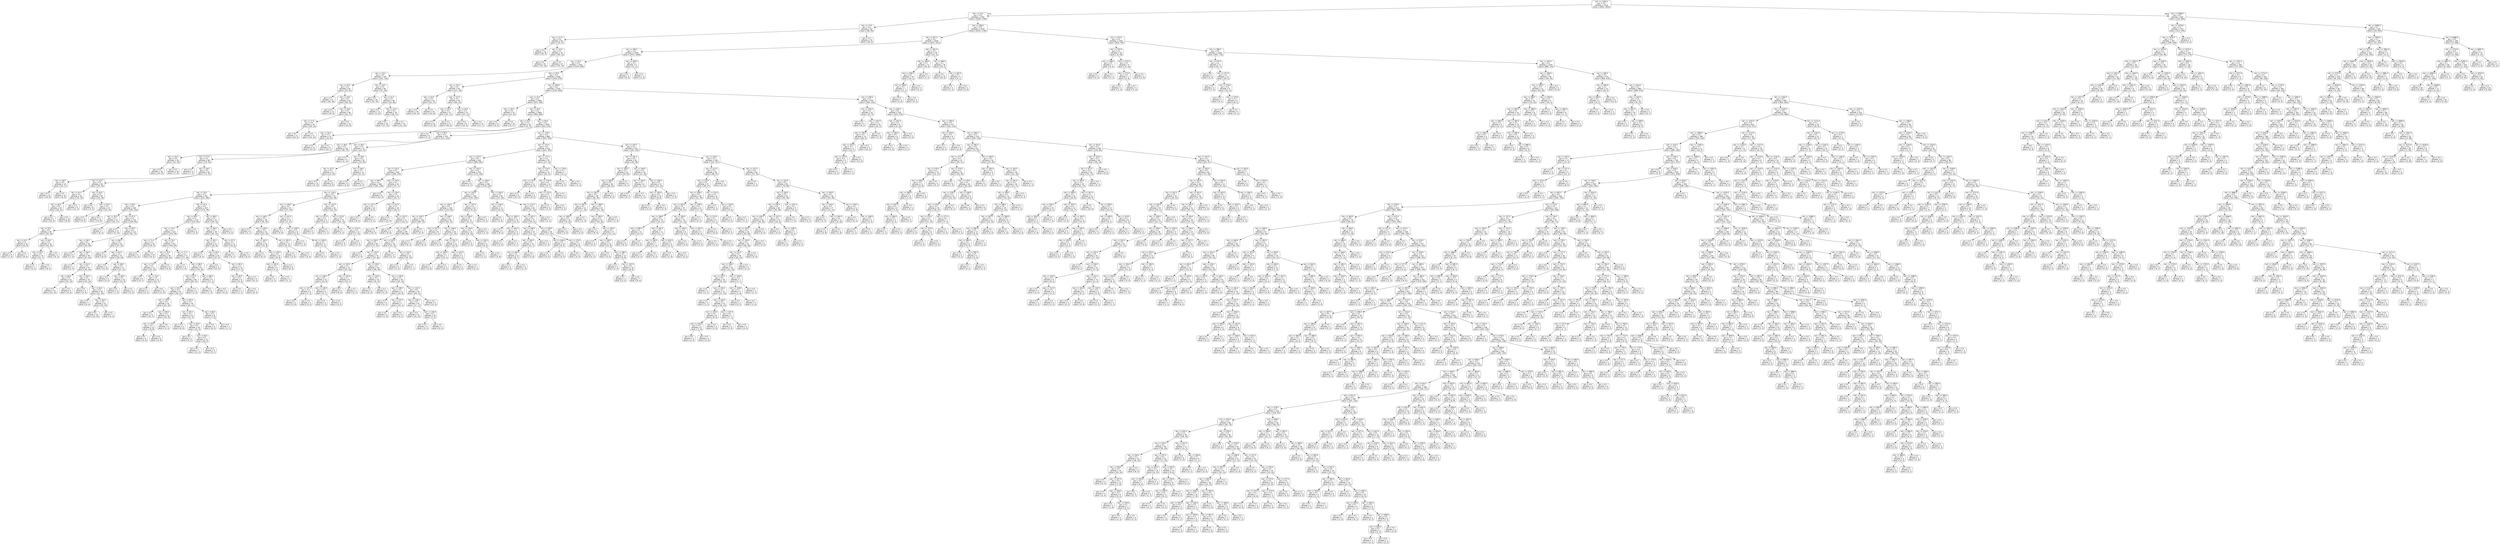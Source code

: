 digraph Tree {
node [shape=box, style="rounded", color="black", fontname=helvetica] ;
edge [fontname=helvetica] ;
0 [label="rain <= 1393.5\ngini = 0.5\nsamples = 3413\nvalue = [2661, 2654]"] ;
1 [label="rain <= 14.5\ngini = 0.5\nsamples = 2761\nvalue = [2529, 1790]"] ;
0 -> 1 [labeldistance=2.5, labelangle=45, headlabel="True"] ;
2 [label="rain <= 13.5\ngini = 0.4\nsamples = 83\nvalue = [98, 30]"] ;
1 -> 2 ;
3 [label="rain <= 11.5\ngini = 0.4\nsamples = 63\nvalue = [70, 27]"] ;
2 -> 3 ;
4 [label="gini = 0.3\nsamples = 18\nvalue = [20, 4]"] ;
3 -> 4 ;
5 [label="rain <= 12.5\ngini = 0.4\nsamples = 45\nvalue = [50, 23]"] ;
3 -> 5 ;
6 [label="gini = 0.4\nsamples = 22\nvalue = [25, 10]"] ;
5 -> 6 ;
7 [label="gini = 0.5\nsamples = 23\nvalue = [25, 13]"] ;
5 -> 7 ;
8 [label="gini = 0.2\nsamples = 20\nvalue = [28, 3]"] ;
2 -> 8 ;
9 [label="rain <= 368.5\ngini = 0.5\nsamples = 2678\nvalue = [2431, 1760]"] ;
1 -> 9 ;
10 [label="rain <= 357.5\ngini = 0.5\nsamples = 1626\nvalue = [1515, 1011]"] ;
9 -> 10 ;
11 [label="rain <= 355.5\ngini = 0.5\nsamples = 1596\nvalue = [1474, 1006]"] ;
10 -> 11 ;
12 [label="rain <= 23.5\ngini = 0.5\nsamples = 1591\nvalue = [1473, 995]"] ;
11 -> 12 ;
13 [label="rain <= 19.5\ngini = 0.5\nsamples = 145\nvalue = [121, 116]"] ;
12 -> 13 ;
14 [label="rain <= 15.5\ngini = 0.5\nsamples = 81\nvalue = [74, 51]"] ;
13 -> 14 ;
15 [label="gini = 0.5\nsamples = 21\nvalue = [16, 18]"] ;
14 -> 15 ;
16 [label="rain <= 16.5\ngini = 0.5\nsamples = 60\nvalue = [58, 33]"] ;
14 -> 16 ;
17 [label="gini = 0.4\nsamples = 12\nvalue = [16, 6]"] ;
16 -> 17 ;
18 [label="rain <= 18.5\ngini = 0.5\nsamples = 48\nvalue = [42, 27]"] ;
16 -> 18 ;
19 [label="rain <= 17.5\ngini = 0.5\nsamples = 34\nvalue = [28, 19]"] ;
18 -> 19 ;
20 [label="gini = 0.5\nsamples = 17\nvalue = [15, 9]"] ;
19 -> 20 ;
21 [label="gini = 0.5\nsamples = 17\nvalue = [13, 10]"] ;
19 -> 21 ;
22 [label="gini = 0.5\nsamples = 14\nvalue = [14, 8]"] ;
18 -> 22 ;
23 [label="rain <= 20.5\ngini = 0.5\nsamples = 64\nvalue = [47, 65]"] ;
13 -> 23 ;
24 [label="gini = 0.5\nsamples = 18\nvalue = [15, 16]"] ;
23 -> 24 ;
25 [label="rain <= 21.5\ngini = 0.5\nsamples = 46\nvalue = [32, 49]"] ;
23 -> 25 ;
26 [label="gini = 0.4\nsamples = 11\nvalue = [4, 12]"] ;
25 -> 26 ;
27 [label="rain <= 22.5\ngini = 0.5\nsamples = 35\nvalue = [28, 37]"] ;
25 -> 27 ;
28 [label="gini = 0.5\nsamples = 20\nvalue = [17, 21]"] ;
27 -> 28 ;
29 [label="gini = 0.5\nsamples = 15\nvalue = [11, 16]"] ;
27 -> 29 ;
30 [label="rain <= 29.5\ngini = 0.5\nsamples = 1446\nvalue = [1352, 879]"] ;
12 -> 30 ;
31 [label="rain <= 25.5\ngini = 0.4\nsamples = 93\nvalue = [117, 39]"] ;
30 -> 31 ;
32 [label="rain <= 24.5\ngini = 0.4\nsamples = 34\nvalue = [33, 17]"] ;
31 -> 32 ;
33 [label="gini = 0.4\nsamples = 18\nvalue = [19, 9]"] ;
32 -> 33 ;
34 [label="gini = 0.5\nsamples = 16\nvalue = [14, 8]"] ;
32 -> 34 ;
35 [label="rain <= 27.5\ngini = 0.3\nsamples = 59\nvalue = [84, 22]"] ;
31 -> 35 ;
36 [label="rain <= 26.5\ngini = 0.3\nsamples = 37\nvalue = [57, 11]"] ;
35 -> 36 ;
37 [label="gini = 0.4\nsamples = 20\nvalue = [27, 8]"] ;
36 -> 37 ;
38 [label="gini = 0.2\nsamples = 17\nvalue = [30, 3]"] ;
36 -> 38 ;
39 [label="rain <= 28.5\ngini = 0.4\nsamples = 22\nvalue = [27, 11]"] ;
35 -> 39 ;
40 [label="gini = 0.4\nsamples = 8\nvalue = [10, 4]"] ;
39 -> 40 ;
41 [label="gini = 0.4\nsamples = 14\nvalue = [17, 7]"] ;
39 -> 41 ;
42 [label="rain <= 249.5\ngini = 0.5\nsamples = 1353\nvalue = [1235, 840]"] ;
30 -> 42 ;
43 [label="rain <= 31.5\ngini = 0.5\nsamples = 1094\nvalue = [975, 706]"] ;
42 -> 43 ;
44 [label="rain <= 30.5\ngini = 0.5\nsamples = 25\nvalue = [13, 22]"] ;
43 -> 44 ;
45 [label="gini = 0.5\nsamples = 9\nvalue = [4, 5]"] ;
44 -> 45 ;
46 [label="gini = 0.5\nsamples = 16\nvalue = [9, 17]"] ;
44 -> 46 ;
47 [label="rain <= 34.5\ngini = 0.5\nsamples = 1069\nvalue = [962, 684]"] ;
43 -> 47 ;
48 [label="rain <= 33.5\ngini = 0.3\nsamples = 30\nvalue = [31, 9]"] ;
47 -> 48 ;
49 [label="rain <= 32.5\ngini = 0.3\nsamples = 22\nvalue = [24, 6]"] ;
48 -> 49 ;
50 [label="gini = 0.4\nsamples = 13\nvalue = [14, 5]"] ;
49 -> 50 ;
51 [label="gini = 0.2\nsamples = 9\nvalue = [10, 1]"] ;
49 -> 51 ;
52 [label="gini = 0.4\nsamples = 8\nvalue = [7, 3]"] ;
48 -> 52 ;
53 [label="rain <= 50.5\ngini = 0.5\nsamples = 1039\nvalue = [931, 675]"] ;
47 -> 53 ;
54 [label="rain <= 45.5\ngini = 0.5\nsamples = 155\nvalue = [121, 116]"] ;
53 -> 54 ;
55 [label="rain <= 36.5\ngini = 0.5\nsamples = 114\nvalue = [99, 75]"] ;
54 -> 55 ;
56 [label="rain <= 35.5\ngini = 0.5\nsamples = 28\nvalue = [21, 23]"] ;
55 -> 56 ;
57 [label="gini = 0.5\nsamples = 18\nvalue = [14, 15]"] ;
56 -> 57 ;
58 [label="gini = 0.5\nsamples = 10\nvalue = [7, 8]"] ;
56 -> 58 ;
59 [label="rain <= 37.5\ngini = 0.5\nsamples = 86\nvalue = [78, 52]"] ;
55 -> 59 ;
60 [label="gini = 0.2\nsamples = 4\nvalue = [7, 1]"] ;
59 -> 60 ;
61 [label="rain <= 39.5\ngini = 0.5\nsamples = 82\nvalue = [71, 51]"] ;
59 -> 61 ;
62 [label="rain <= 38.5\ngini = 0.5\nsamples = 24\nvalue = [16, 17]"] ;
61 -> 62 ;
63 [label="gini = 0.5\nsamples = 13\nvalue = [10, 8]"] ;
62 -> 63 ;
64 [label="gini = 0.5\nsamples = 11\nvalue = [6, 9]"] ;
62 -> 64 ;
65 [label="rain <= 42.5\ngini = 0.5\nsamples = 58\nvalue = [55, 34]"] ;
61 -> 65 ;
66 [label="rain <= 41.5\ngini = 0.4\nsamples = 28\nvalue = [30, 15]"] ;
65 -> 66 ;
67 [label="rain <= 40.5\ngini = 0.5\nsamples = 19\nvalue = [18, 12]"] ;
66 -> 67 ;
68 [label="gini = 0.4\nsamples = 9\nvalue = [10, 4]"] ;
67 -> 68 ;
69 [label="gini = 0.5\nsamples = 10\nvalue = [8, 8]"] ;
67 -> 69 ;
70 [label="gini = 0.3\nsamples = 9\nvalue = [12, 3]"] ;
66 -> 70 ;
71 [label="rain <= 43.5\ngini = 0.5\nsamples = 30\nvalue = [25, 19]"] ;
65 -> 71 ;
72 [label="gini = 0.4\nsamples = 6\nvalue = [2, 5]"] ;
71 -> 72 ;
73 [label="rain <= 44.5\ngini = 0.5\nsamples = 24\nvalue = [23, 14]"] ;
71 -> 73 ;
74 [label="gini = 0.5\nsamples = 11\nvalue = [9, 5]"] ;
73 -> 74 ;
75 [label="gini = 0.5\nsamples = 13\nvalue = [14, 9]"] ;
73 -> 75 ;
76 [label="rain <= 46.5\ngini = 0.5\nsamples = 41\nvalue = [22, 41]"] ;
54 -> 76 ;
77 [label="gini = 0.3\nsamples = 9\nvalue = [2, 11]"] ;
76 -> 77 ;
78 [label="rain <= 48.5\ngini = 0.5\nsamples = 32\nvalue = [20, 30]"] ;
76 -> 78 ;
79 [label="rain <= 47.5\ngini = 0.5\nsamples = 21\nvalue = [14, 19]"] ;
78 -> 79 ;
80 [label="gini = 0.5\nsamples = 12\nvalue = [9, 13]"] ;
79 -> 80 ;
81 [label="gini = 0.5\nsamples = 9\nvalue = [5, 6]"] ;
79 -> 81 ;
82 [label="rain <= 49.5\ngini = 0.5\nsamples = 11\nvalue = [6, 11]"] ;
78 -> 82 ;
83 [label="gini = 0.4\nsamples = 6\nvalue = [2, 6]"] ;
82 -> 83 ;
84 [label="gini = 0.5\nsamples = 5\nvalue = [4, 5]"] ;
82 -> 84 ;
85 [label="rain <= 179.5\ngini = 0.5\nsamples = 884\nvalue = [810, 559]"] ;
53 -> 85 ;
86 [label="rain <= 172.5\ngini = 0.5\nsamples = 674\nvalue = [623, 394]"] ;
85 -> 86 ;
87 [label="rain <= 123.5\ngini = 0.5\nsamples = 644\nvalue = [586, 381]"] ;
86 -> 87 ;
88 [label="rain <= 115.5\ngini = 0.5\nsamples = 440\nvalue = [408, 245]"] ;
87 -> 88 ;
89 [label="rain <= 99.5\ngini = 0.5\nsamples = 406\nvalue = [361, 238]"] ;
88 -> 89 ;
90 [label="rain <= 70.5\ngini = 0.5\nsamples = 331\nvalue = [310, 180]"] ;
89 -> 90 ;
91 [label="rain <= 56.5\ngini = 0.5\nsamples = 164\nvalue = [136, 102]"] ;
90 -> 91 ;
92 [label="rain <= 55.5\ngini = 0.4\nsamples = 41\nvalue = [36, 17]"] ;
91 -> 92 ;
93 [label="rain <= 52.5\ngini = 0.5\nsamples = 34\nvalue = [30, 16]"] ;
92 -> 93 ;
94 [label="rain <= 51.5\ngini = 0.4\nsamples = 16\nvalue = [15, 6]"] ;
93 -> 94 ;
95 [label="gini = 0.4\nsamples = 9\nvalue = [7, 3]"] ;
94 -> 95 ;
96 [label="gini = 0.4\nsamples = 7\nvalue = [8, 3]"] ;
94 -> 96 ;
97 [label="rain <= 54.5\ngini = 0.5\nsamples = 18\nvalue = [15, 10]"] ;
93 -> 97 ;
98 [label="rain <= 53.5\ngini = 0.5\nsamples = 14\nvalue = [11, 7]"] ;
97 -> 98 ;
99 [label="gini = 0.5\nsamples = 7\nvalue = [5, 3]"] ;
98 -> 99 ;
100 [label="gini = 0.5\nsamples = 7\nvalue = [6, 4]"] ;
98 -> 100 ;
101 [label="gini = 0.5\nsamples = 4\nvalue = [4, 3]"] ;
97 -> 101 ;
102 [label="gini = 0.2\nsamples = 7\nvalue = [6, 1]"] ;
92 -> 102 ;
103 [label="rain <= 57.5\ngini = 0.5\nsamples = 123\nvalue = [100, 85]"] ;
91 -> 103 ;
104 [label="gini = 0.5\nsamples = 11\nvalue = [9, 13]"] ;
103 -> 104 ;
105 [label="rain <= 65.5\ngini = 0.5\nsamples = 112\nvalue = [91, 72]"] ;
103 -> 105 ;
106 [label="rain <= 58.5\ngini = 0.5\nsamples = 69\nvalue = [54, 48]"] ;
105 -> 106 ;
107 [label="gini = 0.5\nsamples = 9\nvalue = [7, 4]"] ;
106 -> 107 ;
108 [label="rain <= 59.5\ngini = 0.5\nsamples = 60\nvalue = [47, 44]"] ;
106 -> 108 ;
109 [label="gini = 0.4\nsamples = 3\nvalue = [2, 4]"] ;
108 -> 109 ;
110 [label="rain <= 61.5\ngini = 0.5\nsamples = 57\nvalue = [45, 40]"] ;
108 -> 110 ;
111 [label="rain <= 60.5\ngini = 0.5\nsamples = 23\nvalue = [21, 16]"] ;
110 -> 111 ;
112 [label="gini = 0.5\nsamples = 14\nvalue = [12, 12]"] ;
111 -> 112 ;
113 [label="gini = 0.4\nsamples = 9\nvalue = [9, 4]"] ;
111 -> 113 ;
114 [label="rain <= 62.5\ngini = 0.5\nsamples = 34\nvalue = [24, 24]"] ;
110 -> 114 ;
115 [label="gini = 0.5\nsamples = 5\nvalue = [3, 5]"] ;
114 -> 115 ;
116 [label="rain <= 63.5\ngini = 0.5\nsamples = 29\nvalue = [21, 19]"] ;
114 -> 116 ;
117 [label="gini = 0.5\nsamples = 7\nvalue = [6, 4]"] ;
116 -> 117 ;
118 [label="rain <= 64.5\ngini = 0.5\nsamples = 22\nvalue = [15, 15]"] ;
116 -> 118 ;
119 [label="gini = 0.5\nsamples = 15\nvalue = [10, 10]"] ;
118 -> 119 ;
120 [label="gini = 0.5\nsamples = 7\nvalue = [5, 5]"] ;
118 -> 120 ;
121 [label="rain <= 66.5\ngini = 0.5\nsamples = 43\nvalue = [37, 24]"] ;
105 -> 121 ;
122 [label="gini = 0.5\nsamples = 11\nvalue = [9, 5]"] ;
121 -> 122 ;
123 [label="rain <= 67.5\ngini = 0.5\nsamples = 32\nvalue = [28, 19]"] ;
121 -> 123 ;
124 [label="gini = 0.5\nsamples = 11\nvalue = [11, 8]"] ;
123 -> 124 ;
125 [label="rain <= 68.5\ngini = 0.5\nsamples = 21\nvalue = [17, 11]"] ;
123 -> 125 ;
126 [label="gini = 0.5\nsamples = 5\nvalue = [5, 3]"] ;
125 -> 126 ;
127 [label="rain <= 69.5\ngini = 0.5\nsamples = 16\nvalue = [12, 8]"] ;
125 -> 127 ;
128 [label="gini = 0.5\nsamples = 11\nvalue = [7, 5]"] ;
127 -> 128 ;
129 [label="gini = 0.5\nsamples = 5\nvalue = [5, 3]"] ;
127 -> 129 ;
130 [label="rain <= 91.5\ngini = 0.4\nsamples = 167\nvalue = [174, 78]"] ;
90 -> 130 ;
131 [label="rain <= 90.5\ngini = 0.4\nsamples = 125\nvalue = [125, 64]"] ;
130 -> 131 ;
132 [label="rain <= 72.5\ngini = 0.4\nsamples = 120\nvalue = [123, 59]"] ;
131 -> 132 ;
133 [label="rain <= 71.5\ngini = 0.3\nsamples = 19\nvalue = [20, 5]"] ;
132 -> 133 ;
134 [label="gini = 0.3\nsamples = 9\nvalue = [11, 2]"] ;
133 -> 134 ;
135 [label="gini = 0.4\nsamples = 10\nvalue = [9, 3]"] ;
133 -> 135 ;
136 [label="rain <= 76.5\ngini = 0.5\nsamples = 101\nvalue = [103, 54]"] ;
132 -> 136 ;
137 [label="rain <= 75.5\ngini = 0.5\nsamples = 30\nvalue = [26, 20]"] ;
136 -> 137 ;
138 [label="rain <= 73.5\ngini = 0.5\nsamples = 21\nvalue = [22, 14]"] ;
137 -> 138 ;
139 [label="gini = 0.5\nsamples = 8\nvalue = [9, 7]"] ;
138 -> 139 ;
140 [label="rain <= 74.5\ngini = 0.5\nsamples = 13\nvalue = [13, 7]"] ;
138 -> 140 ;
141 [label="gini = 0.4\nsamples = 3\nvalue = [2, 1]"] ;
140 -> 141 ;
142 [label="gini = 0.5\nsamples = 10\nvalue = [11, 6]"] ;
140 -> 142 ;
143 [label="gini = 0.5\nsamples = 9\nvalue = [4, 6]"] ;
137 -> 143 ;
144 [label="rain <= 77.5\ngini = 0.4\nsamples = 71\nvalue = [77, 34]"] ;
136 -> 144 ;
145 [label="gini = 0.0\nsamples = 4\nvalue = [7, 0]"] ;
144 -> 145 ;
146 [label="rain <= 88.5\ngini = 0.4\nsamples = 67\nvalue = [70, 34]"] ;
144 -> 146 ;
147 [label="rain <= 87.5\ngini = 0.5\nsamples = 58\nvalue = [59, 32]"] ;
146 -> 147 ;
148 [label="rain <= 81.5\ngini = 0.4\nsamples = 54\nvalue = [58, 27]"] ;
147 -> 148 ;
149 [label="rain <= 78.5\ngini = 0.5\nsamples = 25\nvalue = [24, 16]"] ;
148 -> 149 ;
150 [label="gini = 0.4\nsamples = 11\nvalue = [14, 7]"] ;
149 -> 150 ;
151 [label="rain <= 80.5\ngini = 0.5\nsamples = 14\nvalue = [10, 9]"] ;
149 -> 151 ;
152 [label="rain <= 79.5\ngini = 0.5\nsamples = 12\nvalue = [8, 8]"] ;
151 -> 152 ;
153 [label="gini = 0.5\nsamples = 6\nvalue = [5, 4]"] ;
152 -> 153 ;
154 [label="gini = 0.5\nsamples = 6\nvalue = [3, 4]"] ;
152 -> 154 ;
155 [label="gini = 0.4\nsamples = 2\nvalue = [2, 1]"] ;
151 -> 155 ;
156 [label="rain <= 85.5\ngini = 0.4\nsamples = 29\nvalue = [34, 11]"] ;
148 -> 156 ;
157 [label="rain <= 82.5\ngini = 0.3\nsamples = 21\nvalue = [27, 5]"] ;
156 -> 157 ;
158 [label="gini = 0.0\nsamples = 5\nvalue = [6, 0]"] ;
157 -> 158 ;
159 [label="rain <= 83.5\ngini = 0.3\nsamples = 16\nvalue = [21, 5]"] ;
157 -> 159 ;
160 [label="gini = 0.4\nsamples = 4\nvalue = [5, 2]"] ;
159 -> 160 ;
161 [label="rain <= 84.5\ngini = 0.3\nsamples = 12\nvalue = [16, 3]"] ;
159 -> 161 ;
162 [label="gini = 0.3\nsamples = 7\nvalue = [11, 2]"] ;
161 -> 162 ;
163 [label="gini = 0.3\nsamples = 5\nvalue = [5, 1]"] ;
161 -> 163 ;
164 [label="rain <= 86.5\ngini = 0.5\nsamples = 8\nvalue = [7, 6]"] ;
156 -> 164 ;
165 [label="gini = 0.5\nsamples = 6\nvalue = [6, 5]"] ;
164 -> 165 ;
166 [label="gini = 0.5\nsamples = 2\nvalue = [1, 1]"] ;
164 -> 166 ;
167 [label="gini = 0.3\nsamples = 4\nvalue = [1, 5]"] ;
147 -> 167 ;
168 [label="rain <= 89.5\ngini = 0.3\nsamples = 9\nvalue = [11, 2]"] ;
146 -> 168 ;
169 [label="gini = 0.3\nsamples = 6\nvalue = [7, 2]"] ;
168 -> 169 ;
170 [label="gini = 0.0\nsamples = 3\nvalue = [4, 0]"] ;
168 -> 170 ;
171 [label="gini = 0.4\nsamples = 5\nvalue = [2, 5]"] ;
131 -> 171 ;
172 [label="rain <= 98.5\ngini = 0.3\nsamples = 42\nvalue = [49, 14]"] ;
130 -> 172 ;
173 [label="rain <= 96.5\ngini = 0.4\nsamples = 38\nvalue = [45, 14]"] ;
172 -> 173 ;
174 [label="rain <= 92.5\ngini = 0.3\nsamples = 27\nvalue = [35, 8]"] ;
173 -> 174 ;
175 [label="gini = 0.4\nsamples = 7\nvalue = [8, 3]"] ;
174 -> 175 ;
176 [label="rain <= 93.5\ngini = 0.3\nsamples = 20\nvalue = [27, 5]"] ;
174 -> 176 ;
177 [label="gini = 0.0\nsamples = 5\nvalue = [10, 0]"] ;
176 -> 177 ;
178 [label="rain <= 95.5\ngini = 0.4\nsamples = 15\nvalue = [17, 5]"] ;
176 -> 178 ;
179 [label="rain <= 94.5\ngini = 0.4\nsamples = 9\nvalue = [9, 4]"] ;
178 -> 179 ;
180 [label="gini = 0.5\nsamples = 2\nvalue = [1, 1]"] ;
179 -> 180 ;
181 [label="gini = 0.4\nsamples = 7\nvalue = [8, 3]"] ;
179 -> 181 ;
182 [label="gini = 0.2\nsamples = 6\nvalue = [8, 1]"] ;
178 -> 182 ;
183 [label="rain <= 97.5\ngini = 0.5\nsamples = 11\nvalue = [10, 6]"] ;
173 -> 183 ;
184 [label="gini = 0.4\nsamples = 5\nvalue = [4, 2]"] ;
183 -> 184 ;
185 [label="gini = 0.5\nsamples = 6\nvalue = [6, 4]"] ;
183 -> 185 ;
186 [label="gini = 0.0\nsamples = 4\nvalue = [4, 0]"] ;
172 -> 186 ;
187 [label="rain <= 110.5\ngini = 0.5\nsamples = 75\nvalue = [51, 58]"] ;
89 -> 187 ;
188 [label="rain <= 106.5\ngini = 0.5\nsamples = 51\nvalue = [27, 43]"] ;
187 -> 188 ;
189 [label="rain <= 100.5\ngini = 0.5\nsamples = 38\nvalue = [25, 26]"] ;
188 -> 189 ;
190 [label="gini = 0.3\nsamples = 6\nvalue = [2, 7]"] ;
189 -> 190 ;
191 [label="rain <= 104.5\ngini = 0.5\nsamples = 32\nvalue = [23, 19]"] ;
189 -> 191 ;
192 [label="rain <= 101.5\ngini = 0.5\nsamples = 19\nvalue = [15, 8]"] ;
191 -> 192 ;
193 [label="gini = 0.4\nsamples = 5\nvalue = [6, 2]"] ;
192 -> 193 ;
194 [label="rain <= 103.5\ngini = 0.5\nsamples = 14\nvalue = [9, 6]"] ;
192 -> 194 ;
195 [label="rain <= 102.5\ngini = 0.5\nsamples = 6\nvalue = [3, 3]"] ;
194 -> 195 ;
196 [label="gini = 0.5\nsamples = 4\nvalue = [2, 2]"] ;
195 -> 196 ;
197 [label="gini = 0.5\nsamples = 2\nvalue = [1, 1]"] ;
195 -> 197 ;
198 [label="gini = 0.4\nsamples = 8\nvalue = [6, 3]"] ;
194 -> 198 ;
199 [label="rain <= 105.5\ngini = 0.5\nsamples = 13\nvalue = [8, 11]"] ;
191 -> 199 ;
200 [label="gini = 0.4\nsamples = 6\nvalue = [3, 6]"] ;
199 -> 200 ;
201 [label="gini = 0.5\nsamples = 7\nvalue = [5, 5]"] ;
199 -> 201 ;
202 [label="rain <= 107.5\ngini = 0.2\nsamples = 13\nvalue = [2, 17]"] ;
188 -> 202 ;
203 [label="gini = 0.0\nsamples = 5\nvalue = [0, 8]"] ;
202 -> 203 ;
204 [label="rain <= 108.5\ngini = 0.3\nsamples = 8\nvalue = [2, 9]"] ;
202 -> 204 ;
205 [label="gini = 0.3\nsamples = 3\nvalue = [1, 4]"] ;
204 -> 205 ;
206 [label="rain <= 109.5\ngini = 0.3\nsamples = 5\nvalue = [1, 5]"] ;
204 -> 206 ;
207 [label="gini = 0.0\nsamples = 1\nvalue = [0, 1]"] ;
206 -> 207 ;
208 [label="gini = 0.3\nsamples = 4\nvalue = [1, 4]"] ;
206 -> 208 ;
209 [label="rain <= 112.5\ngini = 0.5\nsamples = 24\nvalue = [24, 15]"] ;
187 -> 209 ;
210 [label="rain <= 111.5\ngini = 0.2\nsamples = 9\nvalue = [14, 2]"] ;
209 -> 210 ;
211 [label="gini = 0.2\nsamples = 5\nvalue = [7, 1]"] ;
210 -> 211 ;
212 [label="gini = 0.2\nsamples = 4\nvalue = [7, 1]"] ;
210 -> 212 ;
213 [label="rain <= 113.5\ngini = 0.5\nsamples = 15\nvalue = [10, 13]"] ;
209 -> 213 ;
214 [label="gini = 0.5\nsamples = 3\nvalue = [3, 3]"] ;
213 -> 214 ;
215 [label="rain <= 114.5\ngini = 0.5\nsamples = 12\nvalue = [7, 10]"] ;
213 -> 215 ;
216 [label="gini = 0.5\nsamples = 8\nvalue = [5, 7]"] ;
215 -> 216 ;
217 [label="gini = 0.5\nsamples = 4\nvalue = [2, 3]"] ;
215 -> 217 ;
218 [label="rain <= 116.5\ngini = 0.2\nsamples = 34\nvalue = [47, 7]"] ;
88 -> 218 ;
219 [label="gini = 0.0\nsamples = 6\nvalue = [12, 0]"] ;
218 -> 219 ;
220 [label="rain <= 118.5\ngini = 0.3\nsamples = 28\nvalue = [35, 7]"] ;
218 -> 220 ;
221 [label="rain <= 117.5\ngini = 0.5\nsamples = 10\nvalue = [9, 5]"] ;
220 -> 221 ;
222 [label="gini = 0.5\nsamples = 7\nvalue = [6, 4]"] ;
221 -> 222 ;
223 [label="gini = 0.4\nsamples = 3\nvalue = [3, 1]"] ;
221 -> 223 ;
224 [label="rain <= 121.5\ngini = 0.1\nsamples = 18\nvalue = [26, 2]"] ;
220 -> 224 ;
225 [label="gini = 0.0\nsamples = 7\nvalue = [10, 0]"] ;
224 -> 225 ;
226 [label="rain <= 122.5\ngini = 0.2\nsamples = 11\nvalue = [16, 2]"] ;
224 -> 226 ;
227 [label="gini = 0.3\nsamples = 8\nvalue = [10, 2]"] ;
226 -> 227 ;
228 [label="gini = 0.0\nsamples = 3\nvalue = [6, 0]"] ;
226 -> 228 ;
229 [label="rain <= 125.5\ngini = 0.5\nsamples = 204\nvalue = [178, 136]"] ;
87 -> 229 ;
230 [label="gini = 0.0\nsamples = 6\nvalue = [0, 7]"] ;
229 -> 230 ;
231 [label="rain <= 158.5\ngini = 0.5\nsamples = 198\nvalue = [178, 129]"] ;
229 -> 231 ;
232 [label="rain <= 153.5\ngini = 0.5\nsamples = 148\nvalue = [131, 103]"] ;
231 -> 232 ;
233 [label="rain <= 146.5\ngini = 0.5\nsamples = 128\nvalue = [122, 82]"] ;
232 -> 233 ;
234 [label="rain <= 145.5\ngini = 0.5\nsamples = 102\nvalue = [89, 70]"] ;
233 -> 234 ;
235 [label="rain <= 142.5\ngini = 0.5\nsamples = 99\nvalue = [89, 66]"] ;
234 -> 235 ;
236 [label="rain <= 126.5\ngini = 0.5\nsamples = 83\nvalue = [77, 51]"] ;
235 -> 236 ;
237 [label="gini = 0.5\nsamples = 5\nvalue = [3, 5]"] ;
236 -> 237 ;
238 [label="rain <= 133.5\ngini = 0.5\nsamples = 78\nvalue = [74, 46]"] ;
236 -> 238 ;
239 [label="rain <= 130.5\ngini = 0.4\nsamples = 23\nvalue = [25, 10]"] ;
238 -> 239 ;
240 [label="rain <= 128.5\ngini = 0.5\nsamples = 15\nvalue = [12, 9]"] ;
239 -> 240 ;
241 [label="rain <= 127.5\ngini = 0.3\nsamples = 6\nvalue = [7, 2]"] ;
240 -> 241 ;
242 [label="gini = 0.0\nsamples = 2\nvalue = [3, 0]"] ;
241 -> 242 ;
243 [label="gini = 0.4\nsamples = 4\nvalue = [4, 2]"] ;
241 -> 243 ;
244 [label="rain <= 129.5\ngini = 0.5\nsamples = 9\nvalue = [5, 7]"] ;
240 -> 244 ;
245 [label="gini = 0.3\nsamples = 5\nvalue = [1, 5]"] ;
244 -> 245 ;
246 [label="gini = 0.4\nsamples = 4\nvalue = [4, 2]"] ;
244 -> 246 ;
247 [label="rain <= 132.0\ngini = 0.1\nsamples = 8\nvalue = [13, 1]"] ;
239 -> 247 ;
248 [label="gini = 0.0\nsamples = 4\nvalue = [8, 0]"] ;
247 -> 248 ;
249 [label="gini = 0.3\nsamples = 4\nvalue = [5, 1]"] ;
247 -> 249 ;
250 [label="rain <= 135.5\ngini = 0.5\nsamples = 55\nvalue = [49, 36]"] ;
238 -> 250 ;
251 [label="rain <= 134.5\ngini = 0.4\nsamples = 10\nvalue = [6, 12]"] ;
250 -> 251 ;
252 [label="gini = 0.5\nsamples = 5\nvalue = [5, 3]"] ;
251 -> 252 ;
253 [label="gini = 0.2\nsamples = 5\nvalue = [1, 9]"] ;
251 -> 253 ;
254 [label="rain <= 138.5\ngini = 0.5\nsamples = 45\nvalue = [43, 24]"] ;
250 -> 254 ;
255 [label="rain <= 136.5\ngini = 0.3\nsamples = 11\nvalue = [14, 3]"] ;
254 -> 255 ;
256 [label="gini = 0.4\nsamples = 4\nvalue = [4, 2]"] ;
255 -> 256 ;
257 [label="rain <= 137.5\ngini = 0.2\nsamples = 7\nvalue = [10, 1]"] ;
255 -> 257 ;
258 [label="gini = 0.0\nsamples = 4\nvalue = [7, 0]"] ;
257 -> 258 ;
259 [label="gini = 0.4\nsamples = 3\nvalue = [3, 1]"] ;
257 -> 259 ;
260 [label="rain <= 141.5\ngini = 0.5\nsamples = 34\nvalue = [29, 21]"] ;
254 -> 260 ;
261 [label="rain <= 139.5\ngini = 0.5\nsamples = 25\nvalue = [17, 17]"] ;
260 -> 261 ;
262 [label="gini = 0.5\nsamples = 15\nvalue = [10, 12]"] ;
261 -> 262 ;
263 [label="rain <= 140.5\ngini = 0.5\nsamples = 10\nvalue = [7, 5]"] ;
261 -> 263 ;
264 [label="gini = 0.4\nsamples = 3\nvalue = [3, 1]"] ;
263 -> 264 ;
265 [label="gini = 0.5\nsamples = 7\nvalue = [4, 4]"] ;
263 -> 265 ;
266 [label="gini = 0.4\nsamples = 9\nvalue = [12, 4]"] ;
260 -> 266 ;
267 [label="rain <= 143.5\ngini = 0.5\nsamples = 16\nvalue = [12, 15]"] ;
235 -> 267 ;
268 [label="gini = 0.4\nsamples = 4\nvalue = [2, 5]"] ;
267 -> 268 ;
269 [label="rain <= 144.5\ngini = 0.5\nsamples = 12\nvalue = [10, 10]"] ;
267 -> 269 ;
270 [label="gini = 0.5\nsamples = 5\nvalue = [3, 3]"] ;
269 -> 270 ;
271 [label="gini = 0.5\nsamples = 7\nvalue = [7, 7]"] ;
269 -> 271 ;
272 [label="gini = 0.0\nsamples = 3\nvalue = [0, 4]"] ;
234 -> 272 ;
273 [label="rain <= 148.5\ngini = 0.4\nsamples = 26\nvalue = [33, 12]"] ;
233 -> 273 ;
274 [label="rain <= 147.5\ngini = 0.2\nsamples = 8\nvalue = [12, 2]"] ;
273 -> 274 ;
275 [label="gini = 0.4\nsamples = 4\nvalue = [6, 2]"] ;
274 -> 275 ;
276 [label="gini = 0.0\nsamples = 4\nvalue = [6, 0]"] ;
274 -> 276 ;
277 [label="rain <= 149.5\ngini = 0.4\nsamples = 18\nvalue = [21, 10]"] ;
273 -> 277 ;
278 [label="gini = 0.4\nsamples = 6\nvalue = [2, 5]"] ;
277 -> 278 ;
279 [label="rain <= 151.5\ngini = 0.3\nsamples = 12\nvalue = [19, 5]"] ;
277 -> 279 ;
280 [label="rain <= 150.5\ngini = 0.2\nsamples = 7\nvalue = [15, 2]"] ;
279 -> 280 ;
281 [label="gini = 0.0\nsamples = 2\nvalue = [5, 0]"] ;
280 -> 281 ;
282 [label="gini = 0.3\nsamples = 5\nvalue = [10, 2]"] ;
280 -> 282 ;
283 [label="rain <= 152.5\ngini = 0.5\nsamples = 5\nvalue = [4, 3]"] ;
279 -> 283 ;
284 [label="gini = 0.5\nsamples = 3\nvalue = [2, 2]"] ;
283 -> 284 ;
285 [label="gini = 0.4\nsamples = 2\nvalue = [2, 1]"] ;
283 -> 285 ;
286 [label="rain <= 157.5\ngini = 0.4\nsamples = 20\nvalue = [9, 21]"] ;
232 -> 286 ;
287 [label="rain <= 156.5\ngini = 0.5\nsamples = 17\nvalue = [9, 17]"] ;
286 -> 287 ;
288 [label="rain <= 154.5\ngini = 0.5\nsamples = 14\nvalue = [8, 14]"] ;
287 -> 288 ;
289 [label="gini = 0.4\nsamples = 5\nvalue = [2, 5]"] ;
288 -> 289 ;
290 [label="rain <= 155.5\ngini = 0.5\nsamples = 9\nvalue = [6, 9]"] ;
288 -> 290 ;
291 [label="gini = 0.5\nsamples = 2\nvalue = [1, 1]"] ;
290 -> 291 ;
292 [label="gini = 0.5\nsamples = 7\nvalue = [5, 8]"] ;
290 -> 292 ;
293 [label="gini = 0.4\nsamples = 3\nvalue = [1, 3]"] ;
287 -> 293 ;
294 [label="gini = 0.0\nsamples = 3\nvalue = [0, 4]"] ;
286 -> 294 ;
295 [label="rain <= 163.0\ngini = 0.5\nsamples = 50\nvalue = [47, 26]"] ;
231 -> 295 ;
296 [label="rain <= 159.5\ngini = 0.3\nsamples = 11\nvalue = [16, 3]"] ;
295 -> 296 ;
297 [label="gini = 0.0\nsamples = 1\nvalue = [2, 0]"] ;
296 -> 297 ;
298 [label="rain <= 160.5\ngini = 0.3\nsamples = 10\nvalue = [14, 3]"] ;
296 -> 298 ;
299 [label="gini = 0.3\nsamples = 5\nvalue = [8, 2]"] ;
298 -> 299 ;
300 [label="rain <= 161.5\ngini = 0.2\nsamples = 5\nvalue = [6, 1]"] ;
298 -> 300 ;
301 [label="gini = 0.0\nsamples = 2\nvalue = [2, 0]"] ;
300 -> 301 ;
302 [label="gini = 0.3\nsamples = 3\nvalue = [4, 1]"] ;
300 -> 302 ;
303 [label="rain <= 171.5\ngini = 0.5\nsamples = 39\nvalue = [31, 23]"] ;
295 -> 303 ;
304 [label="rain <= 167.5\ngini = 0.5\nsamples = 37\nvalue = [30, 21]"] ;
303 -> 304 ;
305 [label="rain <= 166.5\ngini = 0.5\nsamples = 19\nvalue = [13, 11]"] ;
304 -> 305 ;
306 [label="rain <= 165.5\ngini = 0.5\nsamples = 16\nvalue = [11, 7]"] ;
305 -> 306 ;
307 [label="rain <= 164.5\ngini = 0.5\nsamples = 13\nvalue = [8, 7]"] ;
306 -> 307 ;
308 [label="gini = 0.5\nsamples = 9\nvalue = [7, 4]"] ;
307 -> 308 ;
309 [label="gini = 0.4\nsamples = 4\nvalue = [1, 3]"] ;
307 -> 309 ;
310 [label="gini = 0.0\nsamples = 3\nvalue = [3, 0]"] ;
306 -> 310 ;
311 [label="gini = 0.4\nsamples = 3\nvalue = [2, 4]"] ;
305 -> 311 ;
312 [label="rain <= 169.5\ngini = 0.5\nsamples = 18\nvalue = [17, 10]"] ;
304 -> 312 ;
313 [label="rain <= 168.5\ngini = 0.4\nsamples = 10\nvalue = [9, 4]"] ;
312 -> 313 ;
314 [label="gini = 0.4\nsamples = 5\nvalue = [5, 2]"] ;
313 -> 314 ;
315 [label="gini = 0.4\nsamples = 5\nvalue = [4, 2]"] ;
313 -> 315 ;
316 [label="rain <= 170.5\ngini = 0.5\nsamples = 8\nvalue = [8, 6]"] ;
312 -> 316 ;
317 [label="gini = 0.5\nsamples = 4\nvalue = [4, 3]"] ;
316 -> 317 ;
318 [label="gini = 0.5\nsamples = 4\nvalue = [4, 3]"] ;
316 -> 318 ;
319 [label="gini = 0.4\nsamples = 2\nvalue = [1, 2]"] ;
303 -> 319 ;
320 [label="rain <= 177.5\ngini = 0.4\nsamples = 30\nvalue = [37, 13]"] ;
86 -> 320 ;
321 [label="rain <= 174.5\ngini = 0.4\nsamples = 23\nvalue = [28, 12]"] ;
320 -> 321 ;
322 [label="rain <= 173.5\ngini = 0.3\nsamples = 12\nvalue = [19, 5]"] ;
321 -> 322 ;
323 [label="gini = 0.4\nsamples = 9\nvalue = [13, 5]"] ;
322 -> 323 ;
324 [label="gini = 0.0\nsamples = 3\nvalue = [6, 0]"] ;
322 -> 324 ;
325 [label="rain <= 176.5\ngini = 0.5\nsamples = 11\nvalue = [9, 7]"] ;
321 -> 325 ;
326 [label="rain <= 175.5\ngini = 0.5\nsamples = 7\nvalue = [5, 5]"] ;
325 -> 326 ;
327 [label="gini = 0.5\nsamples = 4\nvalue = [3, 3]"] ;
326 -> 327 ;
328 [label="gini = 0.5\nsamples = 3\nvalue = [2, 2]"] ;
326 -> 328 ;
329 [label="gini = 0.4\nsamples = 4\nvalue = [4, 2]"] ;
325 -> 329 ;
330 [label="rain <= 178.5\ngini = 0.2\nsamples = 7\nvalue = [9, 1]"] ;
320 -> 330 ;
331 [label="gini = 0.0\nsamples = 4\nvalue = [6, 0]"] ;
330 -> 331 ;
332 [label="gini = 0.4\nsamples = 3\nvalue = [3, 1]"] ;
330 -> 332 ;
333 [label="rain <= 197.5\ngini = 0.5\nsamples = 210\nvalue = [187, 165]"] ;
85 -> 333 ;
334 [label="rain <= 191.5\ngini = 0.5\nsamples = 62\nvalue = [45, 58]"] ;
333 -> 334 ;
335 [label="rain <= 190.5\ngini = 0.5\nsamples = 42\nvalue = [34, 34]"] ;
334 -> 335 ;
336 [label="rain <= 189.5\ngini = 0.5\nsamples = 38\nvalue = [28, 33]"] ;
335 -> 336 ;
337 [label="rain <= 182.5\ngini = 0.5\nsamples = 36\nvalue = [28, 29]"] ;
336 -> 337 ;
338 [label="rain <= 181.5\ngini = 0.5\nsamples = 13\nvalue = [7, 13]"] ;
337 -> 338 ;
339 [label="rain <= 180.5\ngini = 0.5\nsamples = 10\nvalue = [6, 10]"] ;
338 -> 339 ;
340 [label="gini = 0.4\nsamples = 6\nvalue = [3, 6]"] ;
339 -> 340 ;
341 [label="gini = 0.5\nsamples = 4\nvalue = [3, 4]"] ;
339 -> 341 ;
342 [label="gini = 0.4\nsamples = 3\nvalue = [1, 3]"] ;
338 -> 342 ;
343 [label="rain <= 188.5\ngini = 0.5\nsamples = 23\nvalue = [21, 16]"] ;
337 -> 343 ;
344 [label="rain <= 183.5\ngini = 0.5\nsamples = 22\nvalue = [20, 16]"] ;
343 -> 344 ;
345 [label="gini = 0.4\nsamples = 5\nvalue = [8, 4]"] ;
344 -> 345 ;
346 [label="rain <= 184.5\ngini = 0.5\nsamples = 17\nvalue = [12, 12]"] ;
344 -> 346 ;
347 [label="gini = 0.0\nsamples = 2\nvalue = [0, 3]"] ;
346 -> 347 ;
348 [label="rain <= 185.5\ngini = 0.5\nsamples = 15\nvalue = [12, 9]"] ;
346 -> 348 ;
349 [label="gini = 0.0\nsamples = 2\nvalue = [3, 0]"] ;
348 -> 349 ;
350 [label="rain <= 186.5\ngini = 0.5\nsamples = 13\nvalue = [9, 9]"] ;
348 -> 350 ;
351 [label="gini = 0.4\nsamples = 3\nvalue = [1, 3]"] ;
350 -> 351 ;
352 [label="rain <= 187.5\ngini = 0.5\nsamples = 10\nvalue = [8, 6]"] ;
350 -> 352 ;
353 [label="gini = 0.5\nsamples = 3\nvalue = [2, 2]"] ;
352 -> 353 ;
354 [label="gini = 0.5\nsamples = 7\nvalue = [6, 4]"] ;
352 -> 354 ;
355 [label="gini = 0.0\nsamples = 1\nvalue = [1, 0]"] ;
343 -> 355 ;
356 [label="gini = 0.0\nsamples = 2\nvalue = [0, 4]"] ;
336 -> 356 ;
357 [label="gini = 0.2\nsamples = 4\nvalue = [6, 1]"] ;
335 -> 357 ;
358 [label="rain <= 194.5\ngini = 0.4\nsamples = 20\nvalue = [11, 24]"] ;
334 -> 358 ;
359 [label="rain <= 193.5\ngini = 0.2\nsamples = 8\nvalue = [1, 11]"] ;
358 -> 359 ;
360 [label="gini = 0.0\nsamples = 4\nvalue = [0, 7]"] ;
359 -> 360 ;
361 [label="gini = 0.3\nsamples = 4\nvalue = [1, 4]"] ;
359 -> 361 ;
362 [label="rain <= 196.5\ngini = 0.5\nsamples = 12\nvalue = [10, 13]"] ;
358 -> 362 ;
363 [label="rain <= 195.5\ngini = 0.5\nsamples = 10\nvalue = [8, 8]"] ;
362 -> 363 ;
364 [label="gini = 0.5\nsamples = 5\nvalue = [3, 5]"] ;
363 -> 364 ;
365 [label="gini = 0.5\nsamples = 5\nvalue = [5, 3]"] ;
363 -> 365 ;
366 [label="gini = 0.4\nsamples = 2\nvalue = [2, 5]"] ;
362 -> 366 ;
367 [label="rain <= 220.5\ngini = 0.5\nsamples = 148\nvalue = [142, 107]"] ;
333 -> 367 ;
368 [label="rain <= 217.5\ngini = 0.5\nsamples = 64\nvalue = [68, 37]"] ;
367 -> 368 ;
369 [label="rain <= 214.5\ngini = 0.5\nsamples = 57\nvalue = [56, 37]"] ;
368 -> 369 ;
370 [label="rain <= 208.5\ngini = 0.5\nsamples = 49\nvalue = [51, 29]"] ;
369 -> 370 ;
371 [label="rain <= 203.5\ngini = 0.5\nsamples = 37\nvalue = [34, 27]"] ;
370 -> 371 ;
372 [label="rain <= 199.5\ngini = 0.5\nsamples = 22\nvalue = [23, 12]"] ;
371 -> 372 ;
373 [label="rain <= 198.5\ngini = 0.4\nsamples = 11\nvalue = [12, 5]"] ;
372 -> 373 ;
374 [label="gini = 0.4\nsamples = 6\nvalue = [6, 3]"] ;
373 -> 374 ;
375 [label="gini = 0.4\nsamples = 5\nvalue = [6, 2]"] ;
373 -> 375 ;
376 [label="rain <= 201.5\ngini = 0.5\nsamples = 11\nvalue = [11, 7]"] ;
372 -> 376 ;
377 [label="rain <= 200.5\ngini = 0.5\nsamples = 7\nvalue = [7, 5]"] ;
376 -> 377 ;
378 [label="gini = 0.5\nsamples = 4\nvalue = [4, 3]"] ;
377 -> 378 ;
379 [label="gini = 0.5\nsamples = 3\nvalue = [3, 2]"] ;
377 -> 379 ;
380 [label="rain <= 202.5\ngini = 0.4\nsamples = 4\nvalue = [4, 2]"] ;
376 -> 380 ;
381 [label="gini = 0.0\nsamples = 1\nvalue = [1, 0]"] ;
380 -> 381 ;
382 [label="gini = 0.5\nsamples = 3\nvalue = [3, 2]"] ;
380 -> 382 ;
383 [label="rain <= 205.5\ngini = 0.5\nsamples = 15\nvalue = [11, 15]"] ;
371 -> 383 ;
384 [label="rain <= 204.5\ngini = 0.4\nsamples = 9\nvalue = [5, 11]"] ;
383 -> 384 ;
385 [label="gini = 0.4\nsamples = 5\nvalue = [2, 6]"] ;
384 -> 385 ;
386 [label="gini = 0.5\nsamples = 4\nvalue = [3, 5]"] ;
384 -> 386 ;
387 [label="rain <= 207.5\ngini = 0.5\nsamples = 6\nvalue = [6, 4]"] ;
383 -> 387 ;
388 [label="gini = 0.0\nsamples = 2\nvalue = [4, 0]"] ;
387 -> 388 ;
389 [label="gini = 0.4\nsamples = 4\nvalue = [2, 4]"] ;
387 -> 389 ;
390 [label="rain <= 209.5\ngini = 0.2\nsamples = 12\nvalue = [17, 2]"] ;
370 -> 390 ;
391 [label="gini = 0.3\nsamples = 4\nvalue = [4, 1]"] ;
390 -> 391 ;
392 [label="rain <= 213.0\ngini = 0.1\nsamples = 8\nvalue = [13, 1]"] ;
390 -> 392 ;
393 [label="gini = 0.0\nsamples = 5\nvalue = [8, 0]"] ;
392 -> 393 ;
394 [label="gini = 0.3\nsamples = 3\nvalue = [5, 1]"] ;
392 -> 394 ;
395 [label="rain <= 215.5\ngini = 0.5\nsamples = 8\nvalue = [5, 8]"] ;
369 -> 395 ;
396 [label="gini = 0.0\nsamples = 1\nvalue = [0, 2]"] ;
395 -> 396 ;
397 [label="rain <= 216.5\ngini = 0.5\nsamples = 7\nvalue = [5, 6]"] ;
395 -> 397 ;
398 [label="gini = 0.5\nsamples = 4\nvalue = [3, 5]"] ;
397 -> 398 ;
399 [label="gini = 0.4\nsamples = 3\nvalue = [2, 1]"] ;
397 -> 399 ;
400 [label="gini = 0.0\nsamples = 7\nvalue = [12, 0]"] ;
368 -> 400 ;
401 [label="rain <= 221.5\ngini = 0.5\nsamples = 84\nvalue = [74, 70]"] ;
367 -> 401 ;
402 [label="gini = 0.0\nsamples = 1\nvalue = [0, 2]"] ;
401 -> 402 ;
403 [label="rain <= 242.5\ngini = 0.5\nsamples = 83\nvalue = [74, 68]"] ;
401 -> 403 ;
404 [label="rain <= 239.5\ngini = 0.5\nsamples = 55\nvalue = [50, 39]"] ;
403 -> 404 ;
405 [label="rain <= 236.5\ngini = 0.5\nsamples = 46\nvalue = [40, 38]"] ;
404 -> 405 ;
406 [label="rain <= 235.5\ngini = 0.5\nsamples = 36\nvalue = [30, 32]"] ;
405 -> 406 ;
407 [label="rain <= 234.5\ngini = 0.5\nsamples = 34\nvalue = [30, 28]"] ;
406 -> 407 ;
408 [label="rain <= 233.0\ngini = 0.5\nsamples = 32\nvalue = [26, 28]"] ;
407 -> 408 ;
409 [label="rain <= 231.5\ngini = 0.5\nsamples = 30\nvalue = [26, 24]"] ;
408 -> 409 ;
410 [label="rain <= 228.5\ngini = 0.5\nsamples = 26\nvalue = [21, 23]"] ;
409 -> 410 ;
411 [label="rain <= 222.5\ngini = 0.5\nsamples = 19\nvalue = [19, 16]"] ;
410 -> 411 ;
412 [label="gini = 0.4\nsamples = 2\nvalue = [2, 1]"] ;
411 -> 412 ;
413 [label="rain <= 223.5\ngini = 0.5\nsamples = 17\nvalue = [17, 15]"] ;
411 -> 413 ;
414 [label="gini = 0.4\nsamples = 2\nvalue = [1, 2]"] ;
413 -> 414 ;
415 [label="rain <= 226.5\ngini = 0.5\nsamples = 15\nvalue = [16, 13]"] ;
413 -> 415 ;
416 [label="rain <= 225.5\ngini = 0.5\nsamples = 8\nvalue = [9, 6]"] ;
415 -> 416 ;
417 [label="rain <= 224.5\ngini = 0.5\nsamples = 6\nvalue = [7, 6]"] ;
416 -> 417 ;
418 [label="gini = 0.5\nsamples = 2\nvalue = [2, 2]"] ;
417 -> 418 ;
419 [label="gini = 0.5\nsamples = 4\nvalue = [5, 4]"] ;
417 -> 419 ;
420 [label="gini = 0.0\nsamples = 2\nvalue = [2, 0]"] ;
416 -> 420 ;
421 [label="rain <= 227.5\ngini = 0.5\nsamples = 7\nvalue = [7, 7]"] ;
415 -> 421 ;
422 [label="gini = 0.5\nsamples = 4\nvalue = [3, 4]"] ;
421 -> 422 ;
423 [label="gini = 0.5\nsamples = 3\nvalue = [4, 3]"] ;
421 -> 423 ;
424 [label="rain <= 230.5\ngini = 0.3\nsamples = 7\nvalue = [2, 7]"] ;
410 -> 424 ;
425 [label="rain <= 229.5\ngini = 0.2\nsamples = 5\nvalue = [1, 6]"] ;
424 -> 425 ;
426 [label="gini = 0.0\nsamples = 2\nvalue = [0, 2]"] ;
425 -> 426 ;
427 [label="gini = 0.3\nsamples = 3\nvalue = [1, 4]"] ;
425 -> 427 ;
428 [label="gini = 0.5\nsamples = 2\nvalue = [1, 1]"] ;
424 -> 428 ;
429 [label="gini = 0.3\nsamples = 4\nvalue = [5, 1]"] ;
409 -> 429 ;
430 [label="gini = 0.0\nsamples = 2\nvalue = [0, 4]"] ;
408 -> 430 ;
431 [label="gini = 0.0\nsamples = 2\nvalue = [4, 0]"] ;
407 -> 431 ;
432 [label="gini = 0.0\nsamples = 2\nvalue = [0, 4]"] ;
406 -> 432 ;
433 [label="rain <= 237.5\ngini = 0.5\nsamples = 10\nvalue = [10, 6]"] ;
405 -> 433 ;
434 [label="gini = 0.0\nsamples = 3\nvalue = [5, 0]"] ;
433 -> 434 ;
435 [label="rain <= 238.5\ngini = 0.5\nsamples = 7\nvalue = [5, 6]"] ;
433 -> 435 ;
436 [label="gini = 0.5\nsamples = 4\nvalue = [3, 4]"] ;
435 -> 436 ;
437 [label="gini = 0.5\nsamples = 3\nvalue = [2, 2]"] ;
435 -> 437 ;
438 [label="rain <= 241.5\ngini = 0.2\nsamples = 9\nvalue = [10, 1]"] ;
404 -> 438 ;
439 [label="gini = 0.0\nsamples = 5\nvalue = [7, 0]"] ;
438 -> 439 ;
440 [label="gini = 0.4\nsamples = 4\nvalue = [3, 1]"] ;
438 -> 440 ;
441 [label="rain <= 245.5\ngini = 0.5\nsamples = 28\nvalue = [24, 29]"] ;
403 -> 441 ;
442 [label="rain <= 243.5\ngini = 0.5\nsamples = 17\nvalue = [11, 21]"] ;
441 -> 442 ;
443 [label="gini = 0.5\nsamples = 6\nvalue = [5, 5]"] ;
442 -> 443 ;
444 [label="rain <= 244.5\ngini = 0.4\nsamples = 11\nvalue = [6, 16]"] ;
442 -> 444 ;
445 [label="gini = 0.4\nsamples = 6\nvalue = [4, 8]"] ;
444 -> 445 ;
446 [label="gini = 0.3\nsamples = 5\nvalue = [2, 8]"] ;
444 -> 446 ;
447 [label="rain <= 246.5\ngini = 0.5\nsamples = 11\nvalue = [13, 8]"] ;
441 -> 447 ;
448 [label="gini = 0.4\nsamples = 7\nvalue = [9, 4]"] ;
447 -> 448 ;
449 [label="rain <= 248.0\ngini = 0.5\nsamples = 4\nvalue = [4, 4]"] ;
447 -> 449 ;
450 [label="gini = 0.5\nsamples = 2\nvalue = [2, 2]"] ;
449 -> 450 ;
451 [label="gini = 0.5\nsamples = 2\nvalue = [2, 2]"] ;
449 -> 451 ;
452 [label="rain <= 259.5\ngini = 0.4\nsamples = 259\nvalue = [260, 134]"] ;
42 -> 452 ;
453 [label="rain <= 250.5\ngini = 0.2\nsamples = 24\nvalue = [37, 5]"] ;
452 -> 453 ;
454 [label="gini = 0.4\nsamples = 4\nvalue = [4, 2]"] ;
453 -> 454 ;
455 [label="rain <= 257.5\ngini = 0.2\nsamples = 20\nvalue = [33, 3]"] ;
453 -> 455 ;
456 [label="rain <= 256.5\ngini = 0.2\nsamples = 15\nvalue = [26, 3]"] ;
455 -> 456 ;
457 [label="rain <= 253.5\ngini = 0.1\nsamples = 11\nvalue = [16, 1]"] ;
456 -> 457 ;
458 [label="rain <= 252.5\ngini = 0.3\nsamples = 5\nvalue = [5, 1]"] ;
457 -> 458 ;
459 [label="gini = 0.0\nsamples = 3\nvalue = [4, 0]"] ;
458 -> 459 ;
460 [label="gini = 0.5\nsamples = 2\nvalue = [1, 1]"] ;
458 -> 460 ;
461 [label="gini = 0.0\nsamples = 6\nvalue = [11, 0]"] ;
457 -> 461 ;
462 [label="gini = 0.3\nsamples = 4\nvalue = [10, 2]"] ;
456 -> 462 ;
463 [label="gini = 0.0\nsamples = 5\nvalue = [7, 0]"] ;
455 -> 463 ;
464 [label="rain <= 262.5\ngini = 0.5\nsamples = 235\nvalue = [223, 129]"] ;
452 -> 464 ;
465 [label="rain <= 261.5\ngini = 0.4\nsamples = 8\nvalue = [3, 10]"] ;
464 -> 465 ;
466 [label="rain <= 260.5\ngini = 0.5\nsamples = 6\nvalue = [3, 5]"] ;
465 -> 466 ;
467 [label="gini = 0.4\nsamples = 4\nvalue = [2, 4]"] ;
466 -> 467 ;
468 [label="gini = 0.5\nsamples = 2\nvalue = [1, 1]"] ;
466 -> 468 ;
469 [label="gini = 0.0\nsamples = 2\nvalue = [0, 5]"] ;
465 -> 469 ;
470 [label="rain <= 265.5\ngini = 0.5\nsamples = 227\nvalue = [220, 119]"] ;
464 -> 470 ;
471 [label="rain <= 263.5\ngini = 0.2\nsamples = 8\nvalue = [11, 1]"] ;
470 -> 471 ;
472 [label="gini = 0.2\nsamples = 5\nvalue = [8, 1]"] ;
471 -> 472 ;
473 [label="gini = 0.0\nsamples = 3\nvalue = [3, 0]"] ;
471 -> 473 ;
474 [label="rain <= 293.5\ngini = 0.5\nsamples = 219\nvalue = [209, 118]"] ;
470 -> 474 ;
475 [label="rain <= 281.5\ngini = 0.5\nsamples = 81\nvalue = [70, 53]"] ;
474 -> 475 ;
476 [label="rain <= 271.5\ngini = 0.5\nsamples = 47\nvalue = [45, 27]"] ;
475 -> 476 ;
477 [label="rain <= 270.5\ngini = 0.5\nsamples = 15\nvalue = [10, 11]"] ;
476 -> 477 ;
478 [label="rain <= 269.5\ngini = 0.5\nsamples = 11\nvalue = [10, 6]"] ;
477 -> 478 ;
479 [label="rain <= 268.5\ngini = 0.5\nsamples = 9\nvalue = [7, 6]"] ;
478 -> 479 ;
480 [label="rain <= 267.5\ngini = 0.5\nsamples = 8\nvalue = [7, 5]"] ;
479 -> 480 ;
481 [label="rain <= 266.5\ngini = 0.5\nsamples = 5\nvalue = [4, 4]"] ;
480 -> 481 ;
482 [label="gini = 0.5\nsamples = 2\nvalue = [1, 1]"] ;
481 -> 482 ;
483 [label="gini = 0.5\nsamples = 3\nvalue = [3, 3]"] ;
481 -> 483 ;
484 [label="gini = 0.4\nsamples = 3\nvalue = [3, 1]"] ;
480 -> 484 ;
485 [label="gini = 0.0\nsamples = 1\nvalue = [0, 1]"] ;
479 -> 485 ;
486 [label="gini = 0.0\nsamples = 2\nvalue = [3, 0]"] ;
478 -> 486 ;
487 [label="gini = 0.0\nsamples = 4\nvalue = [0, 5]"] ;
477 -> 487 ;
488 [label="rain <= 273.5\ngini = 0.4\nsamples = 32\nvalue = [35, 16]"] ;
476 -> 488 ;
489 [label="gini = 0.0\nsamples = 4\nvalue = [7, 0]"] ;
488 -> 489 ;
490 [label="rain <= 279.5\ngini = 0.5\nsamples = 28\nvalue = [28, 16]"] ;
488 -> 490 ;
491 [label="rain <= 278.5\ngini = 0.5\nsamples = 20\nvalue = [18, 14]"] ;
490 -> 491 ;
492 [label="rain <= 276.5\ngini = 0.5\nsamples = 19\nvalue = [18, 13]"] ;
491 -> 492 ;
493 [label="rain <= 274.5\ngini = 0.5\nsamples = 12\nvalue = [11, 10]"] ;
492 -> 493 ;
494 [label="gini = 0.5\nsamples = 4\nvalue = [3, 3]"] ;
493 -> 494 ;
495 [label="rain <= 275.5\ngini = 0.5\nsamples = 8\nvalue = [8, 7]"] ;
493 -> 495 ;
496 [label="gini = 0.5\nsamples = 5\nvalue = [5, 4]"] ;
495 -> 496 ;
497 [label="gini = 0.5\nsamples = 3\nvalue = [3, 3]"] ;
495 -> 497 ;
498 [label="rain <= 277.5\ngini = 0.4\nsamples = 7\nvalue = [7, 3]"] ;
492 -> 498 ;
499 [label="gini = 0.4\nsamples = 3\nvalue = [4, 2]"] ;
498 -> 499 ;
500 [label="gini = 0.4\nsamples = 4\nvalue = [3, 1]"] ;
498 -> 500 ;
501 [label="gini = 0.0\nsamples = 1\nvalue = [0, 1]"] ;
491 -> 501 ;
502 [label="rain <= 280.5\ngini = 0.3\nsamples = 8\nvalue = [10, 2]"] ;
490 -> 502 ;
503 [label="gini = 0.0\nsamples = 2\nvalue = [3, 0]"] ;
502 -> 503 ;
504 [label="gini = 0.3\nsamples = 6\nvalue = [7, 2]"] ;
502 -> 504 ;
505 [label="rain <= 283.5\ngini = 0.5\nsamples = 34\nvalue = [25, 26]"] ;
475 -> 505 ;
506 [label="rain <= 282.5\ngini = 0.4\nsamples = 6\nvalue = [3, 7]"] ;
505 -> 506 ;
507 [label="gini = 0.5\nsamples = 5\nvalue = [3, 5]"] ;
506 -> 507 ;
508 [label="gini = 0.0\nsamples = 1\nvalue = [0, 2]"] ;
506 -> 508 ;
509 [label="rain <= 292.5\ngini = 0.5\nsamples = 28\nvalue = [22, 19]"] ;
505 -> 509 ;
510 [label="rain <= 291.5\ngini = 0.5\nsamples = 26\nvalue = [21, 17]"] ;
509 -> 510 ;
511 [label="rain <= 290.5\ngini = 0.5\nsamples = 21\nvalue = [16, 15]"] ;
510 -> 511 ;
512 [label="rain <= 288.5\ngini = 0.5\nsamples = 19\nvalue = [15, 13]"] ;
511 -> 512 ;
513 [label="rain <= 287.5\ngini = 0.5\nsamples = 13\nvalue = [10, 10]"] ;
512 -> 513 ;
514 [label="rain <= 286.5\ngini = 0.5\nsamples = 11\nvalue = [8, 6]"] ;
513 -> 514 ;
515 [label="rain <= 284.5\ngini = 0.5\nsamples = 8\nvalue = [5, 5]"] ;
514 -> 515 ;
516 [label="gini = 0.5\nsamples = 3\nvalue = [3, 2]"] ;
515 -> 516 ;
517 [label="rain <= 285.5\ngini = 0.5\nsamples = 5\nvalue = [2, 3]"] ;
515 -> 517 ;
518 [label="gini = 0.0\nsamples = 1\nvalue = [0, 1]"] ;
517 -> 518 ;
519 [label="gini = 0.5\nsamples = 4\nvalue = [2, 2]"] ;
517 -> 519 ;
520 [label="gini = 0.4\nsamples = 3\nvalue = [3, 1]"] ;
514 -> 520 ;
521 [label="gini = 0.4\nsamples = 2\nvalue = [2, 4]"] ;
513 -> 521 ;
522 [label="rain <= 289.5\ngini = 0.5\nsamples = 6\nvalue = [5, 3]"] ;
512 -> 522 ;
523 [label="gini = 0.0\nsamples = 1\nvalue = [1, 0]"] ;
522 -> 523 ;
524 [label="gini = 0.5\nsamples = 5\nvalue = [4, 3]"] ;
522 -> 524 ;
525 [label="gini = 0.4\nsamples = 2\nvalue = [1, 2]"] ;
511 -> 525 ;
526 [label="gini = 0.4\nsamples = 5\nvalue = [5, 2]"] ;
510 -> 526 ;
527 [label="gini = 0.4\nsamples = 2\nvalue = [1, 2]"] ;
509 -> 527 ;
528 [label="rain <= 314.5\ngini = 0.4\nsamples = 138\nvalue = [139, 65]"] ;
474 -> 528 ;
529 [label="rain <= 313.0\ngini = 0.3\nsamples = 48\nvalue = [56, 14]"] ;
528 -> 529 ;
530 [label="rain <= 311.5\ngini = 0.3\nsamples = 46\nvalue = [51, 14]"] ;
529 -> 530 ;
531 [label="rain <= 305.5\ngini = 0.3\nsamples = 45\nvalue = [51, 12]"] ;
530 -> 531 ;
532 [label="rain <= 300.0\ngini = 0.4\nsamples = 23\nvalue = [25, 8]"] ;
531 -> 532 ;
533 [label="rain <= 295.5\ngini = 0.2\nsamples = 10\nvalue = [10, 1]"] ;
532 -> 533 ;
534 [label="rain <= 294.5\ngini = 0.4\nsamples = 3\nvalue = [3, 1]"] ;
533 -> 534 ;
535 [label="gini = 0.0\nsamples = 2\nvalue = [3, 0]"] ;
534 -> 535 ;
536 [label="gini = 0.0\nsamples = 1\nvalue = [0, 1]"] ;
534 -> 536 ;
537 [label="gini = 0.0\nsamples = 7\nvalue = [7, 0]"] ;
533 -> 537 ;
538 [label="rain <= 301.5\ngini = 0.4\nsamples = 13\nvalue = [15, 7]"] ;
532 -> 538 ;
539 [label="gini = 0.5\nsamples = 2\nvalue = [2, 3]"] ;
538 -> 539 ;
540 [label="rain <= 302.5\ngini = 0.4\nsamples = 11\nvalue = [13, 4]"] ;
538 -> 540 ;
541 [label="gini = 0.2\nsamples = 4\nvalue = [8, 1]"] ;
540 -> 541 ;
542 [label="rain <= 304.5\ngini = 0.5\nsamples = 7\nvalue = [5, 3]"] ;
540 -> 542 ;
543 [label="rain <= 303.5\ngini = 0.4\nsamples = 5\nvalue = [4, 2]"] ;
542 -> 543 ;
544 [label="gini = 0.5\nsamples = 4\nvalue = [3, 2]"] ;
543 -> 544 ;
545 [label="gini = 0.0\nsamples = 1\nvalue = [1, 0]"] ;
543 -> 545 ;
546 [label="gini = 0.5\nsamples = 2\nvalue = [1, 1]"] ;
542 -> 546 ;
547 [label="rain <= 307.5\ngini = 0.2\nsamples = 22\nvalue = [26, 4]"] ;
531 -> 547 ;
548 [label="gini = 0.0\nsamples = 7\nvalue = [10, 0]"] ;
547 -> 548 ;
549 [label="rain <= 309.5\ngini = 0.3\nsamples = 15\nvalue = [16, 4]"] ;
547 -> 549 ;
550 [label="rain <= 308.5\ngini = 0.4\nsamples = 7\nvalue = [6, 2]"] ;
549 -> 550 ;
551 [label="gini = 0.4\nsamples = 4\nvalue = [3, 1]"] ;
550 -> 551 ;
552 [label="gini = 0.4\nsamples = 3\nvalue = [3, 1]"] ;
550 -> 552 ;
553 [label="rain <= 310.5\ngini = 0.3\nsamples = 8\nvalue = [10, 2]"] ;
549 -> 553 ;
554 [label="gini = 0.2\nsamples = 5\nvalue = [6, 1]"] ;
553 -> 554 ;
555 [label="gini = 0.3\nsamples = 3\nvalue = [4, 1]"] ;
553 -> 555 ;
556 [label="gini = 0.0\nsamples = 1\nvalue = [0, 2]"] ;
530 -> 556 ;
557 [label="gini = 0.0\nsamples = 2\nvalue = [5, 0]"] ;
529 -> 557 ;
558 [label="rain <= 347.5\ngini = 0.5\nsamples = 90\nvalue = [83, 51]"] ;
528 -> 558 ;
559 [label="rain <= 342.5\ngini = 0.5\nsamples = 83\nvalue = [72, 50]"] ;
558 -> 559 ;
560 [label="rain <= 332.5\ngini = 0.5\nsamples = 68\nvalue = [63, 37]"] ;
559 -> 560 ;
561 [label="rain <= 331.5\ngini = 0.5\nsamples = 35\nvalue = [26, 22]"] ;
560 -> 561 ;
562 [label="rain <= 330.5\ngini = 0.5\nsamples = 33\nvalue = [26, 17]"] ;
561 -> 562 ;
563 [label="rain <= 328.5\ngini = 0.5\nsamples = 31\nvalue = [23, 17]"] ;
562 -> 563 ;
564 [label="rain <= 326.0\ngini = 0.5\nsamples = 26\nvalue = [20, 12]"] ;
563 -> 564 ;
565 [label="rain <= 323.5\ngini = 0.5\nsamples = 24\nvalue = [17, 12]"] ;
564 -> 565 ;
566 [label="rain <= 315.5\ngini = 0.5\nsamples = 23\nvalue = [17, 10]"] ;
565 -> 566 ;
567 [label="gini = 0.0\nsamples = 1\nvalue = [0, 1]"] ;
566 -> 567 ;
568 [label="rain <= 318.5\ngini = 0.5\nsamples = 22\nvalue = [17, 9]"] ;
566 -> 568 ;
569 [label="rain <= 316.5\ngini = 0.5\nsamples = 9\nvalue = [6, 5]"] ;
568 -> 569 ;
570 [label="gini = 0.4\nsamples = 3\nvalue = [3, 1]"] ;
569 -> 570 ;
571 [label="rain <= 317.5\ngini = 0.5\nsamples = 6\nvalue = [3, 4]"] ;
569 -> 571 ;
572 [label="gini = 0.4\nsamples = 2\nvalue = [1, 2]"] ;
571 -> 572 ;
573 [label="gini = 0.5\nsamples = 4\nvalue = [2, 2]"] ;
571 -> 573 ;
574 [label="rain <= 321.5\ngini = 0.4\nsamples = 13\nvalue = [11, 4]"] ;
568 -> 574 ;
575 [label="rain <= 320.0\ngini = 0.2\nsamples = 8\nvalue = [8, 1]"] ;
574 -> 575 ;
576 [label="gini = 0.3\nsamples = 5\nvalue = [4, 1]"] ;
575 -> 576 ;
577 [label="gini = 0.0\nsamples = 3\nvalue = [4, 0]"] ;
575 -> 577 ;
578 [label="rain <= 322.5\ngini = 0.5\nsamples = 5\nvalue = [3, 3]"] ;
574 -> 578 ;
579 [label="gini = 0.5\nsamples = 3\nvalue = [2, 2]"] ;
578 -> 579 ;
580 [label="gini = 0.5\nsamples = 2\nvalue = [1, 1]"] ;
578 -> 580 ;
581 [label="gini = 0.0\nsamples = 1\nvalue = [0, 2]"] ;
565 -> 581 ;
582 [label="gini = 0.0\nsamples = 2\nvalue = [3, 0]"] ;
564 -> 582 ;
583 [label="rain <= 329.5\ngini = 0.5\nsamples = 5\nvalue = [3, 5]"] ;
563 -> 583 ;
584 [label="gini = 0.3\nsamples = 3\nvalue = [1, 4]"] ;
583 -> 584 ;
585 [label="gini = 0.4\nsamples = 2\nvalue = [2, 1]"] ;
583 -> 585 ;
586 [label="gini = 0.0\nsamples = 2\nvalue = [3, 0]"] ;
562 -> 586 ;
587 [label="gini = 0.0\nsamples = 2\nvalue = [0, 5]"] ;
561 -> 587 ;
588 [label="rain <= 341.5\ngini = 0.4\nsamples = 33\nvalue = [37, 15]"] ;
560 -> 588 ;
589 [label="rain <= 340.5\ngini = 0.4\nsamples = 31\nvalue = [35, 15]"] ;
588 -> 589 ;
590 [label="rain <= 339.5\ngini = 0.4\nsamples = 28\nvalue = [32, 12]"] ;
589 -> 590 ;
591 [label="rain <= 338.5\ngini = 0.4\nsamples = 23\nvalue = [27, 12]"] ;
590 -> 591 ;
592 [label="rain <= 337.5\ngini = 0.4\nsamples = 16\nvalue = [22, 7]"] ;
591 -> 592 ;
593 [label="rain <= 335.5\ngini = 0.4\nsamples = 12\nvalue = [14, 6]"] ;
592 -> 593 ;
594 [label="rain <= 334.5\ngini = 0.3\nsamples = 8\nvalue = [11, 3]"] ;
593 -> 594 ;
595 [label="rain <= 333.5\ngini = 0.4\nsamples = 5\nvalue = [8, 3]"] ;
594 -> 595 ;
596 [label="gini = 0.0\nsamples = 1\nvalue = [1, 0]"] ;
595 -> 596 ;
597 [label="gini = 0.4\nsamples = 4\nvalue = [7, 3]"] ;
595 -> 597 ;
598 [label="gini = 0.0\nsamples = 3\nvalue = [3, 0]"] ;
594 -> 598 ;
599 [label="rain <= 336.5\ngini = 0.5\nsamples = 4\nvalue = [3, 3]"] ;
593 -> 599 ;
600 [label="gini = 0.5\nsamples = 2\nvalue = [1, 1]"] ;
599 -> 600 ;
601 [label="gini = 0.5\nsamples = 2\nvalue = [2, 2]"] ;
599 -> 601 ;
602 [label="gini = 0.2\nsamples = 4\nvalue = [8, 1]"] ;
592 -> 602 ;
603 [label="gini = 0.5\nsamples = 7\nvalue = [5, 5]"] ;
591 -> 603 ;
604 [label="gini = 0.0\nsamples = 5\nvalue = [5, 0]"] ;
590 -> 604 ;
605 [label="gini = 0.5\nsamples = 3\nvalue = [3, 3]"] ;
589 -> 605 ;
606 [label="gini = 0.0\nsamples = 2\nvalue = [2, 0]"] ;
588 -> 606 ;
607 [label="rain <= 345.5\ngini = 0.5\nsamples = 15\nvalue = [9, 13]"] ;
559 -> 607 ;
608 [label="rain <= 343.5\ngini = 0.5\nsamples = 11\nvalue = [7, 9]"] ;
607 -> 608 ;
609 [label="gini = 0.5\nsamples = 5\nvalue = [3, 5]"] ;
608 -> 609 ;
610 [label="rain <= 344.5\ngini = 0.5\nsamples = 6\nvalue = [4, 4]"] ;
608 -> 610 ;
611 [label="gini = 0.5\nsamples = 2\nvalue = [1, 1]"] ;
610 -> 611 ;
612 [label="gini = 0.5\nsamples = 4\nvalue = [3, 3]"] ;
610 -> 612 ;
613 [label="rain <= 346.5\ngini = 0.4\nsamples = 4\nvalue = [2, 4]"] ;
607 -> 613 ;
614 [label="gini = 0.0\nsamples = 2\nvalue = [0, 2]"] ;
613 -> 614 ;
615 [label="gini = 0.5\nsamples = 2\nvalue = [2, 2]"] ;
613 -> 615 ;
616 [label="rain <= 353.0\ngini = 0.2\nsamples = 7\nvalue = [11, 1]"] ;
558 -> 616 ;
617 [label="gini = 0.0\nsamples = 5\nvalue = [9, 0]"] ;
616 -> 617 ;
618 [label="rain <= 354.5\ngini = 0.4\nsamples = 2\nvalue = [2, 1]"] ;
616 -> 618 ;
619 [label="gini = 0.0\nsamples = 1\nvalue = [0, 1]"] ;
618 -> 619 ;
620 [label="gini = 0.0\nsamples = 1\nvalue = [2, 0]"] ;
618 -> 620 ;
621 [label="rain <= 356.5\ngini = 0.2\nsamples = 5\nvalue = [1, 11]"] ;
11 -> 621 ;
622 [label="gini = 0.0\nsamples = 2\nvalue = [0, 5]"] ;
621 -> 622 ;
623 [label="gini = 0.2\nsamples = 3\nvalue = [1, 6]"] ;
621 -> 623 ;
624 [label="rain <= 361.5\ngini = 0.2\nsamples = 30\nvalue = [41, 5]"] ;
10 -> 624 ;
625 [label="rain <= 360.5\ngini = 0.3\nsamples = 12\nvalue = [16, 4]"] ;
624 -> 625 ;
626 [label="rain <= 359.5\ngini = 0.2\nsamples = 10\nvalue = [15, 2]"] ;
625 -> 626 ;
627 [label="rain <= 358.5\ngini = 0.2\nsamples = 7\nvalue = [11, 1]"] ;
626 -> 627 ;
628 [label="gini = 0.0\nsamples = 2\nvalue = [2, 0]"] ;
627 -> 628 ;
629 [label="gini = 0.2\nsamples = 5\nvalue = [9, 1]"] ;
627 -> 629 ;
630 [label="gini = 0.3\nsamples = 3\nvalue = [4, 1]"] ;
626 -> 630 ;
631 [label="gini = 0.4\nsamples = 2\nvalue = [1, 2]"] ;
625 -> 631 ;
632 [label="rain <= 366.5\ngini = 0.1\nsamples = 18\nvalue = [25, 1]"] ;
624 -> 632 ;
633 [label="gini = 0.0\nsamples = 14\nvalue = [20, 0]"] ;
632 -> 633 ;
634 [label="rain <= 367.5\ngini = 0.3\nsamples = 4\nvalue = [5, 1]"] ;
632 -> 634 ;
635 [label="gini = 0.4\nsamples = 2\nvalue = [2, 1]"] ;
634 -> 635 ;
636 [label="gini = 0.0\nsamples = 2\nvalue = [3, 0]"] ;
634 -> 636 ;
637 [label="rain <= 373.5\ngini = 0.5\nsamples = 1052\nvalue = [916, 749]"] ;
9 -> 637 ;
638 [label="rain <= 370.5\ngini = 0.4\nsamples = 16\nvalue = [9, 19]"] ;
637 -> 638 ;
639 [label="rain <= 369.5\ngini = 0.5\nsamples = 7\nvalue = [5, 5]"] ;
638 -> 639 ;
640 [label="gini = 0.5\nsamples = 4\nvalue = [3, 4]"] ;
639 -> 640 ;
641 [label="gini = 0.4\nsamples = 3\nvalue = [2, 1]"] ;
639 -> 641 ;
642 [label="rain <= 372.5\ngini = 0.3\nsamples = 9\nvalue = [4, 14]"] ;
638 -> 642 ;
643 [label="rain <= 371.5\ngini = 0.3\nsamples = 7\nvalue = [2, 8]"] ;
642 -> 643 ;
644 [label="gini = 0.3\nsamples = 3\nvalue = [1, 4]"] ;
643 -> 644 ;
645 [label="gini = 0.3\nsamples = 4\nvalue = [1, 4]"] ;
643 -> 645 ;
646 [label="gini = 0.4\nsamples = 2\nvalue = [2, 6]"] ;
642 -> 646 ;
647 [label="rain <= 380.5\ngini = 0.5\nsamples = 1036\nvalue = [907, 730]"] ;
637 -> 647 ;
648 [label="rain <= 374.5\ngini = 0.4\nsamples = 17\nvalue = [22, 7]"] ;
647 -> 648 ;
649 [label="gini = 0.5\nsamples = 4\nvalue = [3, 3]"] ;
648 -> 649 ;
650 [label="rain <= 377.0\ngini = 0.3\nsamples = 13\nvalue = [19, 4]"] ;
648 -> 650 ;
651 [label="gini = 0.0\nsamples = 4\nvalue = [7, 0]"] ;
650 -> 651 ;
652 [label="rain <= 378.5\ngini = 0.4\nsamples = 9\nvalue = [12, 4]"] ;
650 -> 652 ;
653 [label="gini = 0.4\nsamples = 3\nvalue = [4, 2]"] ;
652 -> 653 ;
654 [label="rain <= 379.5\ngini = 0.3\nsamples = 6\nvalue = [8, 2]"] ;
652 -> 654 ;
655 [label="gini = 0.3\nsamples = 3\nvalue = [4, 1]"] ;
654 -> 655 ;
656 [label="gini = 0.3\nsamples = 3\nvalue = [4, 1]"] ;
654 -> 656 ;
657 [label="rain <= 397.5\ngini = 0.5\nsamples = 1019\nvalue = [885, 723]"] ;
647 -> 657 ;
658 [label="rain <= 395.5\ngini = 0.5\nsamples = 46\nvalue = [29, 45]"] ;
657 -> 658 ;
659 [label="rain <= 390.5\ngini = 0.5\nsamples = 41\nvalue = [29, 36]"] ;
658 -> 659 ;
660 [label="rain <= 388.5\ngini = 0.5\nsamples = 32\nvalue = [19, 32]"] ;
659 -> 660 ;
661 [label="rain <= 383.5\ngini = 0.5\nsamples = 24\nvalue = [17, 22]"] ;
660 -> 661 ;
662 [label="rain <= 382.5\ngini = 0.4\nsamples = 9\nvalue = [5, 11]"] ;
661 -> 662 ;
663 [label="rain <= 381.5\ngini = 0.5\nsamples = 4\nvalue = [3, 4]"] ;
662 -> 663 ;
664 [label="gini = 0.4\nsamples = 2\nvalue = [1, 3]"] ;
663 -> 664 ;
665 [label="gini = 0.4\nsamples = 2\nvalue = [2, 1]"] ;
663 -> 665 ;
666 [label="gini = 0.3\nsamples = 5\nvalue = [2, 7]"] ;
662 -> 666 ;
667 [label="rain <= 387.5\ngini = 0.5\nsamples = 15\nvalue = [12, 11]"] ;
661 -> 667 ;
668 [label="rain <= 385.0\ngini = 0.5\nsamples = 11\nvalue = [10, 8]"] ;
667 -> 668 ;
669 [label="gini = 0.5\nsamples = 5\nvalue = [4, 5]"] ;
668 -> 669 ;
670 [label="rain <= 386.5\ngini = 0.4\nsamples = 6\nvalue = [6, 3]"] ;
668 -> 670 ;
671 [label="gini = 0.4\nsamples = 3\nvalue = [4, 2]"] ;
670 -> 671 ;
672 [label="gini = 0.4\nsamples = 3\nvalue = [2, 1]"] ;
670 -> 672 ;
673 [label="gini = 0.5\nsamples = 4\nvalue = [2, 3]"] ;
667 -> 673 ;
674 [label="rain <= 389.5\ngini = 0.3\nsamples = 8\nvalue = [2, 10]"] ;
660 -> 674 ;
675 [label="gini = 0.0\nsamples = 3\nvalue = [0, 5]"] ;
674 -> 675 ;
676 [label="gini = 0.4\nsamples = 5\nvalue = [2, 5]"] ;
674 -> 676 ;
677 [label="rain <= 392.0\ngini = 0.4\nsamples = 9\nvalue = [10, 4]"] ;
659 -> 677 ;
678 [label="gini = 0.0\nsamples = 1\nvalue = [3, 0]"] ;
677 -> 678 ;
679 [label="rain <= 394.0\ngini = 0.5\nsamples = 8\nvalue = [7, 4]"] ;
677 -> 679 ;
680 [label="gini = 0.5\nsamples = 3\nvalue = [2, 2]"] ;
679 -> 680 ;
681 [label="gini = 0.4\nsamples = 5\nvalue = [5, 2]"] ;
679 -> 681 ;
682 [label="gini = 0.0\nsamples = 5\nvalue = [0, 9]"] ;
658 -> 682 ;
683 [label="rain <= 405.5\ngini = 0.5\nsamples = 973\nvalue = [856, 678]"] ;
657 -> 683 ;
684 [label="rain <= 400.0\ngini = 0.2\nsamples = 13\nvalue = [18, 2]"] ;
683 -> 684 ;
685 [label="rain <= 398.5\ngini = 0.4\nsamples = 5\nvalue = [5, 2]"] ;
684 -> 685 ;
686 [label="gini = 0.0\nsamples = 2\nvalue = [2, 0]"] ;
685 -> 686 ;
687 [label="gini = 0.5\nsamples = 3\nvalue = [3, 2]"] ;
685 -> 687 ;
688 [label="gini = 0.0\nsamples = 8\nvalue = [13, 0]"] ;
684 -> 688 ;
689 [label="rain <= 414.0\ngini = 0.5\nsamples = 960\nvalue = [838, 676]"] ;
683 -> 689 ;
690 [label="rain <= 410.5\ngini = 0.4\nsamples = 15\nvalue = [6, 14]"] ;
689 -> 690 ;
691 [label="rain <= 407.5\ngini = 0.5\nsamples = 10\nvalue = [6, 7]"] ;
690 -> 691 ;
692 [label="gini = 0.0\nsamples = 2\nvalue = [0, 2]"] ;
691 -> 692 ;
693 [label="rain <= 409.5\ngini = 0.5\nsamples = 8\nvalue = [6, 5]"] ;
691 -> 693 ;
694 [label="gini = 0.5\nsamples = 3\nvalue = [2, 3]"] ;
693 -> 694 ;
695 [label="gini = 0.4\nsamples = 5\nvalue = [4, 2]"] ;
693 -> 695 ;
696 [label="gini = 0.0\nsamples = 5\nvalue = [0, 7]"] ;
690 -> 696 ;
697 [label="rain <= 1192.0\ngini = 0.5\nsamples = 945\nvalue = [832, 662]"] ;
689 -> 697 ;
698 [label="rain <= 1144.0\ngini = 0.5\nsamples = 842\nvalue = [759, 580]"] ;
697 -> 698 ;
699 [label="rain <= 1102.0\ngini = 0.5\nsamples = 814\nvalue = [720, 571]"] ;
698 -> 699 ;
700 [label="rain <= 1088.5\ngini = 0.5\nsamples = 788\nvalue = [703, 543]"] ;
699 -> 700 ;
701 [label="rain <= 422.5\ngini = 0.5\nsamples = 777\nvalue = [685, 540]"] ;
700 -> 701 ;
702 [label="rain <= 415.5\ngini = 0.3\nsamples = 12\nvalue = [14, 3]"] ;
701 -> 702 ;
703 [label="gini = 0.5\nsamples = 3\nvalue = [2, 2]"] ;
702 -> 703 ;
704 [label="rain <= 417.5\ngini = 0.1\nsamples = 9\nvalue = [12, 1]"] ;
702 -> 704 ;
705 [label="rain <= 416.5\ngini = 0.3\nsamples = 4\nvalue = [4, 1]"] ;
704 -> 705 ;
706 [label="gini = 0.0\nsamples = 1\nvalue = [2, 0]"] ;
705 -> 706 ;
707 [label="gini = 0.4\nsamples = 3\nvalue = [2, 1]"] ;
705 -> 707 ;
708 [label="gini = 0.0\nsamples = 5\nvalue = [8, 0]"] ;
704 -> 708 ;
709 [label="rain <= 425.5\ngini = 0.5\nsamples = 765\nvalue = [671, 537]"] ;
701 -> 709 ;
710 [label="gini = 0.0\nsamples = 6\nvalue = [0, 9]"] ;
709 -> 710 ;
711 [label="rain <= 816.5\ngini = 0.5\nsamples = 759\nvalue = [671, 528]"] ;
709 -> 711 ;
712 [label="rain <= 794.5\ngini = 0.5\nsamples = 550\nvalue = [463, 392]"] ;
711 -> 712 ;
713 [label="rain <= 687.5\ngini = 0.5\nsamples = 536\nvalue = [461, 376]"] ;
712 -> 713 ;
714 [label="rain <= 470.5\ngini = 0.5\nsamples = 413\nvalue = [367, 268]"] ;
713 -> 714 ;
715 [label="rain <= 463.5\ngini = 0.5\nsamples = 79\nvalue = [66, 62]"] ;
714 -> 715 ;
716 [label="rain <= 446.5\ngini = 0.5\nsamples = 67\nvalue = [63, 46]"] ;
715 -> 716 ;
717 [label="rain <= 444.0\ngini = 0.5\nsamples = 40\nvalue = [35, 34]"] ;
716 -> 717 ;
718 [label="rain <= 431.5\ngini = 0.5\nsamples = 36\nvalue = [35, 25]"] ;
717 -> 718 ;
719 [label="rain <= 426.5\ngini = 0.4\nsamples = 11\nvalue = [13, 5]"] ;
718 -> 719 ;
720 [label="gini = 0.4\nsamples = 2\nvalue = [1, 2]"] ;
719 -> 720 ;
721 [label="rain <= 429.5\ngini = 0.3\nsamples = 9\nvalue = [12, 3]"] ;
719 -> 721 ;
722 [label="gini = 0.0\nsamples = 3\nvalue = [5, 0]"] ;
721 -> 722 ;
723 [label="rain <= 430.5\ngini = 0.4\nsamples = 6\nvalue = [7, 3]"] ;
721 -> 723 ;
724 [label="gini = 0.5\nsamples = 2\nvalue = [1, 1]"] ;
723 -> 724 ;
725 [label="gini = 0.4\nsamples = 4\nvalue = [6, 2]"] ;
723 -> 725 ;
726 [label="rain <= 433.5\ngini = 0.5\nsamples = 25\nvalue = [22, 20]"] ;
718 -> 726 ;
727 [label="rain <= 432.5\ngini = 0.2\nsamples = 5\nvalue = [1, 6]"] ;
726 -> 727 ;
728 [label="gini = 0.0\nsamples = 1\nvalue = [0, 2]"] ;
727 -> 728 ;
729 [label="gini = 0.3\nsamples = 4\nvalue = [1, 4]"] ;
727 -> 729 ;
730 [label="rain <= 434.5\ngini = 0.5\nsamples = 20\nvalue = [21, 14]"] ;
726 -> 730 ;
731 [label="gini = 0.0\nsamples = 1\nvalue = [4, 0]"] ;
730 -> 731 ;
732 [label="rain <= 436.0\ngini = 0.5\nsamples = 19\nvalue = [17, 14]"] ;
730 -> 732 ;
733 [label="gini = 0.3\nsamples = 3\nvalue = [1, 4]"] ;
732 -> 733 ;
734 [label="rain <= 437.5\ngini = 0.5\nsamples = 16\nvalue = [16, 10]"] ;
732 -> 734 ;
735 [label="gini = 0.0\nsamples = 4\nvalue = [7, 0]"] ;
734 -> 735 ;
736 [label="rain <= 439.5\ngini = 0.5\nsamples = 12\nvalue = [9, 10]"] ;
734 -> 736 ;
737 [label="rain <= 438.5\ngini = 0.2\nsamples = 4\nvalue = [1, 6]"] ;
736 -> 737 ;
738 [label="gini = 0.0\nsamples = 1\nvalue = [0, 1]"] ;
737 -> 738 ;
739 [label="gini = 0.3\nsamples = 3\nvalue = [1, 5]"] ;
737 -> 739 ;
740 [label="rain <= 441.5\ngini = 0.4\nsamples = 8\nvalue = [8, 4]"] ;
736 -> 740 ;
741 [label="rain <= 440.5\ngini = 0.3\nsamples = 5\nvalue = [7, 2]"] ;
740 -> 741 ;
742 [label="gini = 0.4\nsamples = 4\nvalue = [5, 2]"] ;
741 -> 742 ;
743 [label="gini = 0.0\nsamples = 1\nvalue = [2, 0]"] ;
741 -> 743 ;
744 [label="rain <= 442.5\ngini = 0.4\nsamples = 3\nvalue = [1, 2]"] ;
740 -> 744 ;
745 [label="gini = 0.0\nsamples = 1\nvalue = [0, 1]"] ;
744 -> 745 ;
746 [label="gini = 0.5\nsamples = 2\nvalue = [1, 1]"] ;
744 -> 746 ;
747 [label="gini = 0.0\nsamples = 4\nvalue = [0, 9]"] ;
717 -> 747 ;
748 [label="rain <= 453.5\ngini = 0.4\nsamples = 27\nvalue = [28, 12]"] ;
716 -> 748 ;
749 [label="rain <= 451.5\ngini = 0.1\nsamples = 9\nvalue = [14, 1]"] ;
748 -> 749 ;
750 [label="gini = 0.0\nsamples = 5\nvalue = [9, 0]"] ;
749 -> 750 ;
751 [label="rain <= 452.5\ngini = 0.3\nsamples = 4\nvalue = [5, 1]"] ;
749 -> 751 ;
752 [label="gini = 0.4\nsamples = 2\nvalue = [2, 1]"] ;
751 -> 752 ;
753 [label="gini = 0.0\nsamples = 2\nvalue = [3, 0]"] ;
751 -> 753 ;
754 [label="rain <= 458.5\ngini = 0.5\nsamples = 18\nvalue = [14, 11]"] ;
748 -> 754 ;
755 [label="rain <= 456.5\ngini = 0.5\nsamples = 11\nvalue = [7, 9]"] ;
754 -> 755 ;
756 [label="rain <= 455.5\ngini = 0.4\nsamples = 7\nvalue = [6, 3]"] ;
755 -> 756 ;
757 [label="rain <= 454.5\ngini = 0.5\nsamples = 4\nvalue = [2, 3]"] ;
756 -> 757 ;
758 [label="gini = 0.4\nsamples = 3\nvalue = [2, 1]"] ;
757 -> 758 ;
759 [label="gini = 0.0\nsamples = 1\nvalue = [0, 2]"] ;
757 -> 759 ;
760 [label="gini = 0.0\nsamples = 3\nvalue = [4, 0]"] ;
756 -> 760 ;
761 [label="rain <= 457.5\ngini = 0.2\nsamples = 4\nvalue = [1, 6]"] ;
755 -> 761 ;
762 [label="gini = 0.0\nsamples = 2\nvalue = [0, 5]"] ;
761 -> 762 ;
763 [label="gini = 0.5\nsamples = 2\nvalue = [1, 1]"] ;
761 -> 763 ;
764 [label="rain <= 462.0\ngini = 0.3\nsamples = 7\nvalue = [7, 2]"] ;
754 -> 764 ;
765 [label="rain <= 460.5\ngini = 0.4\nsamples = 5\nvalue = [4, 2]"] ;
764 -> 765 ;
766 [label="rain <= 459.5\ngini = 0.3\nsamples = 4\nvalue = [4, 1]"] ;
765 -> 766 ;
767 [label="gini = 0.4\nsamples = 2\nvalue = [2, 1]"] ;
766 -> 767 ;
768 [label="gini = 0.0\nsamples = 2\nvalue = [2, 0]"] ;
766 -> 768 ;
769 [label="gini = 0.0\nsamples = 1\nvalue = [0, 1]"] ;
765 -> 769 ;
770 [label="gini = 0.0\nsamples = 2\nvalue = [3, 0]"] ;
764 -> 770 ;
771 [label="rain <= 469.5\ngini = 0.3\nsamples = 12\nvalue = [3, 16]"] ;
715 -> 771 ;
772 [label="rain <= 468.0\ngini = 0.3\nsamples = 10\nvalue = [3, 12]"] ;
771 -> 772 ;
773 [label="rain <= 466.5\ngini = 0.2\nsamples = 9\nvalue = [2, 12]"] ;
772 -> 773 ;
774 [label="rain <= 465.5\ngini = 0.3\nsamples = 6\nvalue = [2, 8]"] ;
773 -> 774 ;
775 [label="rain <= 464.5\ngini = 0.2\nsamples = 4\nvalue = [1, 6]"] ;
774 -> 775 ;
776 [label="gini = 0.3\nsamples = 3\nvalue = [1, 4]"] ;
775 -> 776 ;
777 [label="gini = 0.0\nsamples = 1\nvalue = [0, 2]"] ;
775 -> 777 ;
778 [label="gini = 0.4\nsamples = 2\nvalue = [1, 2]"] ;
774 -> 778 ;
779 [label="gini = 0.0\nsamples = 3\nvalue = [0, 4]"] ;
773 -> 779 ;
780 [label="gini = 0.0\nsamples = 1\nvalue = [1, 0]"] ;
772 -> 780 ;
781 [label="gini = 0.0\nsamples = 2\nvalue = [0, 4]"] ;
771 -> 781 ;
782 [label="rain <= 473.5\ngini = 0.5\nsamples = 334\nvalue = [301, 206]"] ;
714 -> 782 ;
783 [label="rain <= 471.5\ngini = 0.2\nsamples = 6\nvalue = [7, 1]"] ;
782 -> 783 ;
784 [label="gini = 0.4\nsamples = 4\nvalue = [3, 1]"] ;
783 -> 784 ;
785 [label="gini = 0.0\nsamples = 2\nvalue = [4, 0]"] ;
783 -> 785 ;
786 [label="rain <= 474.5\ngini = 0.5\nsamples = 328\nvalue = [294, 205]"] ;
782 -> 786 ;
787 [label="gini = 0.0\nsamples = 1\nvalue = [0, 3]"] ;
786 -> 787 ;
788 [label="rain <= 476.5\ngini = 0.5\nsamples = 327\nvalue = [294, 202]"] ;
786 -> 788 ;
789 [label="rain <= 475.5\ngini = 0.2\nsamples = 6\nvalue = [8, 1]"] ;
788 -> 789 ;
790 [label="gini = 0.0\nsamples = 1\nvalue = [2, 0]"] ;
789 -> 790 ;
791 [label="gini = 0.2\nsamples = 5\nvalue = [6, 1]"] ;
789 -> 791 ;
792 [label="rain <= 478.5\ngini = 0.5\nsamples = 321\nvalue = [286, 201]"] ;
788 -> 792 ;
793 [label="rain <= 477.5\ngini = 0.2\nsamples = 4\nvalue = [1, 6]"] ;
792 -> 793 ;
794 [label="gini = 0.0\nsamples = 1\nvalue = [0, 4]"] ;
793 -> 794 ;
795 [label="gini = 0.4\nsamples = 3\nvalue = [1, 2]"] ;
793 -> 795 ;
796 [label="rain <= 480.5\ngini = 0.5\nsamples = 317\nvalue = [285, 195]"] ;
792 -> 796 ;
797 [label="gini = 0.0\nsamples = 5\nvalue = [6, 0]"] ;
796 -> 797 ;
798 [label="rain <= 482.5\ngini = 0.5\nsamples = 312\nvalue = [279, 195]"] ;
796 -> 798 ;
799 [label="rain <= 481.5\ngini = 0.4\nsamples = 5\nvalue = [2, 5]"] ;
798 -> 799 ;
800 [label="gini = 0.4\nsamples = 2\nvalue = [1, 2]"] ;
799 -> 800 ;
801 [label="gini = 0.4\nsamples = 3\nvalue = [1, 3]"] ;
799 -> 801 ;
802 [label="rain <= 497.5\ngini = 0.5\nsamples = 307\nvalue = [277, 190]"] ;
798 -> 802 ;
803 [label="rain <= 488.5\ngini = 0.4\nsamples = 29\nvalue = [31, 11]"] ;
802 -> 803 ;
804 [label="rain <= 487.5\ngini = 0.5\nsamples = 13\nvalue = [13, 8]"] ;
803 -> 804 ;
805 [label="rain <= 484.5\ngini = 0.5\nsamples = 12\nvalue = [13, 7]"] ;
804 -> 805 ;
806 [label="rain <= 483.5\ngini = 0.5\nsamples = 4\nvalue = [4, 4]"] ;
805 -> 806 ;
807 [label="gini = 0.0\nsamples = 1\nvalue = [1, 0]"] ;
806 -> 807 ;
808 [label="gini = 0.5\nsamples = 3\nvalue = [3, 4]"] ;
806 -> 808 ;
809 [label="rain <= 486.5\ngini = 0.4\nsamples = 8\nvalue = [9, 3]"] ;
805 -> 809 ;
810 [label="gini = 0.0\nsamples = 5\nvalue = [6, 0]"] ;
809 -> 810 ;
811 [label="gini = 0.5\nsamples = 3\nvalue = [3, 3]"] ;
809 -> 811 ;
812 [label="gini = 0.0\nsamples = 1\nvalue = [0, 1]"] ;
804 -> 812 ;
813 [label="rain <= 490.0\ngini = 0.2\nsamples = 16\nvalue = [18, 3]"] ;
803 -> 813 ;
814 [label="gini = 0.0\nsamples = 3\nvalue = [4, 0]"] ;
813 -> 814 ;
815 [label="rain <= 491.5\ngini = 0.3\nsamples = 13\nvalue = [14, 3]"] ;
813 -> 815 ;
816 [label="gini = 0.0\nsamples = 1\nvalue = [0, 1]"] ;
815 -> 816 ;
817 [label="rain <= 493.5\ngini = 0.2\nsamples = 12\nvalue = [14, 2]"] ;
815 -> 817 ;
818 [label="gini = 0.0\nsamples = 4\nvalue = [4, 0]"] ;
817 -> 818 ;
819 [label="rain <= 495.0\ngini = 0.3\nsamples = 8\nvalue = [10, 2]"] ;
817 -> 819 ;
820 [label="gini = 0.4\nsamples = 2\nvalue = [2, 1]"] ;
819 -> 820 ;
821 [label="rain <= 496.5\ngini = 0.2\nsamples = 6\nvalue = [8, 1]"] ;
819 -> 821 ;
822 [label="gini = 0.2\nsamples = 4\nvalue = [6, 1]"] ;
821 -> 822 ;
823 [label="gini = 0.0\nsamples = 2\nvalue = [2, 0]"] ;
821 -> 823 ;
824 [label="rain <= 512.5\ngini = 0.5\nsamples = 278\nvalue = [246, 179]"] ;
802 -> 824 ;
825 [label="rain <= 510.0\ngini = 0.5\nsamples = 24\nvalue = [17, 23]"] ;
824 -> 825 ;
826 [label="rain <= 506.0\ngini = 0.5\nsamples = 18\nvalue = [16, 15]"] ;
825 -> 826 ;
827 [label="rain <= 504.5\ngini = 0.5\nsamples = 10\nvalue = [10, 6]"] ;
826 -> 827 ;
828 [label="rain <= 501.0\ngini = 0.5\nsamples = 8\nvalue = [7, 6]"] ;
827 -> 828 ;
829 [label="rain <= 499.5\ngini = 0.5\nsamples = 4\nvalue = [3, 4]"] ;
828 -> 829 ;
830 [label="rain <= 498.5\ngini = 0.5\nsamples = 3\nvalue = [3, 2]"] ;
829 -> 830 ;
831 [label="gini = 0.5\nsamples = 2\nvalue = [2, 2]"] ;
830 -> 831 ;
832 [label="gini = 0.0\nsamples = 1\nvalue = [1, 0]"] ;
830 -> 832 ;
833 [label="gini = 0.0\nsamples = 1\nvalue = [0, 2]"] ;
829 -> 833 ;
834 [label="rain <= 502.5\ngini = 0.4\nsamples = 4\nvalue = [4, 2]"] ;
828 -> 834 ;
835 [label="gini = 0.0\nsamples = 1\nvalue = [2, 0]"] ;
834 -> 835 ;
836 [label="rain <= 503.5\ngini = 0.5\nsamples = 3\nvalue = [2, 2]"] ;
834 -> 836 ;
837 [label="gini = 0.0\nsamples = 1\nvalue = [0, 1]"] ;
836 -> 837 ;
838 [label="gini = 0.4\nsamples = 2\nvalue = [2, 1]"] ;
836 -> 838 ;
839 [label="gini = 0.0\nsamples = 2\nvalue = [3, 0]"] ;
827 -> 839 ;
840 [label="rain <= 508.5\ngini = 0.5\nsamples = 8\nvalue = [6, 9]"] ;
826 -> 840 ;
841 [label="rain <= 507.5\ngini = 0.4\nsamples = 4\nvalue = [2, 6]"] ;
840 -> 841 ;
842 [label="gini = 0.4\nsamples = 3\nvalue = [2, 4]"] ;
841 -> 842 ;
843 [label="gini = 0.0\nsamples = 1\nvalue = [0, 2]"] ;
841 -> 843 ;
844 [label="gini = 0.5\nsamples = 4\nvalue = [4, 3]"] ;
840 -> 844 ;
845 [label="rain <= 511.5\ngini = 0.2\nsamples = 6\nvalue = [1, 8]"] ;
825 -> 845 ;
846 [label="gini = 0.2\nsamples = 5\nvalue = [1, 7]"] ;
845 -> 846 ;
847 [label="gini = 0.0\nsamples = 1\nvalue = [0, 1]"] ;
845 -> 847 ;
848 [label="rain <= 524.5\ngini = 0.5\nsamples = 254\nvalue = [229, 156]"] ;
824 -> 848 ;
849 [label="rain <= 518.5\ngini = 0.3\nsamples = 18\nvalue = [25, 6]"] ;
848 -> 849 ;
850 [label="rain <= 514.5\ngini = 0.5\nsamples = 10\nvalue = [10, 6]"] ;
849 -> 850 ;
851 [label="gini = 0.0\nsamples = 3\nvalue = [4, 0]"] ;
850 -> 851 ;
852 [label="rain <= 516.0\ngini = 0.5\nsamples = 7\nvalue = [6, 6]"] ;
850 -> 852 ;
853 [label="gini = 0.5\nsamples = 3\nvalue = [4, 3]"] ;
852 -> 853 ;
854 [label="gini = 0.5\nsamples = 4\nvalue = [2, 3]"] ;
852 -> 854 ;
855 [label="gini = 0.0\nsamples = 8\nvalue = [15, 0]"] ;
849 -> 855 ;
856 [label="rain <= 525.5\ngini = 0.5\nsamples = 236\nvalue = [204, 150]"] ;
848 -> 856 ;
857 [label="gini = 0.0\nsamples = 1\nvalue = [0, 2]"] ;
856 -> 857 ;
858 [label="rain <= 676.5\ngini = 0.5\nsamples = 235\nvalue = [204, 148]"] ;
856 -> 858 ;
859 [label="rain <= 666.5\ngini = 0.5\nsamples = 220\nvalue = [187, 142]"] ;
858 -> 859 ;
860 [label="rain <= 658.5\ngini = 0.5\nsamples = 210\nvalue = [185, 131]"] ;
859 -> 860 ;
861 [label="rain <= 650.0\ngini = 0.5\nsamples = 199\nvalue = [172, 128]"] ;
860 -> 861 ;
862 [label="rain <= 624.0\ngini = 0.5\nsamples = 188\nvalue = [164, 117]"] ;
861 -> 862 ;
863 [label="rain <= 611.0\ngini = 0.5\nsamples = 166\nvalue = [141, 110]"] ;
862 -> 863 ;
864 [label="rain <= 578.5\ngini = 0.5\nsamples = 142\nvalue = [129, 92]"] ;
863 -> 864 ;
865 [label="rain <= 553.0\ngini = 0.5\nsamples = 96\nvalue = [81, 70]"] ;
864 -> 865 ;
866 [label="rain <= 543.5\ngini = 0.5\nsamples = 50\nvalue = [49, 30]"] ;
865 -> 866 ;
867 [label="rain <= 533.5\ngini = 0.5\nsamples = 39\nvalue = [35, 29]"] ;
866 -> 867 ;
868 [label="rain <= 530.5\ngini = 0.5\nsamples = 19\nvalue = [18, 10]"] ;
867 -> 868 ;
869 [label="rain <= 526.5\ngini = 0.5\nsamples = 15\nvalue = [10, 10]"] ;
868 -> 869 ;
870 [label="gini = 0.5\nsamples = 3\nvalue = [3, 2]"] ;
869 -> 870 ;
871 [label="rain <= 527.5\ngini = 0.5\nsamples = 12\nvalue = [7, 8]"] ;
869 -> 871 ;
872 [label="gini = 0.4\nsamples = 4\nvalue = [2, 4]"] ;
871 -> 872 ;
873 [label="rain <= 528.5\ngini = 0.5\nsamples = 8\nvalue = [5, 4]"] ;
871 -> 873 ;
874 [label="gini = 0.0\nsamples = 1\nvalue = [1, 0]"] ;
873 -> 874 ;
875 [label="rain <= 529.5\ngini = 0.5\nsamples = 7\nvalue = [4, 4]"] ;
873 -> 875 ;
876 [label="gini = 0.5\nsamples = 3\nvalue = [2, 2]"] ;
875 -> 876 ;
877 [label="gini = 0.5\nsamples = 4\nvalue = [2, 2]"] ;
875 -> 877 ;
878 [label="gini = 0.0\nsamples = 4\nvalue = [8, 0]"] ;
868 -> 878 ;
879 [label="rain <= 537.5\ngini = 0.5\nsamples = 20\nvalue = [17, 19]"] ;
867 -> 879 ;
880 [label="rain <= 535.5\ngini = 0.5\nsamples = 10\nvalue = [8, 13]"] ;
879 -> 880 ;
881 [label="rain <= 534.5\ngini = 0.5\nsamples = 7\nvalue = [6, 8]"] ;
880 -> 881 ;
882 [label="gini = 0.5\nsamples = 5\nvalue = [5, 7]"] ;
881 -> 882 ;
883 [label="gini = 0.5\nsamples = 2\nvalue = [1, 1]"] ;
881 -> 883 ;
884 [label="gini = 0.4\nsamples = 3\nvalue = [2, 5]"] ;
880 -> 884 ;
885 [label="rain <= 542.0\ngini = 0.5\nsamples = 10\nvalue = [9, 6]"] ;
879 -> 885 ;
886 [label="rain <= 540.5\ngini = 0.5\nsamples = 9\nvalue = [9, 5]"] ;
885 -> 886 ;
887 [label="rain <= 539.5\ngini = 0.4\nsamples = 5\nvalue = [6, 3]"] ;
886 -> 887 ;
888 [label="gini = 0.4\nsamples = 2\nvalue = [2, 1]"] ;
887 -> 888 ;
889 [label="gini = 0.4\nsamples = 3\nvalue = [4, 2]"] ;
887 -> 889 ;
890 [label="gini = 0.5\nsamples = 4\nvalue = [3, 2]"] ;
886 -> 890 ;
891 [label="gini = 0.0\nsamples = 1\nvalue = [0, 1]"] ;
885 -> 891 ;
892 [label="rain <= 547.0\ngini = 0.1\nsamples = 11\nvalue = [14, 1]"] ;
866 -> 892 ;
893 [label="gini = 0.0\nsamples = 5\nvalue = [7, 0]"] ;
892 -> 893 ;
894 [label="rain <= 549.0\ngini = 0.2\nsamples = 6\nvalue = [7, 1]"] ;
892 -> 894 ;
895 [label="gini = 0.3\nsamples = 3\nvalue = [4, 1]"] ;
894 -> 895 ;
896 [label="gini = 0.0\nsamples = 3\nvalue = [3, 0]"] ;
894 -> 896 ;
897 [label="rain <= 555.5\ngini = 0.5\nsamples = 46\nvalue = [32, 40]"] ;
865 -> 897 ;
898 [label="gini = 0.0\nsamples = 2\nvalue = [0, 4]"] ;
897 -> 898 ;
899 [label="rain <= 570.0\ngini = 0.5\nsamples = 44\nvalue = [32, 36]"] ;
897 -> 899 ;
900 [label="rain <= 568.5\ngini = 0.5\nsamples = 22\nvalue = [17, 13]"] ;
899 -> 900 ;
901 [label="rain <= 567.5\ngini = 0.5\nsamples = 21\nvalue = [15, 13]"] ;
900 -> 901 ;
902 [label="rain <= 562.5\ngini = 0.5\nsamples = 18\nvalue = [14, 10]"] ;
901 -> 902 ;
903 [label="rain <= 558.0\ngini = 0.5\nsamples = 10\nvalue = [7, 8]"] ;
902 -> 903 ;
904 [label="rain <= 556.5\ngini = 0.4\nsamples = 3\nvalue = [3, 1]"] ;
903 -> 904 ;
905 [label="gini = 0.0\nsamples = 1\nvalue = [1, 0]"] ;
904 -> 905 ;
906 [label="gini = 0.4\nsamples = 2\nvalue = [2, 1]"] ;
904 -> 906 ;
907 [label="rain <= 560.5\ngini = 0.5\nsamples = 7\nvalue = [4, 7]"] ;
903 -> 907 ;
908 [label="rain <= 559.5\ngini = 0.3\nsamples = 3\nvalue = [1, 4]"] ;
907 -> 908 ;
909 [label="gini = 0.4\nsamples = 2\nvalue = [1, 3]"] ;
908 -> 909 ;
910 [label="gini = 0.0\nsamples = 1\nvalue = [0, 1]"] ;
908 -> 910 ;
911 [label="rain <= 561.5\ngini = 0.5\nsamples = 4\nvalue = [3, 3]"] ;
907 -> 911 ;
912 [label="gini = 0.0\nsamples = 2\nvalue = [2, 0]"] ;
911 -> 912 ;
913 [label="gini = 0.4\nsamples = 2\nvalue = [1, 3]"] ;
911 -> 913 ;
914 [label="rain <= 565.5\ngini = 0.3\nsamples = 8\nvalue = [7, 2]"] ;
902 -> 914 ;
915 [label="gini = 0.0\nsamples = 3\nvalue = [3, 0]"] ;
914 -> 915 ;
916 [label="rain <= 566.5\ngini = 0.4\nsamples = 5\nvalue = [4, 2]"] ;
914 -> 916 ;
917 [label="gini = 0.4\nsamples = 3\nvalue = [3, 1]"] ;
916 -> 917 ;
918 [label="gini = 0.5\nsamples = 2\nvalue = [1, 1]"] ;
916 -> 918 ;
919 [label="gini = 0.4\nsamples = 3\nvalue = [1, 3]"] ;
901 -> 919 ;
920 [label="gini = 0.0\nsamples = 1\nvalue = [2, 0]"] ;
900 -> 920 ;
921 [label="rain <= 571.5\ngini = 0.5\nsamples = 22\nvalue = [15, 23]"] ;
899 -> 921 ;
922 [label="gini = 0.0\nsamples = 3\nvalue = [0, 3]"] ;
921 -> 922 ;
923 [label="rain <= 576.0\ngini = 0.5\nsamples = 19\nvalue = [15, 20]"] ;
921 -> 923 ;
924 [label="rain <= 573.5\ngini = 0.5\nsamples = 14\nvalue = [9, 15]"] ;
923 -> 924 ;
925 [label="rain <= 572.5\ngini = 0.5\nsamples = 7\nvalue = [6, 8]"] ;
924 -> 925 ;
926 [label="gini = 0.5\nsamples = 4\nvalue = [4, 5]"] ;
925 -> 926 ;
927 [label="gini = 0.5\nsamples = 3\nvalue = [2, 3]"] ;
925 -> 927 ;
928 [label="rain <= 574.5\ngini = 0.4\nsamples = 7\nvalue = [3, 7]"] ;
924 -> 928 ;
929 [label="gini = 0.4\nsamples = 5\nvalue = [2, 5]"] ;
928 -> 929 ;
930 [label="gini = 0.4\nsamples = 2\nvalue = [1, 2]"] ;
928 -> 930 ;
931 [label="rain <= 577.5\ngini = 0.5\nsamples = 5\nvalue = [6, 5]"] ;
923 -> 931 ;
932 [label="gini = 0.0\nsamples = 1\nvalue = [4, 0]"] ;
931 -> 932 ;
933 [label="gini = 0.4\nsamples = 4\nvalue = [2, 5]"] ;
931 -> 933 ;
934 [label="rain <= 586.0\ngini = 0.4\nsamples = 46\nvalue = [48, 22]"] ;
864 -> 934 ;
935 [label="rain <= 584.0\ngini = 0.1\nsamples = 15\nvalue = [21, 1]"] ;
934 -> 935 ;
936 [label="gini = 0.0\nsamples = 10\nvalue = [15, 0]"] ;
935 -> 936 ;
937 [label="gini = 0.2\nsamples = 5\nvalue = [6, 1]"] ;
935 -> 937 ;
938 [label="rain <= 587.5\ngini = 0.5\nsamples = 31\nvalue = [27, 21]"] ;
934 -> 938 ;
939 [label="gini = 0.2\nsamples = 5\nvalue = [1, 6]"] ;
938 -> 939 ;
940 [label="rain <= 589.5\ngini = 0.5\nsamples = 26\nvalue = [26, 15]"] ;
938 -> 940 ;
941 [label="gini = 0.0\nsamples = 2\nvalue = [3, 0]"] ;
940 -> 941 ;
942 [label="rain <= 592.0\ngini = 0.5\nsamples = 24\nvalue = [23, 15]"] ;
940 -> 942 ;
943 [label="gini = 0.0\nsamples = 2\nvalue = [0, 2]"] ;
942 -> 943 ;
944 [label="rain <= 597.5\ngini = 0.5\nsamples = 22\nvalue = [23, 13]"] ;
942 -> 944 ;
945 [label="rain <= 594.5\ngini = 0.3\nsamples = 8\nvalue = [9, 2]"] ;
944 -> 945 ;
946 [label="rain <= 593.5\ngini = 0.5\nsamples = 4\nvalue = [2, 2]"] ;
945 -> 946 ;
947 [label="gini = 0.5\nsamples = 2\nvalue = [1, 1]"] ;
946 -> 947 ;
948 [label="gini = 0.5\nsamples = 2\nvalue = [1, 1]"] ;
946 -> 948 ;
949 [label="gini = 0.0\nsamples = 4\nvalue = [7, 0]"] ;
945 -> 949 ;
950 [label="rain <= 602.0\ngini = 0.5\nsamples = 14\nvalue = [14, 11]"] ;
944 -> 950 ;
951 [label="gini = 0.0\nsamples = 4\nvalue = [0, 5]"] ;
950 -> 951 ;
952 [label="rain <= 604.5\ngini = 0.4\nsamples = 10\nvalue = [14, 6]"] ;
950 -> 952 ;
953 [label="rain <= 603.5\ngini = 0.2\nsamples = 4\nvalue = [7, 1]"] ;
952 -> 953 ;
954 [label="gini = 0.0\nsamples = 1\nvalue = [1, 0]"] ;
953 -> 954 ;
955 [label="gini = 0.2\nsamples = 3\nvalue = [6, 1]"] ;
953 -> 955 ;
956 [label="rain <= 605.5\ngini = 0.5\nsamples = 6\nvalue = [7, 5]"] ;
952 -> 956 ;
957 [label="gini = 0.0\nsamples = 1\nvalue = [0, 2]"] ;
956 -> 957 ;
958 [label="rain <= 608.0\ngini = 0.4\nsamples = 5\nvalue = [7, 3]"] ;
956 -> 958 ;
959 [label="rain <= 606.5\ngini = 0.5\nsamples = 4\nvalue = [4, 3]"] ;
958 -> 959 ;
960 [label="gini = 0.4\nsamples = 2\nvalue = [2, 1]"] ;
959 -> 960 ;
961 [label="gini = 0.5\nsamples = 2\nvalue = [2, 2]"] ;
959 -> 961 ;
962 [label="gini = 0.0\nsamples = 1\nvalue = [3, 0]"] ;
958 -> 962 ;
963 [label="rain <= 616.5\ngini = 0.5\nsamples = 24\nvalue = [12, 18]"] ;
863 -> 963 ;
964 [label="rain <= 615.0\ngini = 0.3\nsamples = 5\nvalue = [1, 5]"] ;
963 -> 964 ;
965 [label="rain <= 613.5\ngini = 0.4\nsamples = 4\nvalue = [1, 3]"] ;
964 -> 965 ;
966 [label="gini = 0.0\nsamples = 1\nvalue = [0, 1]"] ;
965 -> 966 ;
967 [label="gini = 0.4\nsamples = 3\nvalue = [1, 2]"] ;
965 -> 967 ;
968 [label="gini = 0.0\nsamples = 1\nvalue = [0, 2]"] ;
964 -> 968 ;
969 [label="rain <= 618.5\ngini = 0.5\nsamples = 19\nvalue = [11, 13]"] ;
963 -> 969 ;
970 [label="rain <= 617.5\ngini = 0.3\nsamples = 5\nvalue = [4, 1]"] ;
969 -> 970 ;
971 [label="gini = 0.4\nsamples = 3\nvalue = [2, 1]"] ;
970 -> 971 ;
972 [label="gini = 0.0\nsamples = 2\nvalue = [2, 0]"] ;
970 -> 972 ;
973 [label="rain <= 621.0\ngini = 0.5\nsamples = 14\nvalue = [7, 12]"] ;
969 -> 973 ;
974 [label="rain <= 619.5\ngini = 0.5\nsamples = 8\nvalue = [5, 6]"] ;
973 -> 974 ;
975 [label="gini = 0.5\nsamples = 4\nvalue = [2, 2]"] ;
974 -> 975 ;
976 [label="gini = 0.5\nsamples = 4\nvalue = [3, 4]"] ;
974 -> 976 ;
977 [label="rain <= 622.5\ngini = 0.4\nsamples = 6\nvalue = [2, 6]"] ;
973 -> 977 ;
978 [label="gini = 0.4\nsamples = 3\nvalue = [1, 2]"] ;
977 -> 978 ;
979 [label="gini = 0.3\nsamples = 3\nvalue = [1, 4]"] ;
977 -> 979 ;
980 [label="rain <= 640.5\ngini = 0.4\nsamples = 22\nvalue = [23, 7]"] ;
862 -> 980 ;
981 [label="rain <= 632.0\ngini = 0.3\nsamples = 14\nvalue = [17, 3]"] ;
980 -> 981 ;
982 [label="rain <= 628.5\ngini = 0.4\nsamples = 8\nvalue = [8, 3]"] ;
981 -> 982 ;
983 [label="gini = 0.0\nsamples = 3\nvalue = [4, 0]"] ;
982 -> 983 ;
984 [label="rain <= 629.5\ngini = 0.5\nsamples = 5\nvalue = [4, 3]"] ;
982 -> 984 ;
985 [label="gini = 0.0\nsamples = 1\nvalue = [0, 1]"] ;
984 -> 985 ;
986 [label="rain <= 630.5\ngini = 0.4\nsamples = 4\nvalue = [4, 2]"] ;
984 -> 986 ;
987 [label="gini = 0.0\nsamples = 1\nvalue = [2, 0]"] ;
986 -> 987 ;
988 [label="gini = 0.5\nsamples = 3\nvalue = [2, 2]"] ;
986 -> 988 ;
989 [label="gini = 0.0\nsamples = 6\nvalue = [9, 0]"] ;
981 -> 989 ;
990 [label="rain <= 642.5\ngini = 0.5\nsamples = 8\nvalue = [6, 4]"] ;
980 -> 990 ;
991 [label="gini = 0.4\nsamples = 3\nvalue = [1, 3]"] ;
990 -> 991 ;
992 [label="rain <= 646.5\ngini = 0.3\nsamples = 5\nvalue = [5, 1]"] ;
990 -> 992 ;
993 [label="rain <= 644.5\ngini = 0.4\nsamples = 3\nvalue = [2, 1]"] ;
992 -> 993 ;
994 [label="gini = 0.0\nsamples = 2\nvalue = [2, 0]"] ;
993 -> 994 ;
995 [label="gini = 0.0\nsamples = 1\nvalue = [0, 1]"] ;
993 -> 995 ;
996 [label="gini = 0.0\nsamples = 2\nvalue = [3, 0]"] ;
992 -> 996 ;
997 [label="rain <= 653.0\ngini = 0.5\nsamples = 11\nvalue = [8, 11]"] ;
861 -> 997 ;
998 [label="gini = 0.0\nsamples = 1\nvalue = [0, 3]"] ;
997 -> 998 ;
999 [label="rain <= 655.5\ngini = 0.5\nsamples = 10\nvalue = [8, 8]"] ;
997 -> 999 ;
1000 [label="gini = 0.5\nsamples = 3\nvalue = [2, 3]"] ;
999 -> 1000 ;
1001 [label="rain <= 656.5\ngini = 0.5\nsamples = 7\nvalue = [6, 5]"] ;
999 -> 1001 ;
1002 [label="gini = 0.0\nsamples = 1\nvalue = [1, 0]"] ;
1001 -> 1002 ;
1003 [label="rain <= 657.5\ngini = 0.5\nsamples = 6\nvalue = [5, 5]"] ;
1001 -> 1003 ;
1004 [label="gini = 0.5\nsamples = 2\nvalue = [2, 2]"] ;
1003 -> 1004 ;
1005 [label="gini = 0.5\nsamples = 4\nvalue = [3, 3]"] ;
1003 -> 1005 ;
1006 [label="rain <= 664.5\ngini = 0.3\nsamples = 11\nvalue = [13, 3]"] ;
860 -> 1006 ;
1007 [label="rain <= 661.0\ngini = 0.2\nsamples = 8\nvalue = [10, 1]"] ;
1006 -> 1007 ;
1008 [label="rain <= 659.5\ngini = 0.3\nsamples = 4\nvalue = [4, 1]"] ;
1007 -> 1008 ;
1009 [label="gini = 0.0\nsamples = 2\nvalue = [3, 0]"] ;
1008 -> 1009 ;
1010 [label="gini = 0.5\nsamples = 2\nvalue = [1, 1]"] ;
1008 -> 1010 ;
1011 [label="gini = 0.0\nsamples = 4\nvalue = [6, 0]"] ;
1007 -> 1011 ;
1012 [label="rain <= 665.5\ngini = 0.5\nsamples = 3\nvalue = [3, 2]"] ;
1006 -> 1012 ;
1013 [label="gini = 0.0\nsamples = 2\nvalue = [0, 2]"] ;
1012 -> 1013 ;
1014 [label="gini = 0.0\nsamples = 1\nvalue = [3, 0]"] ;
1012 -> 1014 ;
1015 [label="rain <= 669.5\ngini = 0.3\nsamples = 10\nvalue = [2, 11]"] ;
859 -> 1015 ;
1016 [label="rain <= 668.0\ngini = 0.4\nsamples = 3\nvalue = [1, 2]"] ;
1015 -> 1016 ;
1017 [label="gini = 0.0\nsamples = 1\nvalue = [0, 1]"] ;
1016 -> 1017 ;
1018 [label="gini = 0.5\nsamples = 2\nvalue = [1, 1]"] ;
1016 -> 1018 ;
1019 [label="rain <= 675.5\ngini = 0.2\nsamples = 7\nvalue = [1, 9]"] ;
1015 -> 1019 ;
1020 [label="gini = 0.0\nsamples = 5\nvalue = [0, 6]"] ;
1019 -> 1020 ;
1021 [label="gini = 0.4\nsamples = 2\nvalue = [1, 3]"] ;
1019 -> 1021 ;
1022 [label="rain <= 684.0\ngini = 0.4\nsamples = 15\nvalue = [17, 6]"] ;
858 -> 1022 ;
1023 [label="rain <= 678.5\ngini = 0.3\nsamples = 8\nvalue = [11, 2]"] ;
1022 -> 1023 ;
1024 [label="gini = 0.0\nsamples = 3\nvalue = [4, 0]"] ;
1023 -> 1024 ;
1025 [label="rain <= 681.0\ngini = 0.3\nsamples = 5\nvalue = [7, 2]"] ;
1023 -> 1025 ;
1026 [label="gini = 0.4\nsamples = 3\nvalue = [4, 2]"] ;
1025 -> 1026 ;
1027 [label="gini = 0.0\nsamples = 2\nvalue = [3, 0]"] ;
1025 -> 1027 ;
1028 [label="rain <= 685.5\ngini = 0.5\nsamples = 7\nvalue = [6, 4]"] ;
1022 -> 1028 ;
1029 [label="gini = 0.0\nsamples = 1\nvalue = [0, 2]"] ;
1028 -> 1029 ;
1030 [label="rain <= 686.5\ngini = 0.4\nsamples = 6\nvalue = [6, 2]"] ;
1028 -> 1030 ;
1031 [label="gini = 0.0\nsamples = 2\nvalue = [3, 0]"] ;
1030 -> 1031 ;
1032 [label="gini = 0.5\nsamples = 4\nvalue = [3, 2]"] ;
1030 -> 1032 ;
1033 [label="rain <= 713.0\ngini = 0.5\nsamples = 123\nvalue = [94, 108]"] ;
713 -> 1033 ;
1034 [label="rain <= 707.5\ngini = 0.4\nsamples = 26\nvalue = [13, 35]"] ;
1033 -> 1034 ;
1035 [label="rain <= 705.0\ngini = 0.5\nsamples = 16\nvalue = [11, 19]"] ;
1034 -> 1035 ;
1036 [label="rain <= 700.0\ngini = 0.4\nsamples = 15\nvalue = [8, 19]"] ;
1035 -> 1036 ;
1037 [label="rain <= 688.5\ngini = 0.5\nsamples = 10\nvalue = [8, 11]"] ;
1036 -> 1037 ;
1038 [label="gini = 0.0\nsamples = 1\nvalue = [0, 4]"] ;
1037 -> 1038 ;
1039 [label="rain <= 692.0\ngini = 0.5\nsamples = 9\nvalue = [8, 7]"] ;
1037 -> 1039 ;
1040 [label="rain <= 690.5\ngini = 0.4\nsamples = 3\nvalue = [3, 1]"] ;
1039 -> 1040 ;
1041 [label="rain <= 689.5\ngini = 0.5\nsamples = 2\nvalue = [1, 1]"] ;
1040 -> 1041 ;
1042 [label="gini = 0.0\nsamples = 1\nvalue = [1, 0]"] ;
1041 -> 1042 ;
1043 [label="gini = 0.0\nsamples = 1\nvalue = [0, 1]"] ;
1041 -> 1043 ;
1044 [label="gini = 0.0\nsamples = 1\nvalue = [2, 0]"] ;
1040 -> 1044 ;
1045 [label="rain <= 693.5\ngini = 0.5\nsamples = 6\nvalue = [5, 6]"] ;
1039 -> 1045 ;
1046 [label="gini = 0.0\nsamples = 1\nvalue = [0, 3]"] ;
1045 -> 1046 ;
1047 [label="rain <= 695.0\ngini = 0.5\nsamples = 5\nvalue = [5, 3]"] ;
1045 -> 1047 ;
1048 [label="gini = 0.0\nsamples = 1\nvalue = [2, 0]"] ;
1047 -> 1048 ;
1049 [label="rain <= 697.5\ngini = 0.5\nsamples = 4\nvalue = [3, 3]"] ;
1047 -> 1049 ;
1050 [label="gini = 0.0\nsamples = 1\nvalue = [0, 2]"] ;
1049 -> 1050 ;
1051 [label="gini = 0.4\nsamples = 3\nvalue = [3, 1]"] ;
1049 -> 1051 ;
1052 [label="gini = 0.0\nsamples = 5\nvalue = [0, 8]"] ;
1036 -> 1052 ;
1053 [label="gini = 0.0\nsamples = 1\nvalue = [3, 0]"] ;
1035 -> 1053 ;
1054 [label="rain <= 711.5\ngini = 0.2\nsamples = 10\nvalue = [2, 16]"] ;
1034 -> 1054 ;
1055 [label="rain <= 708.5\ngini = 0.1\nsamples = 8\nvalue = [1, 13]"] ;
1054 -> 1055 ;
1056 [label="gini = 0.3\nsamples = 3\nvalue = [1, 4]"] ;
1055 -> 1056 ;
1057 [label="gini = 0.0\nsamples = 5\nvalue = [0, 9]"] ;
1055 -> 1057 ;
1058 [label="gini = 0.4\nsamples = 2\nvalue = [1, 3]"] ;
1054 -> 1058 ;
1059 [label="rain <= 724.5\ngini = 0.5\nsamples = 97\nvalue = [81, 73]"] ;
1033 -> 1059 ;
1060 [label="rain <= 721.5\ngini = 0.3\nsamples = 16\nvalue = [18, 4]"] ;
1059 -> 1060 ;
1061 [label="rain <= 720.5\ngini = 0.4\nsamples = 12\nvalue = [13, 4]"] ;
1060 -> 1061 ;
1062 [label="rain <= 718.5\ngini = 0.3\nsamples = 11\nvalue = [13, 3]"] ;
1061 -> 1062 ;
1063 [label="rain <= 715.0\ngini = 0.4\nsamples = 8\nvalue = [10, 3]"] ;
1062 -> 1063 ;
1064 [label="gini = 0.0\nsamples = 2\nvalue = [2, 0]"] ;
1063 -> 1064 ;
1065 [label="rain <= 717.0\ngini = 0.4\nsamples = 6\nvalue = [8, 3]"] ;
1063 -> 1065 ;
1066 [label="gini = 0.4\nsamples = 3\nvalue = [3, 1]"] ;
1065 -> 1066 ;
1067 [label="gini = 0.4\nsamples = 3\nvalue = [5, 2]"] ;
1065 -> 1067 ;
1068 [label="gini = 0.0\nsamples = 3\nvalue = [3, 0]"] ;
1062 -> 1068 ;
1069 [label="gini = 0.0\nsamples = 1\nvalue = [0, 1]"] ;
1061 -> 1069 ;
1070 [label="gini = 0.0\nsamples = 4\nvalue = [5, 0]"] ;
1060 -> 1070 ;
1071 [label="rain <= 746.5\ngini = 0.5\nsamples = 81\nvalue = [63, 69]"] ;
1059 -> 1071 ;
1072 [label="rain <= 726.5\ngini = 0.4\nsamples = 30\nvalue = [15, 33]"] ;
1071 -> 1072 ;
1073 [label="gini = 0.0\nsamples = 2\nvalue = [0, 3]"] ;
1072 -> 1073 ;
1074 [label="rain <= 727.5\ngini = 0.4\nsamples = 28\nvalue = [15, 30]"] ;
1072 -> 1074 ;
1075 [label="gini = 0.0\nsamples = 1\nvalue = [1, 0]"] ;
1074 -> 1075 ;
1076 [label="rain <= 732.0\ngini = 0.4\nsamples = 27\nvalue = [14, 30]"] ;
1074 -> 1076 ;
1077 [label="rain <= 729.5\ngini = 0.3\nsamples = 10\nvalue = [3, 11]"] ;
1076 -> 1077 ;
1078 [label="rain <= 728.5\ngini = 0.4\nsamples = 5\nvalue = [2, 4]"] ;
1077 -> 1078 ;
1079 [label="gini = 0.4\nsamples = 3\nvalue = [1, 3]"] ;
1078 -> 1079 ;
1080 [label="gini = 0.5\nsamples = 2\nvalue = [1, 1]"] ;
1078 -> 1080 ;
1081 [label="rain <= 730.5\ngini = 0.2\nsamples = 5\nvalue = [1, 7]"] ;
1077 -> 1081 ;
1082 [label="gini = 0.0\nsamples = 2\nvalue = [0, 2]"] ;
1081 -> 1082 ;
1083 [label="gini = 0.3\nsamples = 3\nvalue = [1, 5]"] ;
1081 -> 1083 ;
1084 [label="rain <= 734.5\ngini = 0.5\nsamples = 17\nvalue = [11, 19]"] ;
1076 -> 1084 ;
1085 [label="gini = 0.0\nsamples = 3\nvalue = [4, 0]"] ;
1084 -> 1085 ;
1086 [label="rain <= 739.5\ngini = 0.4\nsamples = 14\nvalue = [7, 19]"] ;
1084 -> 1086 ;
1087 [label="gini = 0.0\nsamples = 4\nvalue = [0, 6]"] ;
1086 -> 1087 ;
1088 [label="rain <= 741.0\ngini = 0.5\nsamples = 10\nvalue = [7, 13]"] ;
1086 -> 1088 ;
1089 [label="gini = 0.5\nsamples = 4\nvalue = [4, 3]"] ;
1088 -> 1089 ;
1090 [label="rain <= 743.5\ngini = 0.4\nsamples = 6\nvalue = [3, 10]"] ;
1088 -> 1090 ;
1091 [label="gini = 0.0\nsamples = 2\nvalue = [0, 3]"] ;
1090 -> 1091 ;
1092 [label="rain <= 745.5\ngini = 0.4\nsamples = 4\nvalue = [3, 7]"] ;
1090 -> 1092 ;
1093 [label="gini = 0.5\nsamples = 2\nvalue = [2, 3]"] ;
1092 -> 1093 ;
1094 [label="gini = 0.3\nsamples = 2\nvalue = [1, 4]"] ;
1092 -> 1094 ;
1095 [label="rain <= 754.5\ngini = 0.5\nsamples = 51\nvalue = [48, 36]"] ;
1071 -> 1095 ;
1096 [label="gini = 0.0\nsamples = 10\nvalue = [14, 0]"] ;
1095 -> 1096 ;
1097 [label="rain <= 792.0\ngini = 0.5\nsamples = 41\nvalue = [34, 36]"] ;
1095 -> 1097 ;
1098 [label="rain <= 784.5\ngini = 0.5\nsamples = 39\nvalue = [31, 36]"] ;
1097 -> 1098 ;
1099 [label="rain <= 777.5\ngini = 0.5\nsamples = 34\nvalue = [28, 27]"] ;
1098 -> 1099 ;
1100 [label="rain <= 756.5\ngini = 0.5\nsamples = 28\nvalue = [20, 26]"] ;
1099 -> 1100 ;
1101 [label="rain <= 755.5\ngini = 0.4\nsamples = 5\nvalue = [6, 3]"] ;
1100 -> 1101 ;
1102 [label="gini = 0.0\nsamples = 1\nvalue = [0, 2]"] ;
1101 -> 1102 ;
1103 [label="gini = 0.2\nsamples = 4\nvalue = [6, 1]"] ;
1101 -> 1103 ;
1104 [label="rain <= 765.5\ngini = 0.5\nsamples = 23\nvalue = [14, 23]"] ;
1100 -> 1104 ;
1105 [label="rain <= 761.5\ngini = 0.3\nsamples = 10\nvalue = [3, 12]"] ;
1104 -> 1105 ;
1106 [label="rain <= 757.5\ngini = 0.2\nsamples = 5\nvalue = [1, 7]"] ;
1105 -> 1106 ;
1107 [label="gini = 0.3\nsamples = 3\nvalue = [1, 4]"] ;
1106 -> 1107 ;
1108 [label="gini = 0.0\nsamples = 2\nvalue = [0, 3]"] ;
1106 -> 1108 ;
1109 [label="rain <= 763.5\ngini = 0.4\nsamples = 5\nvalue = [2, 5]"] ;
1105 -> 1109 ;
1110 [label="gini = 0.4\nsamples = 2\nvalue = [1, 2]"] ;
1109 -> 1110 ;
1111 [label="gini = 0.4\nsamples = 3\nvalue = [1, 3]"] ;
1109 -> 1111 ;
1112 [label="rain <= 766.5\ngini = 0.5\nsamples = 13\nvalue = [11, 11]"] ;
1104 -> 1112 ;
1113 [label="gini = 0.0\nsamples = 1\nvalue = [2, 0]"] ;
1112 -> 1113 ;
1114 [label="rain <= 769.0\ngini = 0.5\nsamples = 12\nvalue = [9, 11]"] ;
1112 -> 1114 ;
1115 [label="rain <= 767.5\ngini = 0.4\nsamples = 3\nvalue = [3, 6]"] ;
1114 -> 1115 ;
1116 [label="gini = 0.5\nsamples = 2\nvalue = [3, 2]"] ;
1115 -> 1116 ;
1117 [label="gini = 0.0\nsamples = 1\nvalue = [0, 4]"] ;
1115 -> 1117 ;
1118 [label="rain <= 772.5\ngini = 0.5\nsamples = 9\nvalue = [6, 5]"] ;
1114 -> 1118 ;
1119 [label="rain <= 770.5\ngini = 0.3\nsamples = 4\nvalue = [4, 1]"] ;
1118 -> 1119 ;
1120 [label="gini = 0.0\nsamples = 1\nvalue = [2, 0]"] ;
1119 -> 1120 ;
1121 [label="rain <= 771.5\ngini = 0.4\nsamples = 3\nvalue = [2, 1]"] ;
1119 -> 1121 ;
1122 [label="gini = 0.5\nsamples = 2\nvalue = [1, 1]"] ;
1121 -> 1122 ;
1123 [label="gini = 0.0\nsamples = 1\nvalue = [1, 0]"] ;
1121 -> 1123 ;
1124 [label="rain <= 773.5\ngini = 0.4\nsamples = 5\nvalue = [2, 4]"] ;
1118 -> 1124 ;
1125 [label="gini = 0.5\nsamples = 2\nvalue = [1, 1]"] ;
1124 -> 1125 ;
1126 [label="rain <= 774.5\ngini = 0.4\nsamples = 3\nvalue = [1, 3]"] ;
1124 -> 1126 ;
1127 [label="gini = 0.0\nsamples = 1\nvalue = [0, 1]"] ;
1126 -> 1127 ;
1128 [label="gini = 0.4\nsamples = 2\nvalue = [1, 2]"] ;
1126 -> 1128 ;
1129 [label="rain <= 781.5\ngini = 0.2\nsamples = 6\nvalue = [8, 1]"] ;
1099 -> 1129 ;
1130 [label="gini = 0.0\nsamples = 2\nvalue = [3, 0]"] ;
1129 -> 1130 ;
1131 [label="rain <= 783.0\ngini = 0.3\nsamples = 4\nvalue = [5, 1]"] ;
1129 -> 1131 ;
1132 [label="gini = 0.3\nsamples = 3\nvalue = [4, 1]"] ;
1131 -> 1132 ;
1133 [label="gini = 0.0\nsamples = 1\nvalue = [1, 0]"] ;
1131 -> 1133 ;
1134 [label="rain <= 789.0\ngini = 0.4\nsamples = 5\nvalue = [3, 9]"] ;
1098 -> 1134 ;
1135 [label="gini = 0.0\nsamples = 3\nvalue = [0, 7]"] ;
1134 -> 1135 ;
1136 [label="gini = 0.5\nsamples = 2\nvalue = [3, 2]"] ;
1134 -> 1136 ;
1137 [label="gini = 0.0\nsamples = 2\nvalue = [3, 0]"] ;
1097 -> 1137 ;
1138 [label="rain <= 815.0\ngini = 0.2\nsamples = 14\nvalue = [2, 16]"] ;
712 -> 1138 ;
1139 [label="rain <= 804.5\ngini = 0.1\nsamples = 12\nvalue = [1, 15]"] ;
1138 -> 1139 ;
1140 [label="gini = 0.0\nsamples = 5\nvalue = [0, 8]"] ;
1139 -> 1140 ;
1141 [label="rain <= 805.5\ngini = 0.2\nsamples = 7\nvalue = [1, 7]"] ;
1139 -> 1141 ;
1142 [label="gini = 0.0\nsamples = 1\nvalue = [1, 0]"] ;
1141 -> 1142 ;
1143 [label="gini = 0.0\nsamples = 6\nvalue = [0, 7]"] ;
1141 -> 1143 ;
1144 [label="gini = 0.5\nsamples = 2\nvalue = [1, 1]"] ;
1138 -> 1144 ;
1145 [label="rain <= 818.5\ngini = 0.5\nsamples = 209\nvalue = [208, 136]"] ;
711 -> 1145 ;
1146 [label="gini = 0.0\nsamples = 5\nvalue = [12, 0]"] ;
1145 -> 1146 ;
1147 [label="rain <= 1076.5\ngini = 0.5\nsamples = 204\nvalue = [196, 136]"] ;
1145 -> 1147 ;
1148 [label="rain <= 1030.5\ngini = 0.5\nsamples = 200\nvalue = [195, 132]"] ;
1147 -> 1148 ;
1149 [label="rain <= 1011.0\ngini = 0.5\nsamples = 161\nvalue = [151, 112]"] ;
1148 -> 1149 ;
1150 [label="rain <= 1006.5\ngini = 0.5\nsamples = 150\nvalue = [149, 93]"] ;
1149 -> 1150 ;
1151 [label="rain <= 1004.5\ngini = 0.5\nsamples = 146\nvalue = [137, 93]"] ;
1150 -> 1151 ;
1152 [label="rain <= 858.0\ngini = 0.5\nsamples = 144\nvalue = [137, 90]"] ;
1151 -> 1152 ;
1153 [label="rain <= 855.0\ngini = 0.5\nsamples = 31\nvalue = [23, 24]"] ;
1152 -> 1153 ;
1154 [label="rain <= 850.5\ngini = 0.5\nsamples = 29\nvalue = [23, 21]"] ;
1153 -> 1154 ;
1155 [label="rain <= 840.5\ngini = 0.5\nsamples = 26\nvalue = [18, 20]"] ;
1154 -> 1155 ;
1156 [label="rain <= 838.5\ngini = 0.5\nsamples = 20\nvalue = [16, 14]"] ;
1155 -> 1156 ;
1157 [label="rain <= 835.5\ngini = 0.5\nsamples = 18\nvalue = [14, 14]"] ;
1156 -> 1157 ;
1158 [label="rain <= 832.5\ngini = 0.5\nsamples = 15\nvalue = [12, 9]"] ;
1157 -> 1158 ;
1159 [label="rain <= 828.0\ngini = 0.5\nsamples = 12\nvalue = [7, 9]"] ;
1158 -> 1159 ;
1160 [label="rain <= 825.5\ngini = 0.5\nsamples = 9\nvalue = [7, 6]"] ;
1159 -> 1160 ;
1161 [label="rain <= 823.5\ngini = 0.5\nsamples = 7\nvalue = [5, 6]"] ;
1160 -> 1161 ;
1162 [label="rain <= 819.5\ngini = 0.5\nsamples = 6\nvalue = [5, 3]"] ;
1161 -> 1162 ;
1163 [label="gini = 0.4\nsamples = 2\nvalue = [1, 2]"] ;
1162 -> 1163 ;
1164 [label="rain <= 820.5\ngini = 0.3\nsamples = 4\nvalue = [4, 1]"] ;
1162 -> 1164 ;
1165 [label="gini = 0.0\nsamples = 2\nvalue = [3, 0]"] ;
1164 -> 1165 ;
1166 [label="rain <= 822.0\ngini = 0.5\nsamples = 2\nvalue = [1, 1]"] ;
1164 -> 1166 ;
1167 [label="gini = 0.0\nsamples = 1\nvalue = [0, 1]"] ;
1166 -> 1167 ;
1168 [label="gini = 0.0\nsamples = 1\nvalue = [1, 0]"] ;
1166 -> 1168 ;
1169 [label="gini = 0.0\nsamples = 1\nvalue = [0, 3]"] ;
1161 -> 1169 ;
1170 [label="gini = 0.0\nsamples = 2\nvalue = [2, 0]"] ;
1160 -> 1170 ;
1171 [label="gini = 0.0\nsamples = 3\nvalue = [0, 3]"] ;
1159 -> 1171 ;
1172 [label="gini = 0.0\nsamples = 3\nvalue = [5, 0]"] ;
1158 -> 1172 ;
1173 [label="rain <= 837.0\ngini = 0.4\nsamples = 3\nvalue = [2, 5]"] ;
1157 -> 1173 ;
1174 [label="gini = 0.0\nsamples = 1\nvalue = [0, 3]"] ;
1173 -> 1174 ;
1175 [label="gini = 0.5\nsamples = 2\nvalue = [2, 2]"] ;
1173 -> 1175 ;
1176 [label="gini = 0.0\nsamples = 2\nvalue = [2, 0]"] ;
1156 -> 1176 ;
1177 [label="rain <= 844.0\ngini = 0.4\nsamples = 6\nvalue = [2, 6]"] ;
1155 -> 1177 ;
1178 [label="gini = 0.0\nsamples = 1\nvalue = [0, 2]"] ;
1177 -> 1178 ;
1179 [label="rain <= 849.5\ngini = 0.4\nsamples = 5\nvalue = [2, 4]"] ;
1177 -> 1179 ;
1180 [label="rain <= 847.5\ngini = 0.4\nsamples = 3\nvalue = [1, 3]"] ;
1179 -> 1180 ;
1181 [label="gini = 0.4\nsamples = 2\nvalue = [1, 2]"] ;
1180 -> 1181 ;
1182 [label="gini = 0.0\nsamples = 1\nvalue = [0, 1]"] ;
1180 -> 1182 ;
1183 [label="gini = 0.5\nsamples = 2\nvalue = [1, 1]"] ;
1179 -> 1183 ;
1184 [label="rain <= 852.5\ngini = 0.3\nsamples = 3\nvalue = [5, 1]"] ;
1154 -> 1184 ;
1185 [label="gini = 0.0\nsamples = 1\nvalue = [1, 0]"] ;
1184 -> 1185 ;
1186 [label="gini = 0.3\nsamples = 2\nvalue = [4, 1]"] ;
1184 -> 1186 ;
1187 [label="gini = 0.0\nsamples = 2\nvalue = [0, 3]"] ;
1153 -> 1187 ;
1188 [label="rain <= 878.5\ngini = 0.5\nsamples = 113\nvalue = [114, 66]"] ;
1152 -> 1188 ;
1189 [label="rain <= 874.5\ngini = 0.2\nsamples = 18\nvalue = [27, 3]"] ;
1188 -> 1189 ;
1190 [label="rain <= 873.0\ngini = 0.2\nsamples = 16\nvalue = [22, 3]"] ;
1189 -> 1190 ;
1191 [label="rain <= 865.0\ngini = 0.2\nsamples = 15\nvalue = [22, 2]"] ;
1190 -> 1191 ;
1192 [label="rain <= 863.5\ngini = 0.2\nsamples = 9\nvalue = [13, 2]"] ;
1191 -> 1192 ;
1193 [label="rain <= 860.5\ngini = 0.2\nsamples = 7\nvalue = [10, 1]"] ;
1192 -> 1193 ;
1194 [label="rain <= 859.5\ngini = 0.2\nsamples = 4\nvalue = [7, 1]"] ;
1193 -> 1194 ;
1195 [label="gini = 0.0\nsamples = 1\nvalue = [2, 0]"] ;
1194 -> 1195 ;
1196 [label="gini = 0.3\nsamples = 3\nvalue = [5, 1]"] ;
1194 -> 1196 ;
1197 [label="gini = 0.0\nsamples = 3\nvalue = [3, 0]"] ;
1193 -> 1197 ;
1198 [label="gini = 0.4\nsamples = 2\nvalue = [3, 1]"] ;
1192 -> 1198 ;
1199 [label="gini = 0.0\nsamples = 6\nvalue = [9, 0]"] ;
1191 -> 1199 ;
1200 [label="gini = 0.0\nsamples = 1\nvalue = [0, 1]"] ;
1190 -> 1200 ;
1201 [label="gini = 0.0\nsamples = 2\nvalue = [5, 0]"] ;
1189 -> 1201 ;
1202 [label="rain <= 997.0\ngini = 0.5\nsamples = 95\nvalue = [87, 63]"] ;
1188 -> 1202 ;
1203 [label="rain <= 899.5\ngini = 0.5\nsamples = 89\nvalue = [79, 62]"] ;
1202 -> 1203 ;
1204 [label="rain <= 888.5\ngini = 0.5\nsamples = 20\nvalue = [15, 18]"] ;
1203 -> 1204 ;
1205 [label="rain <= 880.0\ngini = 0.5\nsamples = 13\nvalue = [13, 9]"] ;
1204 -> 1205 ;
1206 [label="gini = 0.4\nsamples = 3\nvalue = [1, 3]"] ;
1205 -> 1206 ;
1207 [label="rain <= 881.5\ngini = 0.4\nsamples = 10\nvalue = [12, 6]"] ;
1205 -> 1207 ;
1208 [label="gini = 0.0\nsamples = 1\nvalue = [2, 0]"] ;
1207 -> 1208 ;
1209 [label="rain <= 887.5\ngini = 0.5\nsamples = 9\nvalue = [10, 6]"] ;
1207 -> 1209 ;
1210 [label="rain <= 883.0\ngini = 0.5\nsamples = 8\nvalue = [9, 6]"] ;
1209 -> 1210 ;
1211 [label="gini = 0.4\nsamples = 3\nvalue = [5, 2]"] ;
1210 -> 1211 ;
1212 [label="rain <= 885.0\ngini = 0.5\nsamples = 5\nvalue = [4, 4]"] ;
1210 -> 1212 ;
1213 [label="gini = 0.5\nsamples = 2\nvalue = [2, 3]"] ;
1212 -> 1213 ;
1214 [label="rain <= 886.5\ngini = 0.4\nsamples = 3\nvalue = [2, 1]"] ;
1212 -> 1214 ;
1215 [label="gini = 0.0\nsamples = 1\nvalue = [1, 0]"] ;
1214 -> 1215 ;
1216 [label="gini = 0.5\nsamples = 2\nvalue = [1, 1]"] ;
1214 -> 1216 ;
1217 [label="gini = 0.0\nsamples = 1\nvalue = [1, 0]"] ;
1209 -> 1217 ;
1218 [label="rain <= 898.0\ngini = 0.3\nsamples = 7\nvalue = [2, 9]"] ;
1204 -> 1218 ;
1219 [label="rain <= 891.0\ngini = 0.2\nsamples = 5\nvalue = [1, 7]"] ;
1218 -> 1219 ;
1220 [label="gini = 0.3\nsamples = 2\nvalue = [1, 4]"] ;
1219 -> 1220 ;
1221 [label="gini = 0.0\nsamples = 3\nvalue = [0, 3]"] ;
1219 -> 1221 ;
1222 [label="gini = 0.4\nsamples = 2\nvalue = [1, 2]"] ;
1218 -> 1222 ;
1223 [label="rain <= 911.5\ngini = 0.5\nsamples = 69\nvalue = [64, 44]"] ;
1203 -> 1223 ;
1224 [label="rain <= 908.5\ngini = 0.2\nsamples = 11\nvalue = [14, 2]"] ;
1223 -> 1224 ;
1225 [label="rain <= 907.5\ngini = 0.3\nsamples = 9\nvalue = [9, 2]"] ;
1224 -> 1225 ;
1226 [label="rain <= 901.5\ngini = 0.2\nsamples = 7\nvalue = [8, 1]"] ;
1225 -> 1226 ;
1227 [label="rain <= 900.5\ngini = 0.4\nsamples = 3\nvalue = [3, 1]"] ;
1226 -> 1227 ;
1228 [label="gini = 0.0\nsamples = 1\nvalue = [1, 0]"] ;
1227 -> 1228 ;
1229 [label="gini = 0.4\nsamples = 2\nvalue = [2, 1]"] ;
1227 -> 1229 ;
1230 [label="gini = 0.0\nsamples = 4\nvalue = [5, 0]"] ;
1226 -> 1230 ;
1231 [label="gini = 0.5\nsamples = 2\nvalue = [1, 1]"] ;
1225 -> 1231 ;
1232 [label="gini = 0.0\nsamples = 2\nvalue = [5, 0]"] ;
1224 -> 1232 ;
1233 [label="rain <= 917.0\ngini = 0.5\nsamples = 58\nvalue = [50, 42]"] ;
1223 -> 1233 ;
1234 [label="gini = 0.0\nsamples = 2\nvalue = [0, 3]"] ;
1233 -> 1234 ;
1235 [label="rain <= 928.0\ngini = 0.5\nsamples = 56\nvalue = [50, 39]"] ;
1233 -> 1235 ;
1236 [label="rain <= 923.0\ngini = 0.4\nsamples = 6\nvalue = [10, 3]"] ;
1235 -> 1236 ;
1237 [label="rain <= 920.0\ngini = 0.4\nsamples = 3\nvalue = [6, 3]"] ;
1236 -> 1237 ;
1238 [label="gini = 0.0\nsamples = 1\nvalue = [3, 0]"] ;
1237 -> 1238 ;
1239 [label="gini = 0.5\nsamples = 2\nvalue = [3, 3]"] ;
1237 -> 1239 ;
1240 [label="gini = 0.0\nsamples = 3\nvalue = [4, 0]"] ;
1236 -> 1240 ;
1241 [label="rain <= 939.5\ngini = 0.5\nsamples = 50\nvalue = [40, 36]"] ;
1235 -> 1241 ;
1242 [label="rain <= 938.5\ngini = 0.4\nsamples = 11\nvalue = [4, 13]"] ;
1241 -> 1242 ;
1243 [label="rain <= 931.0\ngini = 0.4\nsamples = 10\nvalue = [4, 10]"] ;
1242 -> 1243 ;
1244 [label="gini = 0.5\nsamples = 2\nvalue = [2, 3]"] ;
1243 -> 1244 ;
1245 [label="rain <= 934.5\ngini = 0.3\nsamples = 8\nvalue = [2, 7]"] ;
1243 -> 1245 ;
1246 [label="gini = 0.0\nsamples = 2\nvalue = [0, 2]"] ;
1245 -> 1246 ;
1247 [label="rain <= 936.5\ngini = 0.4\nsamples = 6\nvalue = [2, 5]"] ;
1245 -> 1247 ;
1248 [label="gini = 0.5\nsamples = 2\nvalue = [1, 1]"] ;
1247 -> 1248 ;
1249 [label="rain <= 937.5\ngini = 0.3\nsamples = 4\nvalue = [1, 4]"] ;
1247 -> 1249 ;
1250 [label="gini = 0.0\nsamples = 1\nvalue = [0, 1]"] ;
1249 -> 1250 ;
1251 [label="gini = 0.4\nsamples = 3\nvalue = [1, 3]"] ;
1249 -> 1251 ;
1252 [label="gini = 0.0\nsamples = 1\nvalue = [0, 3]"] ;
1242 -> 1252 ;
1253 [label="rain <= 986.0\ngini = 0.5\nsamples = 39\nvalue = [36, 23]"] ;
1241 -> 1253 ;
1254 [label="rain <= 982.5\ngini = 0.4\nsamples = 28\nvalue = [29, 13]"] ;
1253 -> 1254 ;
1255 [label="rain <= 947.5\ngini = 0.5\nsamples = 25\nvalue = [22, 13]"] ;
1254 -> 1255 ;
1256 [label="gini = 0.0\nsamples = 4\nvalue = [5, 0]"] ;
1255 -> 1256 ;
1257 [label="rain <= 956.0\ngini = 0.5\nsamples = 21\nvalue = [17, 13]"] ;
1255 -> 1257 ;
1258 [label="rain <= 950.5\ngini = 0.4\nsamples = 7\nvalue = [2, 5]"] ;
1257 -> 1258 ;
1259 [label="rain <= 949.5\ngini = 0.5\nsamples = 5\nvalue = [2, 3]"] ;
1258 -> 1259 ;
1260 [label="rain <= 948.5\ngini = 0.4\nsamples = 4\nvalue = [1, 3]"] ;
1259 -> 1260 ;
1261 [label="gini = 0.4\nsamples = 3\nvalue = [1, 2]"] ;
1260 -> 1261 ;
1262 [label="gini = 0.0\nsamples = 1\nvalue = [0, 1]"] ;
1260 -> 1262 ;
1263 [label="gini = 0.0\nsamples = 1\nvalue = [1, 0]"] ;
1259 -> 1263 ;
1264 [label="gini = 0.0\nsamples = 2\nvalue = [0, 2]"] ;
1258 -> 1264 ;
1265 [label="rain <= 972.0\ngini = 0.5\nsamples = 14\nvalue = [15, 8]"] ;
1257 -> 1265 ;
1266 [label="rain <= 959.5\ngini = 0.4\nsamples = 9\nvalue = [13, 4]"] ;
1265 -> 1266 ;
1267 [label="gini = 0.0\nsamples = 2\nvalue = [5, 0]"] ;
1266 -> 1267 ;
1268 [label="rain <= 963.0\ngini = 0.4\nsamples = 7\nvalue = [8, 4]"] ;
1266 -> 1268 ;
1269 [label="gini = 0.0\nsamples = 1\nvalue = [0, 1]"] ;
1268 -> 1269 ;
1270 [label="rain <= 966.5\ngini = 0.4\nsamples = 6\nvalue = [8, 3]"] ;
1268 -> 1270 ;
1271 [label="gini = 0.0\nsamples = 2\nvalue = [2, 0]"] ;
1270 -> 1271 ;
1272 [label="rain <= 970.5\ngini = 0.4\nsamples = 4\nvalue = [6, 3]"] ;
1270 -> 1272 ;
1273 [label="rain <= 968.5\ngini = 0.5\nsamples = 3\nvalue = [4, 3]"] ;
1272 -> 1273 ;
1274 [label="gini = 0.4\nsamples = 2\nvalue = [4, 2]"] ;
1273 -> 1274 ;
1275 [label="gini = 0.0\nsamples = 1\nvalue = [0, 1]"] ;
1273 -> 1275 ;
1276 [label="gini = 0.0\nsamples = 1\nvalue = [2, 0]"] ;
1272 -> 1276 ;
1277 [label="rain <= 980.0\ngini = 0.4\nsamples = 5\nvalue = [2, 4]"] ;
1265 -> 1277 ;
1278 [label="rain <= 976.5\ngini = 0.5\nsamples = 4\nvalue = [2, 3]"] ;
1277 -> 1278 ;
1279 [label="rain <= 974.0\ngini = 0.4\nsamples = 3\nvalue = [1, 3]"] ;
1278 -> 1279 ;
1280 [label="gini = 0.5\nsamples = 2\nvalue = [1, 1]"] ;
1279 -> 1280 ;
1281 [label="gini = 0.0\nsamples = 1\nvalue = [0, 2]"] ;
1279 -> 1281 ;
1282 [label="gini = 0.0\nsamples = 1\nvalue = [1, 0]"] ;
1278 -> 1282 ;
1283 [label="gini = 0.0\nsamples = 1\nvalue = [0, 1]"] ;
1277 -> 1283 ;
1284 [label="gini = 0.0\nsamples = 3\nvalue = [7, 0]"] ;
1254 -> 1284 ;
1285 [label="rain <= 987.5\ngini = 0.5\nsamples = 11\nvalue = [7, 10]"] ;
1253 -> 1285 ;
1286 [label="gini = 0.0\nsamples = 1\nvalue = [0, 3]"] ;
1285 -> 1286 ;
1287 [label="rain <= 990.5\ngini = 0.5\nsamples = 10\nvalue = [7, 7]"] ;
1285 -> 1287 ;
1288 [label="gini = 0.0\nsamples = 3\nvalue = [3, 0]"] ;
1287 -> 1288 ;
1289 [label="rain <= 993.5\ngini = 0.5\nsamples = 7\nvalue = [4, 7]"] ;
1287 -> 1289 ;
1290 [label="gini = 0.3\nsamples = 2\nvalue = [1, 4]"] ;
1289 -> 1290 ;
1291 [label="rain <= 995.5\ngini = 0.5\nsamples = 5\nvalue = [3, 3]"] ;
1289 -> 1291 ;
1292 [label="gini = 0.4\nsamples = 3\nvalue = [2, 1]"] ;
1291 -> 1292 ;
1293 [label="gini = 0.4\nsamples = 2\nvalue = [1, 2]"] ;
1291 -> 1293 ;
1294 [label="rain <= 998.5\ngini = 0.2\nsamples = 6\nvalue = [8, 1]"] ;
1202 -> 1294 ;
1295 [label="gini = 0.0\nsamples = 2\nvalue = [3, 0]"] ;
1294 -> 1295 ;
1296 [label="rain <= 1001.0\ngini = 0.3\nsamples = 4\nvalue = [5, 1]"] ;
1294 -> 1296 ;
1297 [label="gini = 0.4\nsamples = 2\nvalue = [3, 1]"] ;
1296 -> 1297 ;
1298 [label="gini = 0.0\nsamples = 2\nvalue = [2, 0]"] ;
1296 -> 1298 ;
1299 [label="gini = 0.0\nsamples = 2\nvalue = [0, 3]"] ;
1151 -> 1299 ;
1300 [label="gini = 0.0\nsamples = 4\nvalue = [12, 0]"] ;
1150 -> 1300 ;
1301 [label="rain <= 1018.0\ngini = 0.2\nsamples = 11\nvalue = [2, 19]"] ;
1149 -> 1301 ;
1302 [label="gini = 0.0\nsamples = 5\nvalue = [0, 14]"] ;
1301 -> 1302 ;
1303 [label="rain <= 1019.5\ngini = 0.4\nsamples = 6\nvalue = [2, 5]"] ;
1301 -> 1303 ;
1304 [label="gini = 0.0\nsamples = 1\nvalue = [1, 0]"] ;
1303 -> 1304 ;
1305 [label="rain <= 1023.5\ngini = 0.3\nsamples = 5\nvalue = [1, 5]"] ;
1303 -> 1305 ;
1306 [label="rain <= 1022.5\ngini = 0.4\nsamples = 3\nvalue = [1, 2]"] ;
1305 -> 1306 ;
1307 [label="gini = 0.0\nsamples = 2\nvalue = [0, 2]"] ;
1306 -> 1307 ;
1308 [label="gini = 0.0\nsamples = 1\nvalue = [1, 0]"] ;
1306 -> 1308 ;
1309 [label="gini = 0.0\nsamples = 2\nvalue = [0, 3]"] ;
1305 -> 1309 ;
1310 [label="rain <= 1058.5\ngini = 0.4\nsamples = 39\nvalue = [44, 20]"] ;
1148 -> 1310 ;
1311 [label="rain <= 1043.0\ngini = 0.3\nsamples = 22\nvalue = [30, 8]"] ;
1310 -> 1311 ;
1312 [label="rain <= 1039.0\ngini = 0.4\nsamples = 16\nvalue = [21, 8]"] ;
1311 -> 1312 ;
1313 [label="rain <= 1036.0\ngini = 0.3\nsamples = 12\nvalue = [20, 4]"] ;
1312 -> 1313 ;
1314 [label="rain <= 1034.5\ngini = 0.4\nsamples = 6\nvalue = [8, 3]"] ;
1313 -> 1314 ;
1315 [label="rain <= 1033.5\ngini = 0.3\nsamples = 5\nvalue = [8, 2]"] ;
1314 -> 1315 ;
1316 [label="gini = 0.0\nsamples = 2\nvalue = [4, 0]"] ;
1315 -> 1316 ;
1317 [label="gini = 0.4\nsamples = 3\nvalue = [4, 2]"] ;
1315 -> 1317 ;
1318 [label="gini = 0.0\nsamples = 1\nvalue = [0, 1]"] ;
1314 -> 1318 ;
1319 [label="rain <= 1037.5\ngini = 0.1\nsamples = 6\nvalue = [12, 1]"] ;
1313 -> 1319 ;
1320 [label="gini = 0.2\nsamples = 4\nvalue = [9, 1]"] ;
1319 -> 1320 ;
1321 [label="gini = 0.0\nsamples = 2\nvalue = [3, 0]"] ;
1319 -> 1321 ;
1322 [label="rain <= 1041.0\ngini = 0.3\nsamples = 4\nvalue = [1, 4]"] ;
1312 -> 1322 ;
1323 [label="gini = 0.0\nsamples = 2\nvalue = [0, 3]"] ;
1322 -> 1323 ;
1324 [label="gini = 0.5\nsamples = 2\nvalue = [1, 1]"] ;
1322 -> 1324 ;
1325 [label="gini = 0.0\nsamples = 6\nvalue = [9, 0]"] ;
1311 -> 1325 ;
1326 [label="rain <= 1059.5\ngini = 0.5\nsamples = 17\nvalue = [14, 12]"] ;
1310 -> 1326 ;
1327 [label="gini = 0.0\nsamples = 2\nvalue = [0, 2]"] ;
1326 -> 1327 ;
1328 [label="rain <= 1061.0\ngini = 0.5\nsamples = 15\nvalue = [14, 10]"] ;
1326 -> 1328 ;
1329 [label="gini = 0.0\nsamples = 1\nvalue = [2, 0]"] ;
1328 -> 1329 ;
1330 [label="rain <= 1064.5\ngini = 0.5\nsamples = 14\nvalue = [12, 10]"] ;
1328 -> 1330 ;
1331 [label="rain <= 1062.5\ngini = 0.4\nsamples = 3\nvalue = [2, 4]"] ;
1330 -> 1331 ;
1332 [label="gini = 0.4\nsamples = 2\nvalue = [2, 1]"] ;
1331 -> 1332 ;
1333 [label="gini = 0.0\nsamples = 1\nvalue = [0, 3]"] ;
1331 -> 1333 ;
1334 [label="rain <= 1066.5\ngini = 0.5\nsamples = 11\nvalue = [10, 6]"] ;
1330 -> 1334 ;
1335 [label="gini = 0.0\nsamples = 1\nvalue = [2, 0]"] ;
1334 -> 1335 ;
1336 [label="rain <= 1068.0\ngini = 0.5\nsamples = 10\nvalue = [8, 6]"] ;
1334 -> 1336 ;
1337 [label="gini = 0.0\nsamples = 1\nvalue = [0, 1]"] ;
1336 -> 1337 ;
1338 [label="rain <= 1069.5\ngini = 0.5\nsamples = 9\nvalue = [8, 5]"] ;
1336 -> 1338 ;
1339 [label="gini = 0.0\nsamples = 1\nvalue = [2, 0]"] ;
1338 -> 1339 ;
1340 [label="rain <= 1070.5\ngini = 0.5\nsamples = 8\nvalue = [6, 5]"] ;
1338 -> 1340 ;
1341 [label="gini = 0.0\nsamples = 1\nvalue = [0, 2]"] ;
1340 -> 1341 ;
1342 [label="rain <= 1071.5\ngini = 0.4\nsamples = 7\nvalue = [6, 3]"] ;
1340 -> 1342 ;
1343 [label="gini = 0.0\nsamples = 1\nvalue = [3, 0]"] ;
1342 -> 1343 ;
1344 [label="rain <= 1072.5\ngini = 0.5\nsamples = 6\nvalue = [3, 3]"] ;
1342 -> 1344 ;
1345 [label="gini = 0.0\nsamples = 1\nvalue = [0, 1]"] ;
1344 -> 1345 ;
1346 [label="rain <= 1075.5\ngini = 0.5\nsamples = 5\nvalue = [3, 2]"] ;
1344 -> 1346 ;
1347 [label="rain <= 1074.0\ngini = 0.5\nsamples = 4\nvalue = [2, 2]"] ;
1346 -> 1347 ;
1348 [label="gini = 0.5\nsamples = 2\nvalue = [1, 1]"] ;
1347 -> 1348 ;
1349 [label="gini = 0.5\nsamples = 2\nvalue = [1, 1]"] ;
1347 -> 1349 ;
1350 [label="gini = 0.0\nsamples = 1\nvalue = [1, 0]"] ;
1346 -> 1350 ;
1351 [label="rain <= 1082.5\ngini = 0.3\nsamples = 4\nvalue = [1, 4]"] ;
1147 -> 1351 ;
1352 [label="gini = 0.0\nsamples = 2\nvalue = [0, 3]"] ;
1351 -> 1352 ;
1353 [label="rain <= 1086.5\ngini = 0.5\nsamples = 2\nvalue = [1, 1]"] ;
1351 -> 1353 ;
1354 [label="gini = 0.0\nsamples = 1\nvalue = [1, 0]"] ;
1353 -> 1354 ;
1355 [label="gini = 0.0\nsamples = 1\nvalue = [0, 1]"] ;
1353 -> 1355 ;
1356 [label="rain <= 1100.0\ngini = 0.2\nsamples = 11\nvalue = [18, 3]"] ;
700 -> 1356 ;
1357 [label="rain <= 1095.5\ngini = 0.1\nsamples = 9\nvalue = [16, 1]"] ;
1356 -> 1357 ;
1358 [label="gini = 0.0\nsamples = 5\nvalue = [10, 0]"] ;
1357 -> 1358 ;
1359 [label="rain <= 1097.0\ngini = 0.2\nsamples = 4\nvalue = [6, 1]"] ;
1357 -> 1359 ;
1360 [label="gini = 0.0\nsamples = 1\nvalue = [0, 1]"] ;
1359 -> 1360 ;
1361 [label="gini = 0.0\nsamples = 3\nvalue = [6, 0]"] ;
1359 -> 1361 ;
1362 [label="gini = 0.5\nsamples = 2\nvalue = [2, 2]"] ;
1356 -> 1362 ;
1363 [label="rain <= 1113.0\ngini = 0.5\nsamples = 26\nvalue = [17, 28]"] ;
699 -> 1363 ;
1364 [label="rain <= 1103.5\ngini = 0.1\nsamples = 6\nvalue = [1, 13]"] ;
1363 -> 1364 ;
1365 [label="gini = 0.4\nsamples = 2\nvalue = [1, 3]"] ;
1364 -> 1365 ;
1366 [label="gini = 0.0\nsamples = 4\nvalue = [0, 10]"] ;
1364 -> 1366 ;
1367 [label="rain <= 1127.0\ngini = 0.5\nsamples = 20\nvalue = [16, 15]"] ;
1363 -> 1367 ;
1368 [label="rain <= 1115.0\ngini = 0.3\nsamples = 6\nvalue = [7, 2]"] ;
1367 -> 1368 ;
1369 [label="gini = 0.0\nsamples = 1\nvalue = [2, 0]"] ;
1368 -> 1369 ;
1370 [label="rain <= 1125.5\ngini = 0.4\nsamples = 5\nvalue = [5, 2]"] ;
1368 -> 1370 ;
1371 [label="rain <= 1121.0\ngini = 0.5\nsamples = 4\nvalue = [3, 2]"] ;
1370 -> 1371 ;
1372 [label="rain <= 1116.5\ngini = 0.4\nsamples = 3\nvalue = [3, 1]"] ;
1371 -> 1372 ;
1373 [label="gini = 0.5\nsamples = 2\nvalue = [1, 1]"] ;
1372 -> 1373 ;
1374 [label="gini = 0.0\nsamples = 1\nvalue = [2, 0]"] ;
1372 -> 1374 ;
1375 [label="gini = 0.0\nsamples = 1\nvalue = [0, 1]"] ;
1371 -> 1375 ;
1376 [label="gini = 0.0\nsamples = 1\nvalue = [2, 0]"] ;
1370 -> 1376 ;
1377 [label="rain <= 1132.5\ngini = 0.5\nsamples = 14\nvalue = [9, 13]"] ;
1367 -> 1377 ;
1378 [label="rain <= 1131.0\ngini = 0.3\nsamples = 6\nvalue = [2, 7]"] ;
1377 -> 1378 ;
1379 [label="rain <= 1129.0\ngini = 0.4\nsamples = 5\nvalue = [2, 5]"] ;
1378 -> 1379 ;
1380 [label="gini = 0.3\nsamples = 4\nvalue = [1, 5]"] ;
1379 -> 1380 ;
1381 [label="gini = 0.0\nsamples = 1\nvalue = [1, 0]"] ;
1379 -> 1381 ;
1382 [label="gini = 0.0\nsamples = 1\nvalue = [0, 2]"] ;
1378 -> 1382 ;
1383 [label="rain <= 1135.5\ngini = 0.5\nsamples = 8\nvalue = [7, 6]"] ;
1377 -> 1383 ;
1384 [label="rain <= 1133.5\ngini = 0.3\nsamples = 3\nvalue = [5, 1]"] ;
1383 -> 1384 ;
1385 [label="gini = 0.4\nsamples = 2\nvalue = [3, 1]"] ;
1384 -> 1385 ;
1386 [label="gini = 0.0\nsamples = 1\nvalue = [2, 0]"] ;
1384 -> 1386 ;
1387 [label="rain <= 1141.0\ngini = 0.4\nsamples = 5\nvalue = [2, 5]"] ;
1383 -> 1387 ;
1388 [label="rain <= 1139.0\ngini = 0.5\nsamples = 4\nvalue = [2, 3]"] ;
1387 -> 1388 ;
1389 [label="rain <= 1137.5\ngini = 0.4\nsamples = 3\nvalue = [1, 3]"] ;
1388 -> 1389 ;
1390 [label="gini = 0.4\nsamples = 2\nvalue = [1, 2]"] ;
1389 -> 1390 ;
1391 [label="gini = 0.0\nsamples = 1\nvalue = [0, 1]"] ;
1389 -> 1391 ;
1392 [label="gini = 0.0\nsamples = 1\nvalue = [1, 0]"] ;
1388 -> 1392 ;
1393 [label="gini = 0.0\nsamples = 1\nvalue = [0, 2]"] ;
1387 -> 1393 ;
1394 [label="rain <= 1174.0\ngini = 0.3\nsamples = 28\nvalue = [39, 9]"] ;
698 -> 1394 ;
1395 [label="rain <= 1152.5\ngini = 0.2\nsamples = 21\nvalue = [33, 5]"] ;
1394 -> 1395 ;
1396 [label="rain <= 1148.5\ngini = 0.4\nsamples = 8\nvalue = [7, 3]"] ;
1395 -> 1396 ;
1397 [label="gini = 0.0\nsamples = 3\nvalue = [5, 0]"] ;
1396 -> 1397 ;
1398 [label="rain <= 1150.5\ngini = 0.5\nsamples = 5\nvalue = [2, 3]"] ;
1396 -> 1398 ;
1399 [label="gini = 0.4\nsamples = 3\nvalue = [1, 2]"] ;
1398 -> 1399 ;
1400 [label="gini = 0.5\nsamples = 2\nvalue = [1, 1]"] ;
1398 -> 1400 ;
1401 [label="rain <= 1162.5\ngini = 0.1\nsamples = 13\nvalue = [26, 2]"] ;
1395 -> 1401 ;
1402 [label="gini = 0.0\nsamples = 6\nvalue = [12, 0]"] ;
1401 -> 1402 ;
1403 [label="rain <= 1166.5\ngini = 0.2\nsamples = 7\nvalue = [14, 2]"] ;
1401 -> 1403 ;
1404 [label="rain <= 1163.5\ngini = 0.5\nsamples = 3\nvalue = [3, 2]"] ;
1403 -> 1404 ;
1405 [label="gini = 0.4\nsamples = 2\nvalue = [3, 1]"] ;
1404 -> 1405 ;
1406 [label="gini = 0.0\nsamples = 1\nvalue = [0, 1]"] ;
1404 -> 1406 ;
1407 [label="gini = 0.0\nsamples = 4\nvalue = [11, 0]"] ;
1403 -> 1407 ;
1408 [label="rain <= 1179.5\ngini = 0.5\nsamples = 7\nvalue = [6, 4]"] ;
1394 -> 1408 ;
1409 [label="gini = 0.0\nsamples = 2\nvalue = [0, 2]"] ;
1408 -> 1409 ;
1410 [label="rain <= 1183.5\ngini = 0.4\nsamples = 5\nvalue = [6, 2]"] ;
1408 -> 1410 ;
1411 [label="gini = 0.0\nsamples = 1\nvalue = [1, 0]"] ;
1410 -> 1411 ;
1412 [label="rain <= 1187.5\ngini = 0.4\nsamples = 4\nvalue = [5, 2]"] ;
1410 -> 1412 ;
1413 [label="gini = 0.4\nsamples = 2\nvalue = [3, 1]"] ;
1412 -> 1413 ;
1414 [label="gini = 0.4\nsamples = 2\nvalue = [2, 1]"] ;
1412 -> 1414 ;
1415 [label="rain <= 1197.0\ngini = 0.5\nsamples = 103\nvalue = [73, 82]"] ;
697 -> 1415 ;
1416 [label="gini = 0.0\nsamples = 5\nvalue = [0, 7]"] ;
1415 -> 1416 ;
1417 [label="rain <= 1386.0\ngini = 0.5\nsamples = 98\nvalue = [73, 75]"] ;
1415 -> 1417 ;
1418 [label="rain <= 1204.5\ngini = 0.5\nsamples = 95\nvalue = [70, 75]"] ;
1417 -> 1418 ;
1419 [label="rain <= 1203.5\ngini = 0.3\nsamples = 4\nvalue = [4, 1]"] ;
1418 -> 1419 ;
1420 [label="rain <= 1200.5\ngini = 0.4\nsamples = 3\nvalue = [2, 1]"] ;
1419 -> 1420 ;
1421 [label="gini = 0.0\nsamples = 1\nvalue = [1, 0]"] ;
1420 -> 1421 ;
1422 [label="gini = 0.5\nsamples = 2\nvalue = [1, 1]"] ;
1420 -> 1422 ;
1423 [label="gini = 0.0\nsamples = 1\nvalue = [2, 0]"] ;
1419 -> 1423 ;
1424 [label="rain <= 1220.5\ngini = 0.5\nsamples = 91\nvalue = [66, 74]"] ;
1418 -> 1424 ;
1425 [label="gini = 0.0\nsamples = 5\nvalue = [0, 7]"] ;
1424 -> 1425 ;
1426 [label="rain <= 1232.0\ngini = 0.5\nsamples = 86\nvalue = [66, 67]"] ;
1424 -> 1426 ;
1427 [label="rain <= 1222.5\ngini = 0.3\nsamples = 9\nvalue = [14, 4]"] ;
1426 -> 1427 ;
1428 [label="gini = 0.0\nsamples = 2\nvalue = [4, 0]"] ;
1427 -> 1428 ;
1429 [label="rain <= 1227.5\ngini = 0.4\nsamples = 7\nvalue = [10, 4]"] ;
1427 -> 1429 ;
1430 [label="rain <= 1224.0\ngini = 0.5\nsamples = 3\nvalue = [3, 3]"] ;
1429 -> 1430 ;
1431 [label="gini = 0.4\nsamples = 2\nvalue = [3, 1]"] ;
1430 -> 1431 ;
1432 [label="gini = 0.0\nsamples = 1\nvalue = [0, 2]"] ;
1430 -> 1432 ;
1433 [label="rain <= 1230.5\ngini = 0.2\nsamples = 4\nvalue = [7, 1]"] ;
1429 -> 1433 ;
1434 [label="gini = 0.0\nsamples = 2\nvalue = [5, 0]"] ;
1433 -> 1434 ;
1435 [label="gini = 0.4\nsamples = 2\nvalue = [2, 1]"] ;
1433 -> 1435 ;
1436 [label="rain <= 1259.5\ngini = 0.5\nsamples = 77\nvalue = [52, 63]"] ;
1426 -> 1436 ;
1437 [label="rain <= 1252.5\ngini = 0.4\nsamples = 15\nvalue = [6, 17]"] ;
1436 -> 1437 ;
1438 [label="rain <= 1241.5\ngini = 0.5\nsamples = 12\nvalue = [6, 11]"] ;
1437 -> 1438 ;
1439 [label="rain <= 1234.5\ngini = 0.3\nsamples = 7\nvalue = [2, 9]"] ;
1438 -> 1439 ;
1440 [label="gini = 0.4\nsamples = 3\nvalue = [2, 4]"] ;
1439 -> 1440 ;
1441 [label="gini = 0.0\nsamples = 4\nvalue = [0, 5]"] ;
1439 -> 1441 ;
1442 [label="rain <= 1250.0\ngini = 0.4\nsamples = 5\nvalue = [4, 2]"] ;
1438 -> 1442 ;
1443 [label="rain <= 1246.5\ngini = 0.5\nsamples = 4\nvalue = [3, 2]"] ;
1442 -> 1443 ;
1444 [label="rain <= 1243.5\ngini = 0.4\nsamples = 3\nvalue = [3, 1]"] ;
1443 -> 1444 ;
1445 [label="gini = 0.4\nsamples = 2\nvalue = [2, 1]"] ;
1444 -> 1445 ;
1446 [label="gini = 0.0\nsamples = 1\nvalue = [1, 0]"] ;
1444 -> 1446 ;
1447 [label="gini = 0.0\nsamples = 1\nvalue = [0, 1]"] ;
1443 -> 1447 ;
1448 [label="gini = 0.0\nsamples = 1\nvalue = [1, 0]"] ;
1442 -> 1448 ;
1449 [label="gini = 0.0\nsamples = 3\nvalue = [0, 6]"] ;
1437 -> 1449 ;
1450 [label="rain <= 1283.5\ngini = 0.5\nsamples = 62\nvalue = [46, 46]"] ;
1436 -> 1450 ;
1451 [label="rain <= 1272.0\ngini = 0.4\nsamples = 15\nvalue = [14, 5]"] ;
1450 -> 1451 ;
1452 [label="rain <= 1264.5\ngini = 0.5\nsamples = 10\nvalue = [7, 5]"] ;
1451 -> 1452 ;
1453 [label="rain <= 1262.5\ngini = 0.3\nsamples = 5\nvalue = [5, 1]"] ;
1452 -> 1453 ;
1454 [label="gini = 0.0\nsamples = 3\nvalue = [3, 0]"] ;
1453 -> 1454 ;
1455 [label="gini = 0.4\nsamples = 2\nvalue = [2, 1]"] ;
1453 -> 1455 ;
1456 [label="rain <= 1267.0\ngini = 0.4\nsamples = 5\nvalue = [2, 4]"] ;
1452 -> 1456 ;
1457 [label="gini = 0.0\nsamples = 2\nvalue = [0, 2]"] ;
1456 -> 1457 ;
1458 [label="rain <= 1269.0\ngini = 0.5\nsamples = 3\nvalue = [2, 2]"] ;
1456 -> 1458 ;
1459 [label="gini = 0.4\nsamples = 2\nvalue = [2, 1]"] ;
1458 -> 1459 ;
1460 [label="gini = 0.0\nsamples = 1\nvalue = [0, 1]"] ;
1458 -> 1460 ;
1461 [label="gini = 0.0\nsamples = 5\nvalue = [7, 0]"] ;
1451 -> 1461 ;
1462 [label="rain <= 1339.5\ngini = 0.5\nsamples = 47\nvalue = [32, 41]"] ;
1450 -> 1462 ;
1463 [label="rain <= 1312.5\ngini = 0.4\nsamples = 25\nvalue = [11, 25]"] ;
1462 -> 1463 ;
1464 [label="rain <= 1301.5\ngini = 0.5\nsamples = 13\nvalue = [9, 8]"] ;
1463 -> 1464 ;
1465 [label="rain <= 1296.0\ngini = 0.4\nsamples = 7\nvalue = [3, 7]"] ;
1464 -> 1465 ;
1466 [label="rain <= 1285.5\ngini = 0.5\nsamples = 5\nvalue = [3, 3]"] ;
1465 -> 1466 ;
1467 [label="gini = 0.0\nsamples = 1\nvalue = [0, 2]"] ;
1466 -> 1467 ;
1468 [label="rain <= 1291.0\ngini = 0.4\nsamples = 4\nvalue = [3, 1]"] ;
1466 -> 1468 ;
1469 [label="gini = 0.0\nsamples = 2\nvalue = [2, 0]"] ;
1468 -> 1469 ;
1470 [label="rain <= 1293.0\ngini = 0.5\nsamples = 2\nvalue = [1, 1]"] ;
1468 -> 1470 ;
1471 [label="gini = 0.0\nsamples = 1\nvalue = [0, 1]"] ;
1470 -> 1471 ;
1472 [label="gini = 0.0\nsamples = 1\nvalue = [1, 0]"] ;
1470 -> 1472 ;
1473 [label="gini = 0.0\nsamples = 2\nvalue = [0, 4]"] ;
1465 -> 1473 ;
1474 [label="rain <= 1305.0\ngini = 0.2\nsamples = 6\nvalue = [6, 1]"] ;
1464 -> 1474 ;
1475 [label="rain <= 1303.0\ngini = 0.4\nsamples = 4\nvalue = [3, 1]"] ;
1474 -> 1475 ;
1476 [label="gini = 0.0\nsamples = 2\nvalue = [2, 0]"] ;
1475 -> 1476 ;
1477 [label="gini = 0.5\nsamples = 2\nvalue = [1, 1]"] ;
1475 -> 1477 ;
1478 [label="gini = 0.0\nsamples = 2\nvalue = [3, 0]"] ;
1474 -> 1478 ;
1479 [label="rain <= 1319.0\ngini = 0.2\nsamples = 12\nvalue = [2, 17]"] ;
1463 -> 1479 ;
1480 [label="gini = 0.0\nsamples = 4\nvalue = [0, 10]"] ;
1479 -> 1480 ;
1481 [label="rain <= 1330.5\ngini = 0.3\nsamples = 8\nvalue = [2, 7]"] ;
1479 -> 1481 ;
1482 [label="rain <= 1322.5\ngini = 0.4\nsamples = 3\nvalue = [2, 1]"] ;
1481 -> 1482 ;
1483 [label="gini = 0.0\nsamples = 1\nvalue = [1, 0]"] ;
1482 -> 1483 ;
1484 [label="rain <= 1327.0\ngini = 0.5\nsamples = 2\nvalue = [1, 1]"] ;
1482 -> 1484 ;
1485 [label="gini = 0.0\nsamples = 1\nvalue = [0, 1]"] ;
1484 -> 1485 ;
1486 [label="gini = 0.0\nsamples = 1\nvalue = [1, 0]"] ;
1484 -> 1486 ;
1487 [label="gini = 0.0\nsamples = 5\nvalue = [0, 6]"] ;
1481 -> 1487 ;
1488 [label="rain <= 1344.0\ngini = 0.5\nsamples = 22\nvalue = [21, 16]"] ;
1462 -> 1488 ;
1489 [label="gini = 0.0\nsamples = 5\nvalue = [12, 0]"] ;
1488 -> 1489 ;
1490 [label="rain <= 1352.5\ngini = 0.5\nsamples = 17\nvalue = [9, 16]"] ;
1488 -> 1490 ;
1491 [label="gini = 0.0\nsamples = 3\nvalue = [0, 6]"] ;
1490 -> 1491 ;
1492 [label="rain <= 1356.5\ngini = 0.5\nsamples = 14\nvalue = [9, 10]"] ;
1490 -> 1492 ;
1493 [label="gini = 0.0\nsamples = 2\nvalue = [2, 0]"] ;
1492 -> 1493 ;
1494 [label="rain <= 1371.5\ngini = 0.5\nsamples = 12\nvalue = [7, 10]"] ;
1492 -> 1494 ;
1495 [label="rain <= 1365.5\ngini = 0.3\nsamples = 6\nvalue = [2, 7]"] ;
1494 -> 1495 ;
1496 [label="rain <= 1362.0\ngini = 0.5\nsamples = 3\nvalue = [2, 2]"] ;
1495 -> 1496 ;
1497 [label="gini = 0.0\nsamples = 2\nvalue = [0, 2]"] ;
1496 -> 1497 ;
1498 [label="gini = 0.0\nsamples = 1\nvalue = [2, 0]"] ;
1496 -> 1498 ;
1499 [label="gini = 0.0\nsamples = 3\nvalue = [0, 5]"] ;
1495 -> 1499 ;
1500 [label="rain <= 1380.5\ngini = 0.5\nsamples = 6\nvalue = [5, 3]"] ;
1494 -> 1500 ;
1501 [label="rain <= 1378.5\ngini = 0.4\nsamples = 5\nvalue = [5, 2]"] ;
1500 -> 1501 ;
1502 [label="rain <= 1377.5\ngini = 0.5\nsamples = 4\nvalue = [3, 2]"] ;
1501 -> 1502 ;
1503 [label="rain <= 1376.0\ngini = 0.4\nsamples = 3\nvalue = [3, 1]"] ;
1502 -> 1503 ;
1504 [label="rain <= 1374.5\ngini = 0.5\nsamples = 2\nvalue = [1, 1]"] ;
1503 -> 1504 ;
1505 [label="gini = 0.0\nsamples = 1\nvalue = [1, 0]"] ;
1504 -> 1505 ;
1506 [label="gini = 0.0\nsamples = 1\nvalue = [0, 1]"] ;
1504 -> 1506 ;
1507 [label="gini = 0.0\nsamples = 1\nvalue = [2, 0]"] ;
1503 -> 1507 ;
1508 [label="gini = 0.0\nsamples = 1\nvalue = [0, 1]"] ;
1502 -> 1508 ;
1509 [label="gini = 0.0\nsamples = 1\nvalue = [2, 0]"] ;
1501 -> 1509 ;
1510 [label="gini = 0.0\nsamples = 1\nvalue = [0, 1]"] ;
1500 -> 1510 ;
1511 [label="gini = 0.0\nsamples = 3\nvalue = [3, 0]"] ;
1417 -> 1511 ;
1512 [label="rain <= 2488.0\ngini = 0.2\nsamples = 652\nvalue = [132, 864]"] ;
0 -> 1512 [labeldistance=2.5, labelangle=-45, headlabel="False"] ;
1513 [label="rain <= 2478.0\ngini = 0.4\nsamples = 310\nvalue = [113, 359]"] ;
1512 -> 1513 ;
1514 [label="rain <= 1574.5\ngini = 0.4\nsamples = 307\nvalue = [108, 359]"] ;
1513 -> 1514 ;
1515 [label="rain <= 1475.0\ngini = 0.4\nsamples = 72\nvalue = [35, 84]"] ;
1514 -> 1515 ;
1516 [label="rain <= 1452.5\ngini = 0.3\nsamples = 43\nvalue = [12, 61]"] ;
1515 -> 1516 ;
1517 [label="rain <= 1451.5\ngini = 0.3\nsamples = 31\nvalue = [11, 38]"] ;
1516 -> 1517 ;
1518 [label="rain <= 1433.0\ngini = 0.3\nsamples = 30\nvalue = [8, 38]"] ;
1517 -> 1518 ;
1519 [label="rain <= 1427.5\ngini = 0.4\nsamples = 24\nvalue = [8, 27]"] ;
1518 -> 1519 ;
1520 [label="rain <= 1414.5\ngini = 0.3\nsamples = 20\nvalue = [5, 25]"] ;
1519 -> 1520 ;
1521 [label="rain <= 1412.5\ngini = 0.4\nsamples = 11\nvalue = [4, 12]"] ;
1520 -> 1521 ;
1522 [label="rain <= 1398.5\ngini = 0.3\nsamples = 10\nvalue = [3, 12]"] ;
1521 -> 1522 ;
1523 [label="gini = 0.0\nsamples = 2\nvalue = [0, 4]"] ;
1522 -> 1523 ;
1524 [label="rain <= 1410.5\ngini = 0.4\nsamples = 8\nvalue = [3, 8]"] ;
1522 -> 1524 ;
1525 [label="rain <= 1407.5\ngini = 0.4\nsamples = 7\nvalue = [3, 6]"] ;
1524 -> 1525 ;
1526 [label="rain <= 1401.5\ngini = 0.4\nsamples = 6\nvalue = [2, 6]"] ;
1525 -> 1526 ;
1527 [label="gini = 0.5\nsamples = 2\nvalue = [1, 1]"] ;
1526 -> 1527 ;
1528 [label="rain <= 1403.5\ngini = 0.3\nsamples = 4\nvalue = [1, 5]"] ;
1526 -> 1528 ;
1529 [label="gini = 0.0\nsamples = 1\nvalue = [0, 3]"] ;
1528 -> 1529 ;
1530 [label="rain <= 1405.0\ngini = 0.4\nsamples = 3\nvalue = [1, 2]"] ;
1528 -> 1530 ;
1531 [label="gini = 0.5\nsamples = 2\nvalue = [1, 1]"] ;
1530 -> 1531 ;
1532 [label="gini = 0.0\nsamples = 1\nvalue = [0, 1]"] ;
1530 -> 1532 ;
1533 [label="gini = 0.0\nsamples = 1\nvalue = [1, 0]"] ;
1525 -> 1533 ;
1534 [label="gini = 0.0\nsamples = 1\nvalue = [0, 2]"] ;
1524 -> 1534 ;
1535 [label="gini = 0.0\nsamples = 1\nvalue = [1, 0]"] ;
1521 -> 1535 ;
1536 [label="rain <= 1426.0\ngini = 0.1\nsamples = 9\nvalue = [1, 13]"] ;
1520 -> 1536 ;
1537 [label="gini = 0.0\nsamples = 6\nvalue = [0, 10]"] ;
1536 -> 1537 ;
1538 [label="gini = 0.4\nsamples = 3\nvalue = [1, 3]"] ;
1536 -> 1538 ;
1539 [label="rain <= 1428.5\ngini = 0.5\nsamples = 4\nvalue = [3, 2]"] ;
1519 -> 1539 ;
1540 [label="gini = 0.0\nsamples = 1\nvalue = [2, 0]"] ;
1539 -> 1540 ;
1541 [label="rain <= 1430.0\ngini = 0.4\nsamples = 3\nvalue = [1, 2]"] ;
1539 -> 1541 ;
1542 [label="gini = 0.0\nsamples = 1\nvalue = [0, 1]"] ;
1541 -> 1542 ;
1543 [label="gini = 0.5\nsamples = 2\nvalue = [1, 1]"] ;
1541 -> 1543 ;
1544 [label="gini = 0.0\nsamples = 6\nvalue = [0, 11]"] ;
1518 -> 1544 ;
1545 [label="gini = 0.0\nsamples = 1\nvalue = [3, 0]"] ;
1517 -> 1545 ;
1546 [label="rain <= 1464.5\ngini = 0.1\nsamples = 12\nvalue = [1, 23]"] ;
1516 -> 1546 ;
1547 [label="rain <= 1461.5\ngini = 0.2\nsamples = 6\nvalue = [1, 10]"] ;
1546 -> 1547 ;
1548 [label="gini = 0.0\nsamples = 5\nvalue = [0, 10]"] ;
1547 -> 1548 ;
1549 [label="gini = 0.0\nsamples = 1\nvalue = [1, 0]"] ;
1547 -> 1549 ;
1550 [label="gini = 0.0\nsamples = 6\nvalue = [0, 13]"] ;
1546 -> 1550 ;
1551 [label="rain <= 1493.5\ngini = 0.5\nsamples = 29\nvalue = [23, 23]"] ;
1515 -> 1551 ;
1552 [label="gini = 0.0\nsamples = 3\nvalue = [3, 0]"] ;
1551 -> 1552 ;
1553 [label="rain <= 1504.0\ngini = 0.5\nsamples = 26\nvalue = [20, 23]"] ;
1551 -> 1553 ;
1554 [label="gini = 0.0\nsamples = 2\nvalue = [0, 3]"] ;
1553 -> 1554 ;
1555 [label="rain <= 1522.5\ngini = 0.5\nsamples = 24\nvalue = [20, 20]"] ;
1553 -> 1555 ;
1556 [label="rain <= 1508.5\ngini = 0.4\nsamples = 7\nvalue = [8, 3]"] ;
1555 -> 1556 ;
1557 [label="rain <= 1505.5\ngini = 0.5\nsamples = 2\nvalue = [1, 1]"] ;
1556 -> 1557 ;
1558 [label="gini = 0.0\nsamples = 1\nvalue = [1, 0]"] ;
1557 -> 1558 ;
1559 [label="gini = 0.0\nsamples = 1\nvalue = [0, 1]"] ;
1557 -> 1559 ;
1560 [label="rain <= 1511.5\ngini = 0.3\nsamples = 5\nvalue = [7, 2]"] ;
1556 -> 1560 ;
1561 [label="gini = 0.0\nsamples = 1\nvalue = [3, 0]"] ;
1560 -> 1561 ;
1562 [label="rain <= 1517.0\ngini = 0.4\nsamples = 4\nvalue = [4, 2]"] ;
1560 -> 1562 ;
1563 [label="gini = 0.5\nsamples = 3\nvalue = [3, 2]"] ;
1562 -> 1563 ;
1564 [label="gini = 0.0\nsamples = 1\nvalue = [1, 0]"] ;
1562 -> 1564 ;
1565 [label="rain <= 1526.0\ngini = 0.5\nsamples = 17\nvalue = [12, 17]"] ;
1555 -> 1565 ;
1566 [label="rain <= 1524.0\ngini = 0.2\nsamples = 5\nvalue = [1, 7]"] ;
1565 -> 1566 ;
1567 [label="gini = 0.3\nsamples = 3\nvalue = [1, 5]"] ;
1566 -> 1567 ;
1568 [label="gini = 0.0\nsamples = 2\nvalue = [0, 2]"] ;
1566 -> 1568 ;
1569 [label="rain <= 1528.0\ngini = 0.5\nsamples = 12\nvalue = [11, 10]"] ;
1565 -> 1569 ;
1570 [label="gini = 0.0\nsamples = 1\nvalue = [3, 0]"] ;
1569 -> 1570 ;
1571 [label="rain <= 1571.5\ngini = 0.5\nsamples = 11\nvalue = [8, 10]"] ;
1569 -> 1571 ;
1572 [label="rain <= 1551.0\ngini = 0.5\nsamples = 10\nvalue = [7, 10]"] ;
1571 -> 1572 ;
1573 [label="rain <= 1548.0\ngini = 0.5\nsamples = 4\nvalue = [3, 2]"] ;
1572 -> 1573 ;
1574 [label="rain <= 1531.5\ngini = 0.4\nsamples = 3\nvalue = [1, 2]"] ;
1573 -> 1574 ;
1575 [label="gini = 0.0\nsamples = 1\nvalue = [0, 1]"] ;
1574 -> 1575 ;
1576 [label="rain <= 1540.0\ngini = 0.5\nsamples = 2\nvalue = [1, 1]"] ;
1574 -> 1576 ;
1577 [label="gini = 0.0\nsamples = 1\nvalue = [1, 0]"] ;
1576 -> 1577 ;
1578 [label="gini = 0.0\nsamples = 1\nvalue = [0, 1]"] ;
1576 -> 1578 ;
1579 [label="gini = 0.0\nsamples = 1\nvalue = [2, 0]"] ;
1573 -> 1579 ;
1580 [label="rain <= 1558.5\ngini = 0.4\nsamples = 6\nvalue = [4, 8]"] ;
1572 -> 1580 ;
1581 [label="gini = 0.0\nsamples = 2\nvalue = [0, 4]"] ;
1580 -> 1581 ;
1582 [label="rain <= 1567.0\ngini = 0.5\nsamples = 4\nvalue = [4, 4]"] ;
1580 -> 1582 ;
1583 [label="gini = 0.0\nsamples = 1\nvalue = [2, 0]"] ;
1582 -> 1583 ;
1584 [label="gini = 0.4\nsamples = 3\nvalue = [2, 4]"] ;
1582 -> 1584 ;
1585 [label="gini = 0.0\nsamples = 1\nvalue = [1, 0]"] ;
1571 -> 1585 ;
1586 [label="rain <= 1673.0\ngini = 0.3\nsamples = 235\nvalue = [73, 275]"] ;
1514 -> 1586 ;
1587 [label="rain <= 1646.0\ngini = 0.0\nsamples = 35\nvalue = [1, 45]"] ;
1586 -> 1587 ;
1588 [label="gini = 0.0\nsamples = 27\nvalue = [0, 34]"] ;
1587 -> 1588 ;
1589 [label="rain <= 1651.5\ngini = 0.2\nsamples = 8\nvalue = [1, 11]"] ;
1587 -> 1589 ;
1590 [label="gini = 0.5\nsamples = 2\nvalue = [1, 1]"] ;
1589 -> 1590 ;
1591 [label="gini = 0.0\nsamples = 6\nvalue = [0, 10]"] ;
1589 -> 1591 ;
1592 [label="rain <= 1701.5\ngini = 0.4\nsamples = 200\nvalue = [72, 230]"] ;
1586 -> 1592 ;
1593 [label="rain <= 1677.0\ngini = 0.5\nsamples = 9\nvalue = [7, 4]"] ;
1592 -> 1593 ;
1594 [label="gini = 0.0\nsamples = 1\nvalue = [2, 0]"] ;
1593 -> 1594 ;
1595 [label="rain <= 1681.5\ngini = 0.5\nsamples = 8\nvalue = [5, 4]"] ;
1593 -> 1595 ;
1596 [label="rain <= 1679.5\ngini = 0.4\nsamples = 3\nvalue = [1, 3]"] ;
1595 -> 1596 ;
1597 [label="rain <= 1678.5\ngini = 0.5\nsamples = 2\nvalue = [1, 1]"] ;
1596 -> 1597 ;
1598 [label="gini = 0.0\nsamples = 1\nvalue = [0, 1]"] ;
1597 -> 1598 ;
1599 [label="gini = 0.0\nsamples = 1\nvalue = [1, 0]"] ;
1597 -> 1599 ;
1600 [label="gini = 0.0\nsamples = 1\nvalue = [0, 2]"] ;
1596 -> 1600 ;
1601 [label="rain <= 1698.0\ngini = 0.3\nsamples = 5\nvalue = [4, 1]"] ;
1595 -> 1601 ;
1602 [label="gini = 0.0\nsamples = 3\nvalue = [3, 0]"] ;
1601 -> 1602 ;
1603 [label="gini = 0.5\nsamples = 2\nvalue = [1, 1]"] ;
1601 -> 1603 ;
1604 [label="rain <= 1713.5\ngini = 0.3\nsamples = 191\nvalue = [65, 226]"] ;
1592 -> 1604 ;
1605 [label="gini = 0.0\nsamples = 6\nvalue = [0, 10]"] ;
1604 -> 1605 ;
1606 [label="rain <= 1720.0\ngini = 0.4\nsamples = 185\nvalue = [65, 216]"] ;
1604 -> 1606 ;
1607 [label="gini = 0.0\nsamples = 2\nvalue = [4, 0]"] ;
1606 -> 1607 ;
1608 [label="rain <= 2392.5\ngini = 0.3\nsamples = 183\nvalue = [61, 216]"] ;
1606 -> 1608 ;
1609 [label="rain <= 2367.5\ngini = 0.4\nsamples = 161\nvalue = [58, 191]"] ;
1608 -> 1609 ;
1610 [label="rain <= 2337.0\ngini = 0.3\nsamples = 154\nvalue = [53, 187]"] ;
1609 -> 1610 ;
1611 [label="rain <= 2326.0\ngini = 0.4\nsamples = 148\nvalue = [53, 181]"] ;
1610 -> 1611 ;
1612 [label="rain <= 2245.0\ngini = 0.3\nsamples = 147\nvalue = [51, 181]"] ;
1611 -> 1612 ;
1613 [label="rain <= 2240.5\ngini = 0.4\nsamples = 135\nvalue = [49, 161]"] ;
1612 -> 1613 ;
1614 [label="rain <= 2197.5\ngini = 0.3\nsamples = 134\nvalue = [46, 161]"] ;
1613 -> 1614 ;
1615 [label="rain <= 2194.0\ngini = 0.4\nsamples = 123\nvalue = [45, 146]"] ;
1614 -> 1615 ;
1616 [label="rain <= 1890.5\ngini = 0.4\nsamples = 122\nvalue = [43, 146]"] ;
1615 -> 1616 ;
1617 [label="rain <= 1804.5\ngini = 0.3\nsamples = 38\nvalue = [10, 51]"] ;
1616 -> 1617 ;
1618 [label="rain <= 1799.5\ngini = 0.4\nsamples = 22\nvalue = [8, 23]"] ;
1617 -> 1618 ;
1619 [label="rain <= 1764.0\ngini = 0.3\nsamples = 20\nvalue = [5, 23]"] ;
1618 -> 1619 ;
1620 [label="rain <= 1743.0\ngini = 0.4\nsamples = 11\nvalue = [4, 10]"] ;
1619 -> 1620 ;
1621 [label="rain <= 1733.5\ngini = 0.2\nsamples = 7\nvalue = [1, 8]"] ;
1620 -> 1621 ;
1622 [label="gini = 0.0\nsamples = 4\nvalue = [0, 5]"] ;
1621 -> 1622 ;
1623 [label="rain <= 1735.5\ngini = 0.4\nsamples = 3\nvalue = [1, 3]"] ;
1621 -> 1623 ;
1624 [label="gini = 0.0\nsamples = 1\nvalue = [1, 0]"] ;
1623 -> 1624 ;
1625 [label="gini = 0.0\nsamples = 2\nvalue = [0, 3]"] ;
1623 -> 1625 ;
1626 [label="rain <= 1748.5\ngini = 0.5\nsamples = 4\nvalue = [3, 2]"] ;
1620 -> 1626 ;
1627 [label="gini = 0.0\nsamples = 1\nvalue = [2, 0]"] ;
1626 -> 1627 ;
1628 [label="rain <= 1755.0\ngini = 0.4\nsamples = 3\nvalue = [1, 2]"] ;
1626 -> 1628 ;
1629 [label="gini = 0.0\nsamples = 2\nvalue = [0, 2]"] ;
1628 -> 1629 ;
1630 [label="gini = 0.0\nsamples = 1\nvalue = [1, 0]"] ;
1628 -> 1630 ;
1631 [label="rain <= 1781.5\ngini = 0.1\nsamples = 9\nvalue = [1, 13]"] ;
1619 -> 1631 ;
1632 [label="gini = 0.0\nsamples = 6\nvalue = [0, 7]"] ;
1631 -> 1632 ;
1633 [label="rain <= 1785.5\ngini = 0.2\nsamples = 3\nvalue = [1, 6]"] ;
1631 -> 1633 ;
1634 [label="gini = 0.0\nsamples = 1\nvalue = [1, 0]"] ;
1633 -> 1634 ;
1635 [label="gini = 0.0\nsamples = 2\nvalue = [0, 6]"] ;
1633 -> 1635 ;
1636 [label="gini = 0.0\nsamples = 2\nvalue = [3, 0]"] ;
1618 -> 1636 ;
1637 [label="rain <= 1848.5\ngini = 0.1\nsamples = 16\nvalue = [2, 28]"] ;
1617 -> 1637 ;
1638 [label="gini = 0.0\nsamples = 10\nvalue = [0, 18]"] ;
1637 -> 1638 ;
1639 [label="rain <= 1852.5\ngini = 0.3\nsamples = 6\nvalue = [2, 10]"] ;
1637 -> 1639 ;
1640 [label="gini = 0.0\nsamples = 1\nvalue = [2, 0]"] ;
1639 -> 1640 ;
1641 [label="gini = 0.0\nsamples = 5\nvalue = [0, 10]"] ;
1639 -> 1641 ;
1642 [label="rain <= 1907.0\ngini = 0.4\nsamples = 84\nvalue = [33, 95]"] ;
1616 -> 1642 ;
1643 [label="rain <= 1897.0\ngini = 0.4\nsamples = 5\nvalue = [6, 2]"] ;
1642 -> 1643 ;
1644 [label="gini = 0.5\nsamples = 2\nvalue = [1, 1]"] ;
1643 -> 1644 ;
1645 [label="rain <= 1902.5\ngini = 0.3\nsamples = 3\nvalue = [5, 1]"] ;
1643 -> 1645 ;
1646 [label="gini = 0.0\nsamples = 1\nvalue = [2, 0]"] ;
1645 -> 1646 ;
1647 [label="gini = 0.4\nsamples = 2\nvalue = [3, 1]"] ;
1645 -> 1647 ;
1648 [label="rain <= 1933.5\ngini = 0.3\nsamples = 79\nvalue = [27, 93]"] ;
1642 -> 1648 ;
1649 [label="gini = 0.0\nsamples = 8\nvalue = [0, 13]"] ;
1648 -> 1649 ;
1650 [label="rain <= 1946.0\ngini = 0.4\nsamples = 71\nvalue = [27, 80]"] ;
1648 -> 1650 ;
1651 [label="rain <= 1937.0\ngini = 0.4\nsamples = 5\nvalue = [7, 3]"] ;
1650 -> 1651 ;
1652 [label="gini = 0.0\nsamples = 1\nvalue = [3, 0]"] ;
1651 -> 1652 ;
1653 [label="rain <= 1943.0\ngini = 0.5\nsamples = 4\nvalue = [4, 3]"] ;
1651 -> 1653 ;
1654 [label="rain <= 1940.5\ngini = 0.4\nsamples = 3\nvalue = [1, 3]"] ;
1653 -> 1654 ;
1655 [label="gini = 0.0\nsamples = 1\nvalue = [0, 2]"] ;
1654 -> 1655 ;
1656 [label="rain <= 1941.5\ngini = 0.5\nsamples = 2\nvalue = [1, 1]"] ;
1654 -> 1656 ;
1657 [label="gini = 0.0\nsamples = 1\nvalue = [1, 0]"] ;
1656 -> 1657 ;
1658 [label="gini = 0.0\nsamples = 1\nvalue = [0, 1]"] ;
1656 -> 1658 ;
1659 [label="gini = 0.0\nsamples = 1\nvalue = [3, 0]"] ;
1653 -> 1659 ;
1660 [label="rain <= 2090.5\ngini = 0.3\nsamples = 66\nvalue = [20, 77]"] ;
1650 -> 1660 ;
1661 [label="rain <= 1965.0\ngini = 0.2\nsamples = 40\nvalue = [8, 49]"] ;
1660 -> 1661 ;
1662 [label="gini = 0.0\nsamples = 6\nvalue = [0, 10]"] ;
1661 -> 1662 ;
1663 [label="rain <= 1970.5\ngini = 0.3\nsamples = 34\nvalue = [8, 39]"] ;
1661 -> 1663 ;
1664 [label="gini = 0.0\nsamples = 1\nvalue = [2, 0]"] ;
1663 -> 1664 ;
1665 [label="rain <= 2015.5\ngini = 0.2\nsamples = 33\nvalue = [6, 39]"] ;
1663 -> 1665 ;
1666 [label="rain <= 1990.0\ngini = 0.1\nsamples = 13\nvalue = [1, 17]"] ;
1665 -> 1666 ;
1667 [label="rain <= 1984.5\ngini = 0.2\nsamples = 5\nvalue = [1, 6]"] ;
1666 -> 1667 ;
1668 [label="gini = 0.0\nsamples = 4\nvalue = [0, 6]"] ;
1667 -> 1668 ;
1669 [label="gini = 0.0\nsamples = 1\nvalue = [1, 0]"] ;
1667 -> 1669 ;
1670 [label="gini = 0.0\nsamples = 8\nvalue = [0, 11]"] ;
1666 -> 1670 ;
1671 [label="rain <= 2040.0\ngini = 0.3\nsamples = 20\nvalue = [5, 22]"] ;
1665 -> 1671 ;
1672 [label="rain <= 2018.0\ngini = 0.5\nsamples = 5\nvalue = [3, 2]"] ;
1671 -> 1672 ;
1673 [label="gini = 0.0\nsamples = 1\nvalue = [1, 0]"] ;
1672 -> 1673 ;
1674 [label="rain <= 2024.0\ngini = 0.5\nsamples = 4\nvalue = [2, 2]"] ;
1672 -> 1674 ;
1675 [label="gini = 0.0\nsamples = 1\nvalue = [0, 1]"] ;
1674 -> 1675 ;
1676 [label="rain <= 2033.5\ngini = 0.4\nsamples = 3\nvalue = [2, 1]"] ;
1674 -> 1676 ;
1677 [label="gini = 0.5\nsamples = 2\nvalue = [1, 1]"] ;
1676 -> 1677 ;
1678 [label="gini = 0.0\nsamples = 1\nvalue = [1, 0]"] ;
1676 -> 1678 ;
1679 [label="rain <= 2078.0\ngini = 0.2\nsamples = 15\nvalue = [2, 20]"] ;
1671 -> 1679 ;
1680 [label="gini = 0.0\nsamples = 9\nvalue = [0, 12]"] ;
1679 -> 1680 ;
1681 [label="rain <= 2082.0\ngini = 0.3\nsamples = 6\nvalue = [2, 8]"] ;
1679 -> 1681 ;
1682 [label="gini = 0.0\nsamples = 1\nvalue = [2, 0]"] ;
1681 -> 1682 ;
1683 [label="gini = 0.0\nsamples = 5\nvalue = [0, 8]"] ;
1681 -> 1683 ;
1684 [label="rain <= 2171.5\ngini = 0.4\nsamples = 26\nvalue = [12, 28]"] ;
1660 -> 1684 ;
1685 [label="rain <= 2153.0\ngini = 0.5\nsamples = 21\nvalue = [11, 20]"] ;
1684 -> 1685 ;
1686 [label="rain <= 2128.5\ngini = 0.4\nsamples = 17\nvalue = [7, 17]"] ;
1685 -> 1686 ;
1687 [label="rain <= 2122.5\ngini = 0.5\nsamples = 12\nvalue = [7, 10]"] ;
1686 -> 1687 ;
1688 [label="rain <= 2112.0\ngini = 0.4\nsamples = 10\nvalue = [4, 10]"] ;
1687 -> 1688 ;
1689 [label="rain <= 2107.0\ngini = 0.5\nsamples = 7\nvalue = [4, 5]"] ;
1688 -> 1689 ;
1690 [label="rain <= 2104.0\ngini = 0.5\nsamples = 6\nvalue = [3, 5]"] ;
1689 -> 1690 ;
1691 [label="rain <= 2102.5\ngini = 0.5\nsamples = 5\nvalue = [3, 3]"] ;
1690 -> 1691 ;
1692 [label="rain <= 2093.5\ngini = 0.4\nsamples = 4\nvalue = [1, 3]"] ;
1691 -> 1692 ;
1693 [label="gini = 0.5\nsamples = 2\nvalue = [1, 1]"] ;
1692 -> 1693 ;
1694 [label="gini = 0.0\nsamples = 2\nvalue = [0, 2]"] ;
1692 -> 1694 ;
1695 [label="gini = 0.0\nsamples = 1\nvalue = [2, 0]"] ;
1691 -> 1695 ;
1696 [label="gini = 0.0\nsamples = 1\nvalue = [0, 2]"] ;
1690 -> 1696 ;
1697 [label="gini = 0.0\nsamples = 1\nvalue = [1, 0]"] ;
1689 -> 1697 ;
1698 [label="gini = 0.0\nsamples = 3\nvalue = [0, 5]"] ;
1688 -> 1698 ;
1699 [label="gini = 0.0\nsamples = 2\nvalue = [3, 0]"] ;
1687 -> 1699 ;
1700 [label="gini = 0.0\nsamples = 5\nvalue = [0, 7]"] ;
1686 -> 1700 ;
1701 [label="rain <= 2157.0\ngini = 0.5\nsamples = 4\nvalue = [4, 3]"] ;
1685 -> 1701 ;
1702 [label="gini = 0.0\nsamples = 1\nvalue = [2, 0]"] ;
1701 -> 1702 ;
1703 [label="rain <= 2159.0\ngini = 0.5\nsamples = 3\nvalue = [2, 3]"] ;
1701 -> 1703 ;
1704 [label="gini = 0.0\nsamples = 1\nvalue = [0, 1]"] ;
1703 -> 1704 ;
1705 [label="gini = 0.5\nsamples = 2\nvalue = [2, 2]"] ;
1703 -> 1705 ;
1706 [label="rain <= 2187.5\ngini = 0.2\nsamples = 5\nvalue = [1, 8]"] ;
1684 -> 1706 ;
1707 [label="gini = 0.0\nsamples = 2\nvalue = [0, 6]"] ;
1706 -> 1707 ;
1708 [label="rain <= 2189.5\ngini = 0.4\nsamples = 3\nvalue = [1, 2]"] ;
1706 -> 1708 ;
1709 [label="gini = 0.0\nsamples = 1\nvalue = [1, 0]"] ;
1708 -> 1709 ;
1710 [label="gini = 0.0\nsamples = 2\nvalue = [0, 2]"] ;
1708 -> 1710 ;
1711 [label="gini = 0.0\nsamples = 1\nvalue = [2, 0]"] ;
1615 -> 1711 ;
1712 [label="rain <= 2203.0\ngini = 0.1\nsamples = 11\nvalue = [1, 15]"] ;
1614 -> 1712 ;
1713 [label="gini = 0.0\nsamples = 7\nvalue = [0, 11]"] ;
1712 -> 1713 ;
1714 [label="rain <= 2208.5\ngini = 0.3\nsamples = 4\nvalue = [1, 4]"] ;
1712 -> 1714 ;
1715 [label="gini = 0.0\nsamples = 1\nvalue = [1, 0]"] ;
1714 -> 1715 ;
1716 [label="gini = 0.0\nsamples = 3\nvalue = [0, 4]"] ;
1714 -> 1716 ;
1717 [label="gini = 0.0\nsamples = 1\nvalue = [3, 0]"] ;
1613 -> 1717 ;
1718 [label="rain <= 2281.0\ngini = 0.2\nsamples = 12\nvalue = [2, 20]"] ;
1612 -> 1718 ;
1719 [label="gini = 0.0\nsamples = 7\nvalue = [0, 13]"] ;
1718 -> 1719 ;
1720 [label="rain <= 2288.0\ngini = 0.3\nsamples = 5\nvalue = [2, 7]"] ;
1718 -> 1720 ;
1721 [label="gini = 0.0\nsamples = 1\nvalue = [1, 0]"] ;
1720 -> 1721 ;
1722 [label="rain <= 2299.5\ngini = 0.2\nsamples = 4\nvalue = [1, 7]"] ;
1720 -> 1722 ;
1723 [label="gini = 0.0\nsamples = 1\nvalue = [0, 4]"] ;
1722 -> 1723 ;
1724 [label="rain <= 2311.5\ngini = 0.4\nsamples = 3\nvalue = [1, 3]"] ;
1722 -> 1724 ;
1725 [label="gini = 0.0\nsamples = 1\nvalue = [1, 0]"] ;
1724 -> 1725 ;
1726 [label="gini = 0.0\nsamples = 2\nvalue = [0, 3]"] ;
1724 -> 1726 ;
1727 [label="gini = 0.0\nsamples = 1\nvalue = [2, 0]"] ;
1611 -> 1727 ;
1728 [label="gini = 0.0\nsamples = 6\nvalue = [0, 6]"] ;
1610 -> 1728 ;
1729 [label="rain <= 2374.5\ngini = 0.5\nsamples = 7\nvalue = [5, 4]"] ;
1609 -> 1729 ;
1730 [label="gini = 0.0\nsamples = 2\nvalue = [3, 0]"] ;
1729 -> 1730 ;
1731 [label="rain <= 2382.0\ngini = 0.4\nsamples = 5\nvalue = [2, 4]"] ;
1729 -> 1731 ;
1732 [label="gini = 0.0\nsamples = 2\nvalue = [0, 3]"] ;
1731 -> 1732 ;
1733 [label="rain <= 2389.0\ngini = 0.4\nsamples = 3\nvalue = [2, 1]"] ;
1731 -> 1733 ;
1734 [label="gini = 0.0\nsamples = 1\nvalue = [1, 0]"] ;
1733 -> 1734 ;
1735 [label="gini = 0.5\nsamples = 2\nvalue = [1, 1]"] ;
1733 -> 1735 ;
1736 [label="rain <= 2445.0\ngini = 0.2\nsamples = 22\nvalue = [3, 25]"] ;
1608 -> 1736 ;
1737 [label="gini = 0.0\nsamples = 11\nvalue = [0, 14]"] ;
1736 -> 1737 ;
1738 [label="rain <= 2448.0\ngini = 0.3\nsamples = 11\nvalue = [3, 11]"] ;
1736 -> 1738 ;
1739 [label="gini = 0.0\nsamples = 1\nvalue = [1, 0]"] ;
1738 -> 1739 ;
1740 [label="rain <= 2468.5\ngini = 0.3\nsamples = 10\nvalue = [2, 11]"] ;
1738 -> 1740 ;
1741 [label="rain <= 2462.5\ngini = 0.2\nsamples = 7\nvalue = [1, 9]"] ;
1740 -> 1741 ;
1742 [label="rain <= 2457.5\ngini = 0.4\nsamples = 3\nvalue = [1, 3]"] ;
1741 -> 1742 ;
1743 [label="gini = 0.0\nsamples = 2\nvalue = [0, 3]"] ;
1742 -> 1743 ;
1744 [label="gini = 0.0\nsamples = 1\nvalue = [1, 0]"] ;
1742 -> 1744 ;
1745 [label="gini = 0.0\nsamples = 4\nvalue = [0, 6]"] ;
1741 -> 1745 ;
1746 [label="rain <= 2471.0\ngini = 0.4\nsamples = 3\nvalue = [1, 2]"] ;
1740 -> 1746 ;
1747 [label="gini = 0.0\nsamples = 1\nvalue = [1, 0]"] ;
1746 -> 1747 ;
1748 [label="gini = 0.0\nsamples = 2\nvalue = [0, 2]"] ;
1746 -> 1748 ;
1749 [label="gini = 0.0\nsamples = 3\nvalue = [5, 0]"] ;
1513 -> 1749 ;
1750 [label="rain <= 4006.5\ngini = 0.1\nsamples = 342\nvalue = [19, 505]"] ;
1512 -> 1750 ;
1751 [label="rain <= 3934.5\ngini = 0.1\nsamples = 159\nvalue = [14, 237]"] ;
1750 -> 1751 ;
1752 [label="rain <= 3477.5\ngini = 0.1\nsamples = 155\nvalue = [10, 234]"] ;
1751 -> 1752 ;
1753 [label="rain <= 3464.5\ngini = 0.1\nsamples = 105\nvalue = [9, 153]"] ;
1752 -> 1753 ;
1754 [label="rain <= 2737.0\ngini = 0.1\nsamples = 104\nvalue = [8, 153]"] ;
1753 -> 1754 ;
1755 [label="rain <= 2610.5\ngini = 0.0\nsamples = 38\nvalue = [1, 59]"] ;
1754 -> 1755 ;
1756 [label="rain <= 2605.0\ngini = 0.1\nsamples = 16\nvalue = [1, 24]"] ;
1755 -> 1756 ;
1757 [label="gini = 0.0\nsamples = 15\nvalue = [0, 24]"] ;
1756 -> 1757 ;
1758 [label="gini = 0.0\nsamples = 1\nvalue = [1, 0]"] ;
1756 -> 1758 ;
1759 [label="gini = 0.0\nsamples = 22\nvalue = [0, 35]"] ;
1755 -> 1759 ;
1760 [label="rain <= 2764.0\ngini = 0.1\nsamples = 66\nvalue = [7, 94]"] ;
1754 -> 1760 ;
1761 [label="gini = 0.0\nsamples = 1\nvalue = [1, 0]"] ;
1760 -> 1761 ;
1762 [label="rain <= 2820.5\ngini = 0.1\nsamples = 65\nvalue = [6, 94]"] ;
1760 -> 1762 ;
1763 [label="rain <= 2813.5\ngini = 0.3\nsamples = 5\nvalue = [2, 7]"] ;
1762 -> 1763 ;
1764 [label="gini = 0.0\nsamples = 4\nvalue = [0, 7]"] ;
1763 -> 1764 ;
1765 [label="gini = 0.0\nsamples = 1\nvalue = [2, 0]"] ;
1763 -> 1765 ;
1766 [label="rain <= 3056.0\ngini = 0.1\nsamples = 60\nvalue = [4, 87]"] ;
1762 -> 1766 ;
1767 [label="gini = 0.0\nsamples = 17\nvalue = [0, 29]"] ;
1766 -> 1767 ;
1768 [label="rain <= 3069.0\ngini = 0.1\nsamples = 43\nvalue = [4, 58]"] ;
1766 -> 1768 ;
1769 [label="gini = 0.0\nsamples = 1\nvalue = [2, 0]"] ;
1768 -> 1769 ;
1770 [label="rain <= 3407.5\ngini = 0.1\nsamples = 42\nvalue = [2, 58]"] ;
1768 -> 1770 ;
1771 [label="rain <= 3173.5\ngini = 0.0\nsamples = 36\nvalue = [1, 50]"] ;
1770 -> 1771 ;
1772 [label="rain <= 3170.0\ngini = 0.2\nsamples = 9\nvalue = [1, 10]"] ;
1771 -> 1772 ;
1773 [label="gini = 0.0\nsamples = 8\nvalue = [0, 10]"] ;
1772 -> 1773 ;
1774 [label="gini = 0.0\nsamples = 1\nvalue = [1, 0]"] ;
1772 -> 1774 ;
1775 [label="gini = 0.0\nsamples = 27\nvalue = [0, 40]"] ;
1771 -> 1775 ;
1776 [label="rain <= 3418.5\ngini = 0.2\nsamples = 6\nvalue = [1, 8]"] ;
1770 -> 1776 ;
1777 [label="gini = 0.0\nsamples = 1\nvalue = [1, 0]"] ;
1776 -> 1777 ;
1778 [label="gini = 0.0\nsamples = 5\nvalue = [0, 8]"] ;
1776 -> 1778 ;
1779 [label="gini = 0.0\nsamples = 1\nvalue = [1, 0]"] ;
1753 -> 1779 ;
1780 [label="rain <= 3878.0\ngini = 0.0\nsamples = 50\nvalue = [1, 81]"] ;
1752 -> 1780 ;
1781 [label="gini = 0.0\nsamples = 43\nvalue = [0, 73]"] ;
1780 -> 1781 ;
1782 [label="rain <= 3881.5\ngini = 0.2\nsamples = 7\nvalue = [1, 8]"] ;
1780 -> 1782 ;
1783 [label="gini = 0.0\nsamples = 1\nvalue = [1, 0]"] ;
1782 -> 1783 ;
1784 [label="gini = 0.0\nsamples = 6\nvalue = [0, 8]"] ;
1782 -> 1784 ;
1785 [label="rain <= 3951.0\ngini = 0.5\nsamples = 4\nvalue = [4, 3]"] ;
1751 -> 1785 ;
1786 [label="gini = 0.0\nsamples = 1\nvalue = [2, 0]"] ;
1785 -> 1786 ;
1787 [label="rain <= 3979.5\ngini = 0.5\nsamples = 3\nvalue = [2, 3]"] ;
1785 -> 1787 ;
1788 [label="gini = 0.0\nsamples = 2\nvalue = [0, 3]"] ;
1787 -> 1788 ;
1789 [label="gini = 0.0\nsamples = 1\nvalue = [2, 0]"] ;
1787 -> 1789 ;
1790 [label="rain <= 6688.5\ngini = 0.0\nsamples = 183\nvalue = [5, 268]"] ;
1750 -> 1790 ;
1791 [label="rain <= 4710.5\ngini = 0.0\nsamples = 173\nvalue = [4, 256]"] ;
1790 -> 1791 ;
1792 [label="rain <= 4697.5\ngini = 0.1\nsamples = 69\nvalue = [3, 105]"] ;
1791 -> 1792 ;
1793 [label="rain <= 4464.5\ngini = 0.0\nsamples = 67\nvalue = [1, 104]"] ;
1792 -> 1793 ;
1794 [label="gini = 0.0\nsamples = 40\nvalue = [0, 62]"] ;
1793 -> 1794 ;
1795 [label="rain <= 4468.0\ngini = 0.0\nsamples = 27\nvalue = [1, 42]"] ;
1793 -> 1795 ;
1796 [label="gini = 0.0\nsamples = 1\nvalue = [1, 0]"] ;
1795 -> 1796 ;
1797 [label="gini = 0.0\nsamples = 26\nvalue = [0, 42]"] ;
1795 -> 1797 ;
1798 [label="gini = 0.4\nsamples = 2\nvalue = [2, 1]"] ;
1792 -> 1798 ;
1799 [label="rain <= 5492.5\ngini = 0.0\nsamples = 104\nvalue = [1, 151]"] ;
1791 -> 1799 ;
1800 [label="gini = 0.0\nsamples = 59\nvalue = [0, 91]"] ;
1799 -> 1800 ;
1801 [label="rain <= 5516.5\ngini = 0.0\nsamples = 45\nvalue = [1, 60]"] ;
1799 -> 1801 ;
1802 [label="gini = 0.0\nsamples = 1\nvalue = [1, 0]"] ;
1801 -> 1802 ;
1803 [label="gini = 0.0\nsamples = 44\nvalue = [0, 60]"] ;
1801 -> 1803 ;
1804 [label="rain <= 6697.5\ngini = 0.1\nsamples = 10\nvalue = [1, 12]"] ;
1790 -> 1804 ;
1805 [label="gini = 0.0\nsamples = 1\nvalue = [1, 0]"] ;
1804 -> 1805 ;
1806 [label="gini = 0.0\nsamples = 9\nvalue = [0, 12]"] ;
1804 -> 1806 ;
}
